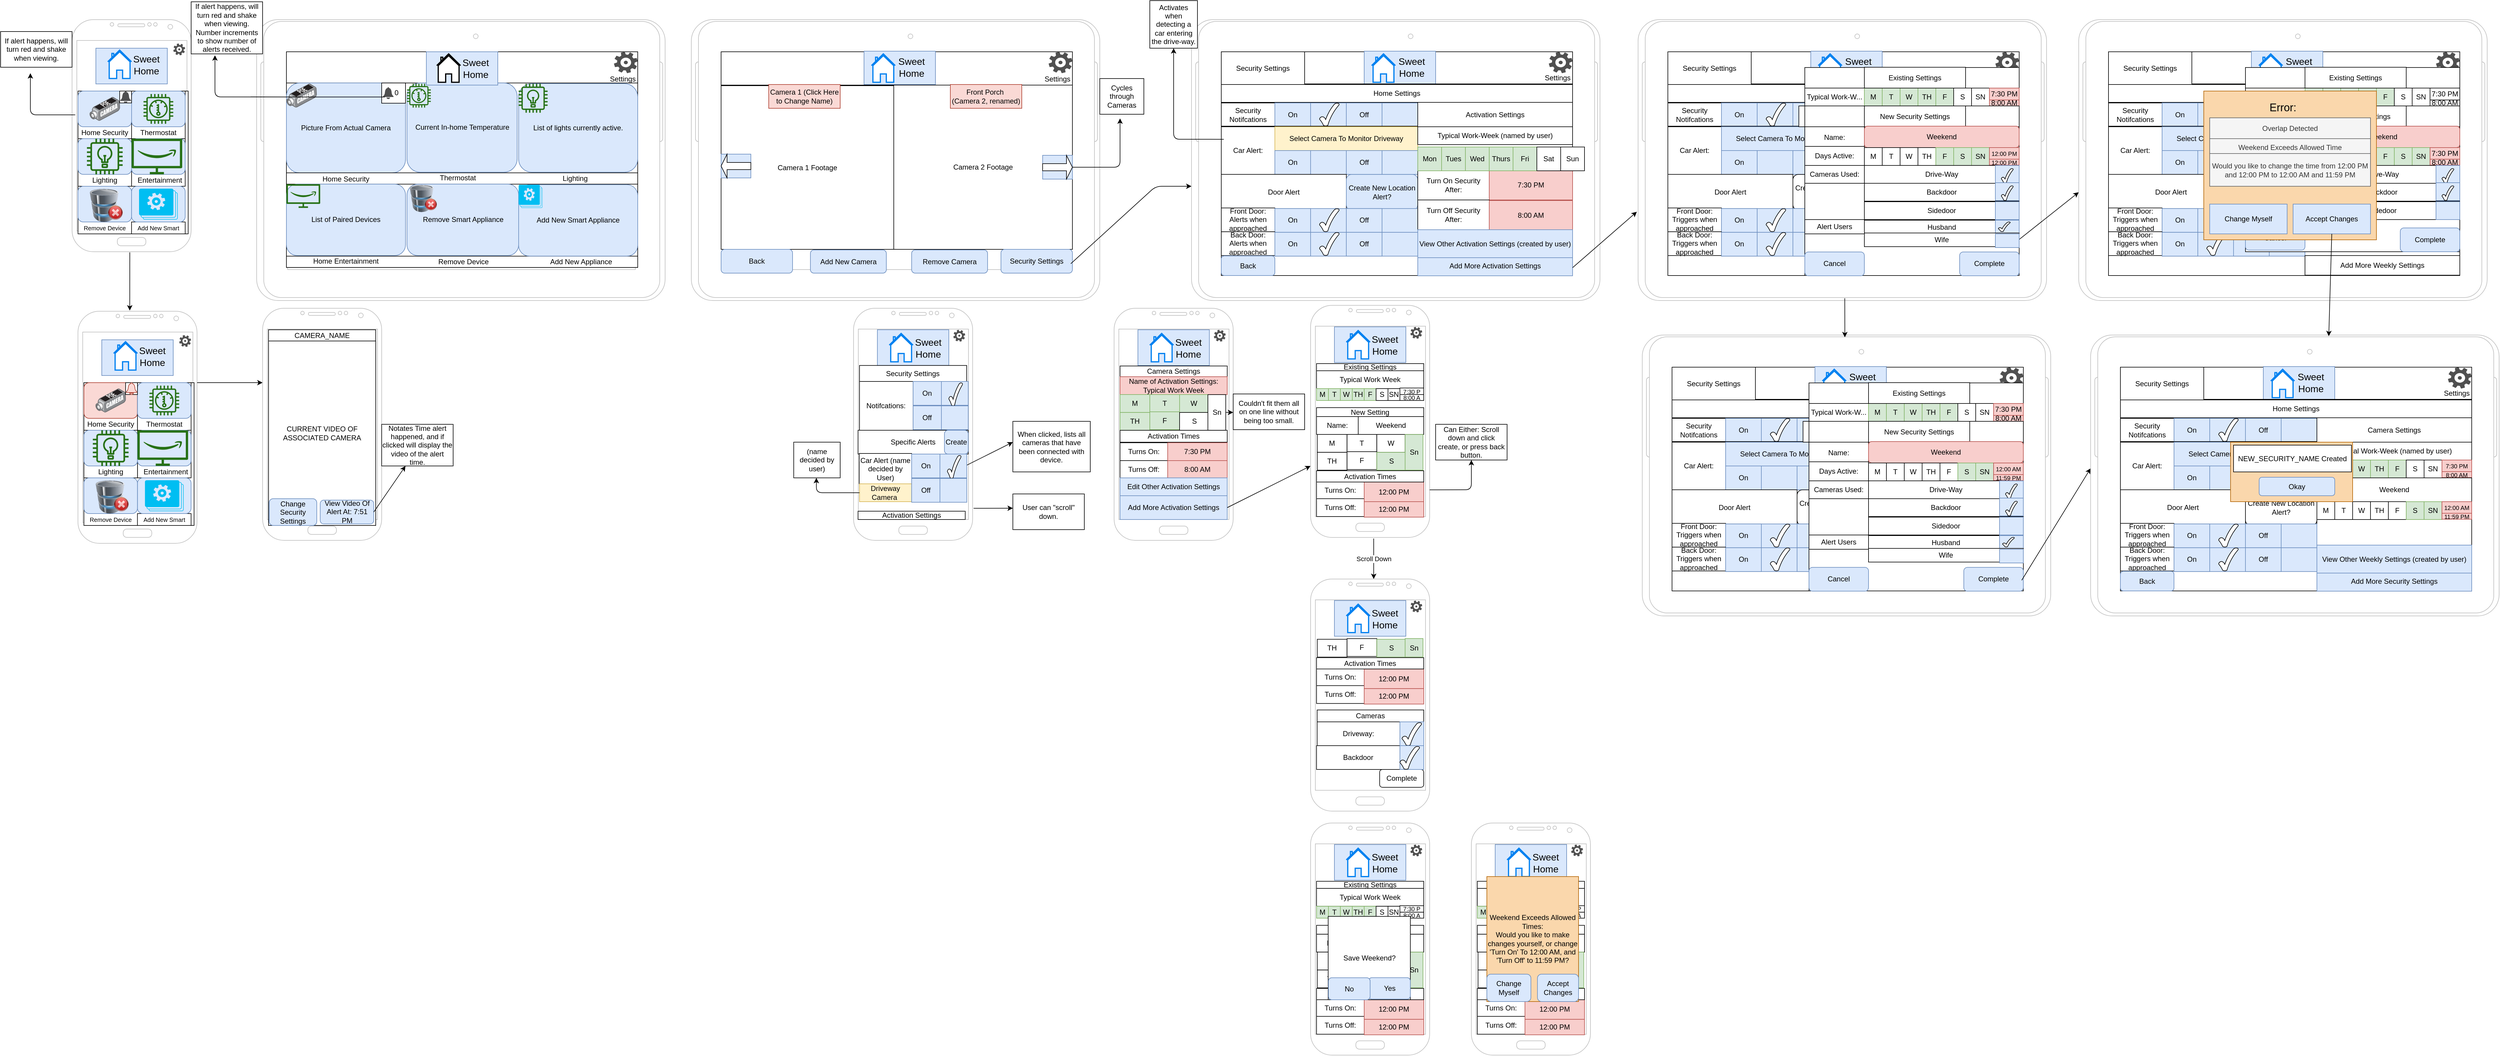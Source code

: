 <mxfile version="13.8.2" type="google"><diagram id="og--xNhxAzzYqRQ6ssiH" name="Page-1"><mxGraphModel dx="1422" dy="705" grid="1" gridSize="10" guides="1" tooltips="1" connect="1" arrows="1" fold="1" page="1" pageScale="1" pageWidth="850" pageHeight="1100" math="0" shadow="0"><root><mxCell id="0"/><mxCell id="1" parent="0"/><mxCell id="ofNa6Jb5OXBB_Mo96U5Z-1" value="" style="verticalLabelPosition=bottom;verticalAlign=top;html=1;shadow=0;dashed=0;strokeWidth=1;shape=mxgraph.android.phone2;strokeColor=#c0c0c0;" parent="1" vertex="1"><mxGeometry x="120" y="40" width="200" height="390" as="geometry"/></mxCell><mxCell id="ofNa6Jb5OXBB_Mo96U5Z-3" value="" style="verticalLabelPosition=bottom;verticalAlign=top;html=1;shadow=0;dashed=0;strokeWidth=1;shape=mxgraph.android.tab2;strokeColor=#c0c0c0;direction=north;" parent="1" vertex="1"><mxGeometry x="430" y="40" width="686" height="472" as="geometry"/></mxCell><mxCell id="ofNa6Jb5OXBB_Mo96U5Z-6" value="" style="rounded=0;whiteSpace=wrap;html=1;" parent="1" vertex="1"><mxGeometry x="130" y="160" width="185" height="240" as="geometry"/></mxCell><mxCell id="ofNa6Jb5OXBB_Mo96U5Z-14" value="" style="rounded=0;whiteSpace=wrap;html=1;" parent="1" vertex="1"><mxGeometry x="130" y="160" width="90" height="80" as="geometry"/></mxCell><mxCell id="ofNa6Jb5OXBB_Mo96U5Z-15" value="" style="rounded=1;whiteSpace=wrap;html=1;fillColor=#dae8fc;strokeColor=#6c8ebf;" parent="1" vertex="1"><mxGeometry x="130" y="160" width="90" height="60" as="geometry"/></mxCell><mxCell id="ofNa6Jb5OXBB_Mo96U5Z-16" value="" style="points=[];aspect=fixed;html=1;align=center;shadow=0;dashed=0;image;image=img/lib/allied_telesis/security/POE_DVS_Camera.svg;" parent="1" vertex="1"><mxGeometry x="149.5" y="169.9" width="51" height="40.2" as="geometry"/></mxCell><mxCell id="ofNa6Jb5OXBB_Mo96U5Z-17" value="Home Security" style="text;html=1;strokeColor=none;fillColor=none;align=center;verticalAlign=middle;whiteSpace=wrap;rounded=0;" parent="1" vertex="1"><mxGeometry x="130" y="220" width="90" height="20" as="geometry"/></mxCell><mxCell id="ofNa6Jb5OXBB_Mo96U5Z-18" value="" style="rounded=0;whiteSpace=wrap;html=1;" parent="1" vertex="1"><mxGeometry x="220" y="160" width="90" height="80" as="geometry"/></mxCell><mxCell id="ofNa6Jb5OXBB_Mo96U5Z-19" value="" style="rounded=1;whiteSpace=wrap;html=1;fillColor=#dae8fc;strokeColor=#6c8ebf;" parent="1" vertex="1"><mxGeometry x="220" y="160" width="90" height="60" as="geometry"/></mxCell><mxCell id="ofNa6Jb5OXBB_Mo96U5Z-20" value="" style="outlineConnect=0;fontColor=#232F3E;gradientColor=none;fillColor=#277116;strokeColor=none;dashed=0;verticalLabelPosition=bottom;verticalAlign=top;align=center;html=1;fontSize=12;fontStyle=0;aspect=fixed;pointerEvents=1;shape=mxgraph.aws4.thermostat;" parent="1" vertex="1"><mxGeometry x="240" y="165" width="50" height="50" as="geometry"/></mxCell><mxCell id="ofNa6Jb5OXBB_Mo96U5Z-21" value="Thermostat" style="text;html=1;strokeColor=none;fillColor=none;align=center;verticalAlign=middle;whiteSpace=wrap;rounded=0;" parent="1" vertex="1"><mxGeometry x="225" y="220" width="80" height="20" as="geometry"/></mxCell><mxCell id="ofNa6Jb5OXBB_Mo96U5Z-24" value="" style="rounded=0;whiteSpace=wrap;html=1;" parent="1" vertex="1"><mxGeometry x="220" y="240" width="90" height="80" as="geometry"/></mxCell><mxCell id="ofNa6Jb5OXBB_Mo96U5Z-25" value="" style="rounded=0;whiteSpace=wrap;html=1;" parent="1" vertex="1"><mxGeometry x="130" y="240" width="90" height="80" as="geometry"/></mxCell><mxCell id="ofNa6Jb5OXBB_Mo96U5Z-26" value="" style="rounded=1;whiteSpace=wrap;html=1;fillColor=#dae8fc;strokeColor=#6c8ebf;" parent="1" vertex="1"><mxGeometry x="130" y="240" width="90" height="60" as="geometry"/></mxCell><mxCell id="ofNa6Jb5OXBB_Mo96U5Z-27" value="" style="rounded=1;whiteSpace=wrap;html=1;fillColor=#dae8fc;strokeColor=#6c8ebf;" parent="1" vertex="1"><mxGeometry x="220" y="240" width="90" height="60" as="geometry"/></mxCell><mxCell id="ofNa6Jb5OXBB_Mo96U5Z-28" value="Lighting" style="text;html=1;strokeColor=none;fillColor=none;align=center;verticalAlign=middle;whiteSpace=wrap;rounded=0;" parent="1" vertex="1"><mxGeometry x="140" y="300" width="70" height="20" as="geometry"/></mxCell><mxCell id="ofNa6Jb5OXBB_Mo96U5Z-29" value="" style="outlineConnect=0;fontColor=#232F3E;gradientColor=none;fillColor=#277116;strokeColor=none;dashed=0;verticalLabelPosition=bottom;verticalAlign=top;align=center;html=1;fontSize=12;fontStyle=0;aspect=fixed;pointerEvents=1;shape=mxgraph.aws4.lightbulb;" parent="1" vertex="1"><mxGeometry x="145" y="240" width="60" height="60" as="geometry"/></mxCell><mxCell id="ofNa6Jb5OXBB_Mo96U5Z-30" value="" style="outlineConnect=0;fontColor=#232F3E;gradientColor=none;fillColor=#277116;strokeColor=none;dashed=0;verticalLabelPosition=bottom;verticalAlign=top;align=center;html=1;fontSize=12;fontStyle=0;aspect=fixed;pointerEvents=1;shape=mxgraph.aws4.firetv;" parent="1" vertex="1"><mxGeometry x="219.91" y="240" width="85.09" height="60" as="geometry"/></mxCell><mxCell id="ofNa6Jb5OXBB_Mo96U5Z-31" value="Entertainment" style="text;html=1;strokeColor=none;fillColor=none;align=center;verticalAlign=middle;whiteSpace=wrap;rounded=0;" parent="1" vertex="1"><mxGeometry x="225" y="300" width="85" height="20" as="geometry"/></mxCell><mxCell id="ofNa6Jb5OXBB_Mo96U5Z-36" value="&lt;font style=&quot;font-size: 10px&quot;&gt;Add New Smart&lt;/font&gt;" style="rounded=0;whiteSpace=wrap;html=1;" parent="1" vertex="1"><mxGeometry x="219.91" y="380" width="90.09" height="20" as="geometry"/></mxCell><mxCell id="ofNa6Jb5OXBB_Mo96U5Z-38" value="" style="rounded=1;whiteSpace=wrap;html=1;fillColor=#dae8fc;strokeColor=#6c8ebf;" parent="1" vertex="1"><mxGeometry x="220" y="320" width="90" height="60" as="geometry"/></mxCell><mxCell id="ofNa6Jb5OXBB_Mo96U5Z-40" value="" style="verticalLabelPosition=bottom;html=1;verticalAlign=top;align=center;strokeColor=none;fillColor=#00BEF2;shape=mxgraph.azure.worker_roles;" parent="1" vertex="1"><mxGeometry x="232.5" y="324" width="65" height="52" as="geometry"/></mxCell><mxCell id="ofNa6Jb5OXBB_Mo96U5Z-41" value="" style="rounded=1;whiteSpace=wrap;html=1;fillColor=#dae8fc;strokeColor=#6c8ebf;" parent="1" vertex="1"><mxGeometry x="129.91" y="320" width="90" height="60" as="geometry"/></mxCell><mxCell id="ofNa6Jb5OXBB_Mo96U5Z-42" value="&lt;font style=&quot;font-size: 10px&quot;&gt;Remove Device&lt;/font&gt;" style="text;html=1;strokeColor=none;fillColor=none;align=center;verticalAlign=middle;whiteSpace=wrap;rounded=0;" parent="1" vertex="1"><mxGeometry x="134.91" y="380" width="80" height="20" as="geometry"/></mxCell><mxCell id="ofNa6Jb5OXBB_Mo96U5Z-43" value="" style="image;html=1;image=img/lib/clip_art/computers/Database_Remove_128x128.png" parent="1" vertex="1"><mxGeometry x="145" y="324" width="65" height="56" as="geometry"/></mxCell><mxCell id="ofNa6Jb5OXBB_Mo96U5Z-44" value="" style="html=1;verticalLabelPosition=bottom;align=center;labelBackgroundColor=#ffffff;verticalAlign=top;strokeWidth=2;strokeColor=#0080F0;shadow=0;dashed=0;shape=mxgraph.ios7.icons.home;" parent="1" vertex="1"><mxGeometry x="720" y="100" width="40" height="47.75" as="geometry"/></mxCell><mxCell id="ofNa6Jb5OXBB_Mo96U5Z-45" value="&lt;font style=&quot;font-size: 16px&quot;&gt;Sweet&lt;br&gt;Home&lt;/font&gt;" style="text;html=1;strokeColor=none;fillColor=none;align=center;verticalAlign=middle;whiteSpace=wrap;rounded=0;" parent="1" vertex="1"><mxGeometry x="765.09" y="100" width="40" height="48.87" as="geometry"/></mxCell><mxCell id="ofNa6Jb5OXBB_Mo96U5Z-46" value="" style="rounded=0;whiteSpace=wrap;html=1;" parent="1" vertex="1"><mxGeometry x="480" y="94" width="590" height="56" as="geometry"/></mxCell><mxCell id="ofNa6Jb5OXBB_Mo96U5Z-50" value="" style="pointerEvents=1;shadow=0;dashed=0;html=1;strokeColor=none;fillColor=#505050;labelPosition=center;verticalLabelPosition=bottom;verticalAlign=top;outlineConnect=0;align=center;shape=mxgraph.office.concepts.settings_office_365;" parent="1" vertex="1"><mxGeometry x="290" y="80" width="20" height="20" as="geometry"/></mxCell><mxCell id="ofNa6Jb5OXBB_Mo96U5Z-55" value="" style="rounded=0;whiteSpace=wrap;html=1;" parent="1" vertex="1"><mxGeometry x="480" y="146.43" width="590" height="310" as="geometry"/></mxCell><mxCell id="ofNa6Jb5OXBB_Mo96U5Z-56" value="Picture From Actual Camera" style="rounded=1;whiteSpace=wrap;html=1;fillColor=#dae8fc;strokeColor=#6c8ebf;" parent="1" vertex="1"><mxGeometry x="480" y="146.43" width="200" height="151.13" as="geometry"/></mxCell><mxCell id="ofNa6Jb5OXBB_Mo96U5Z-57" value="" style="points=[];aspect=fixed;html=1;align=center;shadow=0;dashed=0;image;image=img/lib/allied_telesis/security/POE_DVS_Camera.svg;" parent="1" vertex="1"><mxGeometry x="480" y="147.56" width="51" height="40.2" as="geometry"/></mxCell><mxCell id="ofNa6Jb5OXBB_Mo96U5Z-58" value="List of lights currently active." style="rounded=1;whiteSpace=wrap;html=1;fillColor=#dae8fc;strokeColor=#6c8ebf;" parent="1" vertex="1"><mxGeometry x="870" y="147.56" width="200" height="148.87" as="geometry"/></mxCell><mxCell id="ofNa6Jb5OXBB_Mo96U5Z-60" value="" style="pointerEvents=1;shadow=0;dashed=0;html=1;strokeColor=none;fillColor=#505050;labelPosition=center;verticalLabelPosition=bottom;verticalAlign=top;outlineConnect=0;align=center;shape=mxgraph.office.concepts.settings_office_365;" parent="1" vertex="1"><mxGeometry x="1030" y="94" width="40" height="36" as="geometry"/></mxCell><mxCell id="ofNa6Jb5OXBB_Mo96U5Z-61" value="Settings" style="text;html=1;strokeColor=none;fillColor=none;align=center;verticalAlign=middle;whiteSpace=wrap;rounded=0;" parent="1" vertex="1"><mxGeometry x="1020" y="135.31" width="50" height="10" as="geometry"/></mxCell><mxCell id="ofNa6Jb5OXBB_Mo96U5Z-63" value="" style="rounded=0;whiteSpace=wrap;html=1;" parent="1" vertex="1"><mxGeometry x="480" y="297.43" width="590" height="19" as="geometry"/></mxCell><mxCell id="ofNa6Jb5OXBB_Mo96U5Z-64" value="Home Security" style="text;html=1;strokeColor=none;fillColor=none;align=center;verticalAlign=middle;whiteSpace=wrap;rounded=0;" parent="1" vertex="1"><mxGeometry x="500" y="297.56" width="160" height="20" as="geometry"/></mxCell><mxCell id="ofNa6Jb5OXBB_Mo96U5Z-65" value="Thermostat" style="text;html=1;strokeColor=none;fillColor=none;align=center;verticalAlign=middle;whiteSpace=wrap;rounded=0;" parent="1" vertex="1"><mxGeometry x="717.55" y="296.43" width="100" height="20" as="geometry"/></mxCell><mxCell id="ofNa6Jb5OXBB_Mo96U5Z-66" value="Current In-home Temperature" style="rounded=1;whiteSpace=wrap;html=1;fillColor=#dae8fc;strokeColor=#6c8ebf;" parent="1" vertex="1"><mxGeometry x="682.5" y="146.43" width="185" height="150" as="geometry"/></mxCell><mxCell id="ofNa6Jb5OXBB_Mo96U5Z-67" value="" style="outlineConnect=0;fontColor=#232F3E;gradientColor=none;fillColor=#277116;strokeColor=none;dashed=0;verticalLabelPosition=bottom;verticalAlign=top;align=center;html=1;fontSize=12;fontStyle=0;aspect=fixed;pointerEvents=1;shape=mxgraph.aws4.thermostat;" parent="1" vertex="1"><mxGeometry x="682.5" y="147.76" width="40" height="40" as="geometry"/></mxCell><mxCell id="ofNa6Jb5OXBB_Mo96U5Z-68" value="" style="outlineConnect=0;fontColor=#232F3E;gradientColor=none;fillColor=#277116;strokeColor=none;dashed=0;verticalLabelPosition=bottom;verticalAlign=top;align=center;html=1;fontSize=12;fontStyle=0;aspect=fixed;pointerEvents=1;shape=mxgraph.aws4.lightbulb;" parent="1" vertex="1"><mxGeometry x="870" y="147.76" width="48.67" height="48.67" as="geometry"/></mxCell><mxCell id="ofNa6Jb5OXBB_Mo96U5Z-69" value="Lighting" style="text;html=1;strokeColor=none;fillColor=none;align=center;verticalAlign=middle;whiteSpace=wrap;rounded=0;" parent="1" vertex="1"><mxGeometry x="920" y="297.43" width="90" height="20" as="geometry"/></mxCell><mxCell id="ofNa6Jb5OXBB_Mo96U5Z-70" value="List of Paired Devices" style="rounded=1;whiteSpace=wrap;html=1;fillColor=#dae8fc;strokeColor=#6c8ebf;" parent="1" vertex="1"><mxGeometry x="480" y="316.43" width="200" height="120" as="geometry"/></mxCell><mxCell id="ofNa6Jb5OXBB_Mo96U5Z-71" value="" style="rounded=0;whiteSpace=wrap;html=1;" parent="1" vertex="1"><mxGeometry x="480" y="437.43" width="590" height="19" as="geometry"/></mxCell><mxCell id="ofNa6Jb5OXBB_Mo96U5Z-72" value="Home Entertainment" style="text;html=1;strokeColor=none;fillColor=none;align=center;verticalAlign=middle;whiteSpace=wrap;rounded=0;" parent="1" vertex="1"><mxGeometry x="500" y="436.43" width="160" height="20" as="geometry"/></mxCell><mxCell id="ofNa6Jb5OXBB_Mo96U5Z-73" value="" style="outlineConnect=0;fontColor=#232F3E;gradientColor=none;fillColor=#277116;strokeColor=none;dashed=0;verticalLabelPosition=bottom;verticalAlign=top;align=center;html=1;fontSize=12;fontStyle=0;aspect=fixed;pointerEvents=1;shape=mxgraph.aws4.firetv;" parent="1" vertex="1"><mxGeometry x="480" y="316.43" width="56.73" height="40" as="geometry"/></mxCell><mxCell id="ofNa6Jb5OXBB_Mo96U5Z-74" value="Remove Smart Appliance" style="rounded=1;whiteSpace=wrap;html=1;fillColor=#dae8fc;strokeColor=#6c8ebf;" parent="1" vertex="1"><mxGeometry x="682.5" y="316.43" width="187.5" height="120" as="geometry"/></mxCell><mxCell id="ofNa6Jb5OXBB_Mo96U5Z-75" value="" style="image;html=1;image=img/lib/clip_art/computers/Database_Remove_128x128.png" parent="1" vertex="1"><mxGeometry x="680" y="317.43" width="60" height="46" as="geometry"/></mxCell><mxCell id="ofNa6Jb5OXBB_Mo96U5Z-76" value="Add New Smart Appliance" style="rounded=1;whiteSpace=wrap;html=1;fillColor=#dae8fc;strokeColor=#6c8ebf;" parent="1" vertex="1"><mxGeometry x="870" y="317.43" width="200" height="120" as="geometry"/></mxCell><mxCell id="ofNa6Jb5OXBB_Mo96U5Z-77" value="" style="verticalLabelPosition=bottom;html=1;verticalAlign=top;align=center;strokeColor=none;fillColor=#00BEF2;shape=mxgraph.azure.worker_roles;" parent="1" vertex="1"><mxGeometry x="870" y="317.43" width="40" height="39" as="geometry"/></mxCell><mxCell id="ofNa6Jb5OXBB_Mo96U5Z-78" value="Remove Device" style="text;html=1;strokeColor=none;fillColor=none;align=center;verticalAlign=middle;whiteSpace=wrap;rounded=0;" parent="1" vertex="1"><mxGeometry x="725" y="437.43" width="105" height="20" as="geometry"/></mxCell><mxCell id="ofNa6Jb5OXBB_Mo96U5Z-80" value="Add New Appliance" style="text;html=1;strokeColor=none;fillColor=none;align=center;verticalAlign=middle;whiteSpace=wrap;rounded=0;" parent="1" vertex="1"><mxGeometry x="910" y="437.43" width="130" height="20" as="geometry"/></mxCell><mxCell id="ofNa6Jb5OXBB_Mo96U5Z-85" value="" style="rounded=0;whiteSpace=wrap;html=1;" parent="1" vertex="1"><mxGeometry x="640" y="146.43" width="40" height="34" as="geometry"/></mxCell><mxCell id="ofNa6Jb5OXBB_Mo96U5Z-86" value="" style="pointerEvents=1;shadow=0;dashed=0;html=1;strokeColor=none;labelPosition=center;verticalLabelPosition=bottom;verticalAlign=top;align=center;fillColor=#505050;shape=mxgraph.mscae.oms.alerts" parent="1" vertex="1"><mxGeometry x="642" y="153.43" width="18" height="20" as="geometry"/></mxCell><mxCell id="ofNa6Jb5OXBB_Mo96U5Z-87" value="0" style="text;html=1;strokeColor=none;fillColor=none;align=center;verticalAlign=middle;whiteSpace=wrap;rounded=0;" parent="1" vertex="1"><mxGeometry x="660" y="153" width="10" height="20" as="geometry"/></mxCell><mxCell id="ofNa6Jb5OXBB_Mo96U5Z-88" value="" style="rounded=0;whiteSpace=wrap;html=1;" parent="1" vertex="1"><mxGeometry x="200" y="160" width="19.91" height="20" as="geometry"/></mxCell><mxCell id="ofNa6Jb5OXBB_Mo96U5Z-89" value="" style="pointerEvents=1;shadow=0;dashed=0;html=1;strokeColor=none;labelPosition=center;verticalLabelPosition=bottom;verticalAlign=top;align=center;fillColor=#505050;shape=mxgraph.mscae.oms.alerts" parent="1" vertex="1"><mxGeometry x="200.95" y="160" width="18" height="20" as="geometry"/></mxCell><mxCell id="ofNa6Jb5OXBB_Mo96U5Z-95" value="" style="endArrow=classic;html=1;" parent="1" edge="1"><mxGeometry width="50" height="50" relative="1" as="geometry"><mxPoint x="110" y="200" as="sourcePoint"/><mxPoint x="50" y="130" as="targetPoint"/><Array as="points"><mxPoint x="130" y="200"/><mxPoint x="50" y="200"/></Array></mxGeometry></mxCell><mxCell id="ofNa6Jb5OXBB_Mo96U5Z-96" value="If alert happens, will turn red and shake when viewing." style="rounded=0;whiteSpace=wrap;html=1;" parent="1" vertex="1"><mxGeometry y="60" width="120" height="60" as="geometry"/></mxCell><mxCell id="ofNa6Jb5OXBB_Mo96U5Z-97" value="If alert happens, will turn red and shake when viewing. Number increments to show number of alerts received." style="rounded=0;whiteSpace=wrap;html=1;" parent="1" vertex="1"><mxGeometry x="320" y="10" width="120" height="87.56" as="geometry"/></mxCell><mxCell id="ofNa6Jb5OXBB_Mo96U5Z-98" value="" style="endArrow=classic;html=1;" parent="1" edge="1"><mxGeometry width="50" height="50" relative="1" as="geometry"><mxPoint x="420" y="169.9" as="sourcePoint"/><mxPoint x="360" y="99.9" as="targetPoint"/><Array as="points"><mxPoint x="650" y="170"/><mxPoint x="360" y="169.9"/></Array></mxGeometry></mxCell><mxCell id="Uw408KSWJlRIVVQAuhSp-1" value="" style="verticalLabelPosition=bottom;verticalAlign=top;html=1;shadow=0;dashed=0;strokeWidth=1;shape=mxgraph.android.tab2;strokeColor=#c0c0c0;direction=north;" vertex="1" parent="1"><mxGeometry x="1160" y="40" width="686" height="472" as="geometry"/></mxCell><mxCell id="Uw408KSWJlRIVVQAuhSp-2" value="" style="rounded=0;whiteSpace=wrap;html=1;" vertex="1" parent="1"><mxGeometry x="1210" y="94" width="590" height="56" as="geometry"/></mxCell><mxCell id="Uw408KSWJlRIVVQAuhSp-4" value="" style="pointerEvents=1;shadow=0;dashed=0;html=1;strokeColor=none;fillColor=#505050;labelPosition=center;verticalLabelPosition=bottom;verticalAlign=top;outlineConnect=0;align=center;shape=mxgraph.office.concepts.settings_office_365;" vertex="1" parent="1"><mxGeometry x="1760" y="94" width="40" height="36" as="geometry"/></mxCell><mxCell id="Uw408KSWJlRIVVQAuhSp-5" value="Settings" style="text;html=1;strokeColor=none;fillColor=none;align=center;verticalAlign=middle;whiteSpace=wrap;rounded=0;" vertex="1" parent="1"><mxGeometry x="1750" y="135.31" width="50" height="10" as="geometry"/></mxCell><mxCell id="Uw408KSWJlRIVVQAuhSp-8" value="Camera 1 Footage" style="rounded=0;whiteSpace=wrap;html=1;" vertex="1" parent="1"><mxGeometry x="1210" y="151" width="290" height="275" as="geometry"/></mxCell><mxCell id="Uw408KSWJlRIVVQAuhSp-9" value="Camera 2 Footage" style="rounded=0;whiteSpace=wrap;html=1;" vertex="1" parent="1"><mxGeometry x="1500" y="150" width="300" height="276" as="geometry"/></mxCell><mxCell id="Uw408KSWJlRIVVQAuhSp-11" value="Camera 1 (Click Here to Change Name)" style="rounded=0;whiteSpace=wrap;html=1;fillColor=#fad9d5;strokeColor=#ae4132;" vertex="1" parent="1"><mxGeometry x="1290" y="149" width="120" height="40" as="geometry"/></mxCell><mxCell id="Uw408KSWJlRIVVQAuhSp-12" value="Front Porch&amp;nbsp;&lt;br&gt;(Camera 2, renamed)" style="rounded=0;whiteSpace=wrap;html=1;fillColor=#fad9d5;strokeColor=#ae4132;" vertex="1" parent="1"><mxGeometry x="1595" y="149" width="120" height="40" as="geometry"/></mxCell><mxCell id="Uw408KSWJlRIVVQAuhSp-18" value="" style="rounded=0;whiteSpace=wrap;html=1;fillColor=#dae8fc;strokeColor=#6c8ebf;" vertex="1" parent="1"><mxGeometry x="160" y="88" width="120" height="60" as="geometry"/></mxCell><mxCell id="Uw408KSWJlRIVVQAuhSp-19" value="" style="html=1;verticalLabelPosition=bottom;align=center;labelBackgroundColor=#ffffff;verticalAlign=top;strokeWidth=2;strokeColor=#0080F0;shadow=0;dashed=0;shape=mxgraph.ios7.icons.home;" vertex="1" parent="1"><mxGeometry x="179.91" y="91.13" width="40" height="47.75" as="geometry"/></mxCell><mxCell id="Uw408KSWJlRIVVQAuhSp-20" value="&lt;font style=&quot;font-size: 16px&quot;&gt;Sweet&lt;br&gt;Home&lt;/font&gt;" style="text;html=1;strokeColor=none;fillColor=none;align=center;verticalAlign=middle;whiteSpace=wrap;rounded=0;" vertex="1" parent="1"><mxGeometry x="225" y="91.13" width="40" height="48.87" as="geometry"/></mxCell><mxCell id="Uw408KSWJlRIVVQAuhSp-21" value="" style="rounded=0;whiteSpace=wrap;html=1;fillColor=#dae8fc;strokeColor=#6c8ebf;" vertex="1" parent="1"><mxGeometry x="715" y="94" width="120" height="56" as="geometry"/></mxCell><mxCell id="Uw408KSWJlRIVVQAuhSp-22" value="" style="html=1;verticalLabelPosition=bottom;align=center;labelBackgroundColor=#ffffff;verticalAlign=top;strokeWidth=2;shadow=0;dashed=0;shape=mxgraph.ios7.icons.home;" vertex="1" parent="1"><mxGeometry x="732.46" y="97.56" width="40" height="47.75" as="geometry"/></mxCell><mxCell id="Uw408KSWJlRIVVQAuhSp-23" value="&lt;font style=&quot;font-size: 16px&quot;&gt;Sweet&lt;br&gt;Home&lt;/font&gt;" style="text;html=1;align=center;verticalAlign=middle;whiteSpace=wrap;rounded=0;" vertex="1" parent="1"><mxGeometry x="777.55" y="97.56" width="40" height="48.87" as="geometry"/></mxCell><mxCell id="Uw408KSWJlRIVVQAuhSp-30" value="" style="rounded=0;whiteSpace=wrap;html=1;fillColor=#dae8fc;strokeColor=#6c8ebf;" vertex="1" parent="1"><mxGeometry x="1450" y="93" width="120" height="56" as="geometry"/></mxCell><mxCell id="Uw408KSWJlRIVVQAuhSp-31" value="" style="html=1;verticalLabelPosition=bottom;align=center;labelBackgroundColor=#ffffff;verticalAlign=top;strokeWidth=2;strokeColor=#0080F0;shadow=0;dashed=0;shape=mxgraph.ios7.icons.home;" vertex="1" parent="1"><mxGeometry x="1462.46" y="97.56" width="40" height="47.75" as="geometry"/></mxCell><mxCell id="Uw408KSWJlRIVVQAuhSp-32" value="&lt;font style=&quot;font-size: 16px&quot;&gt;Sweet&lt;br&gt;Home&lt;/font&gt;" style="text;html=1;strokeColor=none;fillColor=none;align=center;verticalAlign=middle;whiteSpace=wrap;rounded=0;" vertex="1" parent="1"><mxGeometry x="1510" y="96.01" width="40" height="48.87" as="geometry"/></mxCell><mxCell id="Uw408KSWJlRIVVQAuhSp-33" value="" style="rounded=0;whiteSpace=wrap;html=1;fillColor=#dae8fc;strokeColor=#6c8ebf;" vertex="1" parent="1"><mxGeometry x="1210" y="266" width="50" height="40" as="geometry"/></mxCell><mxCell id="Uw408KSWJlRIVVQAuhSp-34" value="" style="shape=singleArrow;direction=west;whiteSpace=wrap;html=1;" vertex="1" parent="1"><mxGeometry x="1210" y="266" width="50" height="40" as="geometry"/></mxCell><mxCell id="Uw408KSWJlRIVVQAuhSp-35" value="" style="rounded=0;whiteSpace=wrap;html=1;fillColor=#dae8fc;strokeColor=#6c8ebf;" vertex="1" parent="1"><mxGeometry x="1750" y="268" width="50" height="40" as="geometry"/></mxCell><mxCell id="Uw408KSWJlRIVVQAuhSp-36" value="" style="shape=singleArrow;whiteSpace=wrap;html=1;" vertex="1" parent="1"><mxGeometry x="1750" y="268" width="50" height="40" as="geometry"/></mxCell><mxCell id="Uw408KSWJlRIVVQAuhSp-38" value="Security Settings" style="rounded=1;whiteSpace=wrap;html=1;fillColor=#dae8fc;strokeColor=#6c8ebf;" vertex="1" parent="1"><mxGeometry x="1680" y="426" width="120" height="40" as="geometry"/></mxCell><mxCell id="Uw408KSWJlRIVVQAuhSp-39" value="Add New Camera" style="rounded=1;whiteSpace=wrap;html=1;fillColor=#dae8fc;strokeColor=#6c8ebf;" vertex="1" parent="1"><mxGeometry x="1360" y="427" width="127.54" height="39" as="geometry"/></mxCell><mxCell id="Uw408KSWJlRIVVQAuhSp-40" value="" style="endArrow=classic;html=1;exitX=1;exitY=0.5;exitDx=0;exitDy=0;exitPerimeter=0;" edge="1" parent="1" source="Uw408KSWJlRIVVQAuhSp-36"><mxGeometry width="50" height="50" relative="1" as="geometry"><mxPoint x="1830" y="296" as="sourcePoint"/><mxPoint x="1880" y="206" as="targetPoint"/><Array as="points"><mxPoint x="1880" y="288"/></Array></mxGeometry></mxCell><mxCell id="Uw408KSWJlRIVVQAuhSp-42" value="Cycles through Cameras" style="rounded=0;whiteSpace=wrap;html=1;" vertex="1" parent="1"><mxGeometry x="1846" y="139" width="74" height="60" as="geometry"/></mxCell><mxCell id="Uw408KSWJlRIVVQAuhSp-43" value="Remove Camera" style="rounded=1;whiteSpace=wrap;html=1;fillColor=#dae8fc;strokeColor=#6c8ebf;" vertex="1" parent="1"><mxGeometry x="1530" y="427" width="127.54" height="39" as="geometry"/></mxCell><mxCell id="Uw408KSWJlRIVVQAuhSp-44" value="" style="endArrow=classic;html=1;exitX=0.131;exitY=0.929;exitDx=0;exitDy=0;exitPerimeter=0;" edge="1" parent="1" source="Uw408KSWJlRIVVQAuhSp-1"><mxGeometry width="50" height="50" relative="1" as="geometry"><mxPoint x="1920" y="450" as="sourcePoint"/><mxPoint x="2000" y="320" as="targetPoint"/><Array as="points"><mxPoint x="1940" y="320"/></Array></mxGeometry></mxCell><mxCell id="Uw408KSWJlRIVVQAuhSp-51" value="" style="verticalLabelPosition=bottom;verticalAlign=top;html=1;shadow=0;dashed=0;strokeWidth=1;shape=mxgraph.android.tab2;strokeColor=#c0c0c0;direction=north;" vertex="1" parent="1"><mxGeometry x="2000" y="40" width="686" height="472" as="geometry"/></mxCell><mxCell id="Uw408KSWJlRIVVQAuhSp-52" value="" style="rounded=0;whiteSpace=wrap;html=1;" vertex="1" parent="1"><mxGeometry x="2050" y="94" width="590" height="56" as="geometry"/></mxCell><mxCell id="Uw408KSWJlRIVVQAuhSp-53" value="" style="pointerEvents=1;shadow=0;dashed=0;html=1;strokeColor=none;fillColor=#505050;labelPosition=center;verticalLabelPosition=bottom;verticalAlign=top;outlineConnect=0;align=center;shape=mxgraph.office.concepts.settings_office_365;" vertex="1" parent="1"><mxGeometry x="2600" y="94" width="40" height="36" as="geometry"/></mxCell><mxCell id="Uw408KSWJlRIVVQAuhSp-54" value="" style="rounded=0;whiteSpace=wrap;html=1;fillColor=#dae8fc;strokeColor=#6c8ebf;" vertex="1" parent="1"><mxGeometry x="2290" y="93" width="120" height="56" as="geometry"/></mxCell><mxCell id="Uw408KSWJlRIVVQAuhSp-55" value="" style="html=1;verticalLabelPosition=bottom;align=center;labelBackgroundColor=#ffffff;verticalAlign=top;strokeWidth=2;strokeColor=#0080F0;shadow=0;dashed=0;shape=mxgraph.ios7.icons.home;" vertex="1" parent="1"><mxGeometry x="2302.46" y="97.56" width="40" height="47.75" as="geometry"/></mxCell><mxCell id="Uw408KSWJlRIVVQAuhSp-56" value="&lt;font style=&quot;font-size: 16px&quot;&gt;Sweet&lt;br&gt;Home&lt;/font&gt;" style="text;html=1;strokeColor=none;fillColor=none;align=center;verticalAlign=middle;whiteSpace=wrap;rounded=0;" vertex="1" parent="1"><mxGeometry x="2350" y="96.01" width="40" height="48.87" as="geometry"/></mxCell><mxCell id="Uw408KSWJlRIVVQAuhSp-57" value="Settings" style="text;html=1;strokeColor=none;fillColor=none;align=center;verticalAlign=middle;whiteSpace=wrap;rounded=0;" vertex="1" parent="1"><mxGeometry x="2590" y="133" width="50" height="10" as="geometry"/></mxCell><mxCell id="Uw408KSWJlRIVVQAuhSp-58" value="" style="rounded=0;whiteSpace=wrap;html=1;" vertex="1" parent="1"><mxGeometry x="2050" y="148" width="590" height="322" as="geometry"/></mxCell><mxCell id="Uw408KSWJlRIVVQAuhSp-60" value="Security Settings" style="rounded=0;whiteSpace=wrap;html=1;" vertex="1" parent="1"><mxGeometry x="2050" y="94" width="140" height="56" as="geometry"/></mxCell><mxCell id="Uw408KSWJlRIVVQAuhSp-61" value="" style="rounded=0;whiteSpace=wrap;html=1;" vertex="1" parent="1"><mxGeometry x="2050" y="150" width="330" height="320" as="geometry"/></mxCell><mxCell id="Uw408KSWJlRIVVQAuhSp-62" value="Home Settings" style="rounded=0;whiteSpace=wrap;html=1;" vertex="1" parent="1"><mxGeometry x="2050" y="149" width="590" height="30" as="geometry"/></mxCell><mxCell id="Uw408KSWJlRIVVQAuhSp-63" value="Security Notifcations" style="rounded=0;whiteSpace=wrap;html=1;" vertex="1" parent="1"><mxGeometry x="2050" y="180" width="90" height="40" as="geometry"/></mxCell><mxCell id="Uw408KSWJlRIVVQAuhSp-72" value="" style="rounded=0;whiteSpace=wrap;html=1;fillColor=#dae8fc;strokeColor=#6c8ebf;" vertex="1" parent="1"><mxGeometry x="2140" y="180" width="120" height="40" as="geometry"/></mxCell><mxCell id="Uw408KSWJlRIVVQAuhSp-73" value="On" style="rounded=0;whiteSpace=wrap;html=1;fillColor=#dae8fc;strokeColor=#6c8ebf;" vertex="1" parent="1"><mxGeometry x="2140" y="180" width="60" height="40" as="geometry"/></mxCell><mxCell id="Uw408KSWJlRIVVQAuhSp-74" value="" style="verticalLabelPosition=bottom;verticalAlign=top;html=1;shape=mxgraph.basic.tick" vertex="1" parent="1"><mxGeometry x="2215" y="180" width="33" height="39" as="geometry"/></mxCell><mxCell id="Uw408KSWJlRIVVQAuhSp-75" value="" style="rounded=0;whiteSpace=wrap;html=1;fillColor=#dae8fc;strokeColor=#6c8ebf;" vertex="1" parent="1"><mxGeometry x="2260" y="180" width="120" height="40" as="geometry"/></mxCell><mxCell id="Uw408KSWJlRIVVQAuhSp-76" value="Off" style="rounded=0;whiteSpace=wrap;html=1;fillColor=#dae8fc;strokeColor=#6c8ebf;" vertex="1" parent="1"><mxGeometry x="2260" y="180" width="60" height="40" as="geometry"/></mxCell><mxCell id="Uw408KSWJlRIVVQAuhSp-78" value="" style="rounded=0;whiteSpace=wrap;html=1;" vertex="1" parent="1"><mxGeometry x="2050" y="219" width="330" height="251" as="geometry"/></mxCell><mxCell id="Uw408KSWJlRIVVQAuhSp-81" value="Car Alert:" style="rounded=0;whiteSpace=wrap;html=1;" vertex="1" parent="1"><mxGeometry x="2050" y="220" width="90" height="80" as="geometry"/></mxCell><mxCell id="Uw408KSWJlRIVVQAuhSp-82" value="" style="shape=image;html=1;verticalAlign=top;verticalLabelPosition=bottom;labelBackgroundColor=#ffffff;imageAspect=0;aspect=fixed;image=https://cdn4.iconfinder.com/data/icons/6x16-free-application-icons/16/Help_symbol.png" vertex="1" parent="1"><mxGeometry x="2050" y="224" width="30" height="30" as="geometry"/></mxCell><mxCell id="Uw408KSWJlRIVVQAuhSp-94" value="Select Camera To Monitor Driveway" style="rounded=0;whiteSpace=wrap;html=1;fillColor=#fff2cc;strokeColor=#d6b656;" vertex="1" parent="1"><mxGeometry x="2140" y="220" width="240" height="40" as="geometry"/></mxCell><mxCell id="Uw408KSWJlRIVVQAuhSp-97" value="" style="rounded=0;whiteSpace=wrap;html=1;fillColor=#dae8fc;strokeColor=#6c8ebf;" vertex="1" parent="1"><mxGeometry x="2140" y="260" width="120" height="40" as="geometry"/></mxCell><mxCell id="Uw408KSWJlRIVVQAuhSp-98" value="On" style="rounded=0;whiteSpace=wrap;html=1;fillColor=#dae8fc;strokeColor=#6c8ebf;" vertex="1" parent="1"><mxGeometry x="2140" y="260" width="60" height="40" as="geometry"/></mxCell><mxCell id="Uw408KSWJlRIVVQAuhSp-99" value="" style="rounded=0;whiteSpace=wrap;html=1;fillColor=#dae8fc;strokeColor=#6c8ebf;" vertex="1" parent="1"><mxGeometry x="2260" y="260" width="120" height="40" as="geometry"/></mxCell><mxCell id="Uw408KSWJlRIVVQAuhSp-100" value="Off" style="rounded=0;whiteSpace=wrap;html=1;fillColor=#dae8fc;strokeColor=#6c8ebf;" vertex="1" parent="1"><mxGeometry x="2260" y="260" width="60" height="40" as="geometry"/></mxCell><mxCell id="Uw408KSWJlRIVVQAuhSp-101" value="Door Alert" style="rounded=0;whiteSpace=wrap;html=1;" vertex="1" parent="1"><mxGeometry x="2050" y="300" width="210" height="60" as="geometry"/></mxCell><mxCell id="Uw408KSWJlRIVVQAuhSp-104" value="Create New Location Alert?" style="rounded=1;whiteSpace=wrap;html=1;fillColor=#dae8fc;strokeColor=#6c8ebf;" vertex="1" parent="1"><mxGeometry x="2260" y="300.14" width="120" height="59.86" as="geometry"/></mxCell><mxCell id="Uw408KSWJlRIVVQAuhSp-105" value="Front Door: Alerts when approached" style="rounded=0;whiteSpace=wrap;html=1;" vertex="1" parent="1"><mxGeometry x="2050" y="356.43" width="90" height="40" as="geometry"/></mxCell><mxCell id="Uw408KSWJlRIVVQAuhSp-106" value="" style="rounded=0;whiteSpace=wrap;html=1;fillColor=#dae8fc;strokeColor=#6c8ebf;" vertex="1" parent="1"><mxGeometry x="2140" y="357.43" width="120" height="40" as="geometry"/></mxCell><mxCell id="Uw408KSWJlRIVVQAuhSp-107" value="On" style="rounded=0;whiteSpace=wrap;html=1;fillColor=#dae8fc;strokeColor=#6c8ebf;" vertex="1" parent="1"><mxGeometry x="2140" y="357.43" width="60" height="40" as="geometry"/></mxCell><mxCell id="Uw408KSWJlRIVVQAuhSp-108" value="" style="verticalLabelPosition=bottom;verticalAlign=top;html=1;shape=mxgraph.basic.tick" vertex="1" parent="1"><mxGeometry x="2215" y="357.43" width="33" height="39" as="geometry"/></mxCell><mxCell id="Uw408KSWJlRIVVQAuhSp-109" value="" style="rounded=0;whiteSpace=wrap;html=1;fillColor=#dae8fc;strokeColor=#6c8ebf;" vertex="1" parent="1"><mxGeometry x="2260" y="357.43" width="120" height="40" as="geometry"/></mxCell><mxCell id="Uw408KSWJlRIVVQAuhSp-110" value="Off" style="rounded=0;whiteSpace=wrap;html=1;fillColor=#dae8fc;strokeColor=#6c8ebf;" vertex="1" parent="1"><mxGeometry x="2260" y="357.43" width="60" height="40" as="geometry"/></mxCell><mxCell id="Uw408KSWJlRIVVQAuhSp-111" value="Back Door: Alerts when approached" style="rounded=0;whiteSpace=wrap;html=1;" vertex="1" parent="1"><mxGeometry x="2050" y="396.43" width="90" height="40" as="geometry"/></mxCell><mxCell id="Uw408KSWJlRIVVQAuhSp-112" value="" style="rounded=0;whiteSpace=wrap;html=1;fillColor=#dae8fc;strokeColor=#6c8ebf;" vertex="1" parent="1"><mxGeometry x="2140" y="397.43" width="120" height="40" as="geometry"/></mxCell><mxCell id="Uw408KSWJlRIVVQAuhSp-113" value="On" style="rounded=0;whiteSpace=wrap;html=1;fillColor=#dae8fc;strokeColor=#6c8ebf;" vertex="1" parent="1"><mxGeometry x="2140" y="397.43" width="60" height="40" as="geometry"/></mxCell><mxCell id="Uw408KSWJlRIVVQAuhSp-114" value="" style="verticalLabelPosition=bottom;verticalAlign=top;html=1;shape=mxgraph.basic.tick" vertex="1" parent="1"><mxGeometry x="2215" y="397.43" width="33" height="39" as="geometry"/></mxCell><mxCell id="Uw408KSWJlRIVVQAuhSp-115" value="" style="rounded=0;whiteSpace=wrap;html=1;fillColor=#dae8fc;strokeColor=#6c8ebf;" vertex="1" parent="1"><mxGeometry x="2260" y="397.43" width="120" height="40" as="geometry"/></mxCell><mxCell id="Uw408KSWJlRIVVQAuhSp-116" value="Off" style="rounded=0;whiteSpace=wrap;html=1;fillColor=#dae8fc;strokeColor=#6c8ebf;" vertex="1" parent="1"><mxGeometry x="2260" y="397.43" width="60" height="40" as="geometry"/></mxCell><mxCell id="Uw408KSWJlRIVVQAuhSp-119" value="Activation Settings" style="rounded=0;whiteSpace=wrap;html=1;" vertex="1" parent="1"><mxGeometry x="2380" y="179" width="260" height="41" as="geometry"/></mxCell><mxCell id="Uw408KSWJlRIVVQAuhSp-139" value="Add More Activation Settings" style="rounded=0;whiteSpace=wrap;html=1;fillColor=#dae8fc;strokeColor=#6c8ebf;" vertex="1" parent="1"><mxGeometry x="2380" y="437.43" width="260" height="33" as="geometry"/></mxCell><mxCell id="Uw408KSWJlRIVVQAuhSp-140" value="Turn On Security After:" style="rounded=0;whiteSpace=wrap;html=1;" vertex="1" parent="1"><mxGeometry x="2380" y="293" width="120" height="50" as="geometry"/></mxCell><mxCell id="Uw408KSWJlRIVVQAuhSp-141" value="7:30 PM" style="rounded=0;whiteSpace=wrap;html=1;fillColor=#f8cecc;strokeColor=#b85450;" vertex="1" parent="1"><mxGeometry x="2500" y="293" width="140" height="50" as="geometry"/></mxCell><mxCell id="Uw408KSWJlRIVVQAuhSp-142" value="Turn Off Security After:" style="rounded=0;whiteSpace=wrap;html=1;" vertex="1" parent="1"><mxGeometry x="2380" y="343" width="120" height="50" as="geometry"/></mxCell><mxCell id="Uw408KSWJlRIVVQAuhSp-143" value="8:00 AM" style="rounded=0;whiteSpace=wrap;html=1;fillColor=#f8cecc;strokeColor=#b85450;" vertex="1" parent="1"><mxGeometry x="2500" y="344" width="140" height="49" as="geometry"/></mxCell><mxCell id="Uw408KSWJlRIVVQAuhSp-144" value="Mon" style="rounded=0;whiteSpace=wrap;html=1;fillColor=#d5e8d4;strokeColor=#82b366;" vertex="1" parent="1"><mxGeometry x="2380" y="254" width="40" height="40" as="geometry"/></mxCell><mxCell id="Uw408KSWJlRIVVQAuhSp-145" value="Tues" style="rounded=0;whiteSpace=wrap;html=1;fillColor=#d5e8d4;strokeColor=#82b366;" vertex="1" parent="1"><mxGeometry x="2420" y="254" width="40" height="40" as="geometry"/></mxCell><mxCell id="Uw408KSWJlRIVVQAuhSp-146" value="Wed&lt;span style=&quot;color: rgba(0 , 0 , 0 , 0) ; font-family: monospace ; font-size: 0px&quot;&gt;%3CmxGraphModel%3E%3Croot%3E%3CmxCell%20id%3D%220%22%2F%3E%3CmxCell%20id%3D%221%22%20parent%3D%220%22%2F%3E%3CmxCell%20id%3D%222%22%20value%3D%22Mon%22%20style%3D%22text%3Bhtml%3D1%3BstrokeColor%3Dnone%3BfillColor%3Dnone%3Balign%3Dcenter%3BverticalAlign%3Dmiddle%3BwhiteSpace%3Dwrap%3Brounded%3D0%3B%22%20vertex%3D%221%22%20parent%3D%221%22%3E%3CmxGeometry%20x%3D%222380%22%20y%3D%22229%22%20width%3D%2240%22%20height%3D%2220%22%20as%3D%22geometry%22%2F%3E%3C%2FmxCell%3E%3CmxCell%20id%3D%223%22%20value%3D%22Tues%22%20style%3D%22rounded%3D0%3BwhiteSpace%3Dwrap%3Bhtml%3D1%3B%22%20vertex%3D%221%22%20parent%3D%221%22%3E%3CmxGeometry%20x%3D%222420%22%20y%3D%22220%22%20width%3D%2240%22%20height%3D%2240%22%20as%3D%22geometry%22%2F%3E%3C%2FmxCell%3E%3C%2Froot%3E%3C%2FmxGraphModel%3E&lt;/span&gt;" style="rounded=0;whiteSpace=wrap;html=1;fillColor=#d5e8d4;strokeColor=#82b366;" vertex="1" parent="1"><mxGeometry x="2460" y="254" width="40" height="40" as="geometry"/></mxCell><mxCell id="Uw408KSWJlRIVVQAuhSp-147" value="Thurs" style="rounded=0;whiteSpace=wrap;html=1;fillColor=#d5e8d4;strokeColor=#82b366;" vertex="1" parent="1"><mxGeometry x="2500" y="254" width="40" height="40" as="geometry"/></mxCell><mxCell id="Uw408KSWJlRIVVQAuhSp-148" value="Fri" style="rounded=0;whiteSpace=wrap;html=1;fillColor=#d5e8d4;strokeColor=#82b366;" vertex="1" parent="1"><mxGeometry x="2540" y="254" width="40" height="40" as="geometry"/></mxCell><mxCell id="Uw408KSWJlRIVVQAuhSp-149" value="Sat" style="rounded=0;whiteSpace=wrap;html=1;" vertex="1" parent="1"><mxGeometry x="2580" y="254" width="40" height="40" as="geometry"/></mxCell><mxCell id="Uw408KSWJlRIVVQAuhSp-150" value="Sun" style="rounded=0;whiteSpace=wrap;html=1;" vertex="1" parent="1"><mxGeometry x="2620" y="254" width="40" height="40" as="geometry"/></mxCell><mxCell id="Uw408KSWJlRIVVQAuhSp-151" value="Typical Work-Week (named by user)" style="rounded=0;whiteSpace=wrap;html=1;" vertex="1" parent="1"><mxGeometry x="2380" y="220" width="260" height="30" as="geometry"/></mxCell><mxCell id="Uw408KSWJlRIVVQAuhSp-152" value="" style="endArrow=classic;html=1;exitX=0.117;exitY=0.933;exitDx=0;exitDy=0;exitPerimeter=0;entryX=0.316;entryY=-0.003;entryDx=0;entryDy=0;entryPerimeter=0;" edge="1" parent="1" source="Uw408KSWJlRIVVQAuhSp-51" target="Uw408KSWJlRIVVQAuhSp-153"><mxGeometry width="50" height="50" relative="1" as="geometry"><mxPoint x="2720" y="410" as="sourcePoint"/><mxPoint x="2770" y="360" as="targetPoint"/></mxGeometry></mxCell><mxCell id="Uw408KSWJlRIVVQAuhSp-153" value="" style="verticalLabelPosition=bottom;verticalAlign=top;html=1;shadow=0;dashed=0;strokeWidth=1;shape=mxgraph.android.tab2;strokeColor=#c0c0c0;direction=north;" vertex="1" parent="1"><mxGeometry x="2750" y="40" width="686" height="472" as="geometry"/></mxCell><mxCell id="Uw408KSWJlRIVVQAuhSp-154" value="" style="rounded=0;whiteSpace=wrap;html=1;" vertex="1" parent="1"><mxGeometry x="2800" y="94" width="590" height="56" as="geometry"/></mxCell><mxCell id="Uw408KSWJlRIVVQAuhSp-155" value="" style="pointerEvents=1;shadow=0;dashed=0;html=1;strokeColor=none;fillColor=#505050;labelPosition=center;verticalLabelPosition=bottom;verticalAlign=top;outlineConnect=0;align=center;shape=mxgraph.office.concepts.settings_office_365;" vertex="1" parent="1"><mxGeometry x="3350" y="94" width="40" height="36" as="geometry"/></mxCell><mxCell id="Uw408KSWJlRIVVQAuhSp-156" value="" style="rounded=0;whiteSpace=wrap;html=1;fillColor=#dae8fc;strokeColor=#6c8ebf;" vertex="1" parent="1"><mxGeometry x="3040" y="93" width="120" height="56" as="geometry"/></mxCell><mxCell id="Uw408KSWJlRIVVQAuhSp-157" value="" style="html=1;verticalLabelPosition=bottom;align=center;labelBackgroundColor=#ffffff;verticalAlign=top;strokeWidth=2;strokeColor=#0080F0;shadow=0;dashed=0;shape=mxgraph.ios7.icons.home;" vertex="1" parent="1"><mxGeometry x="3052.46" y="97.56" width="40" height="47.75" as="geometry"/></mxCell><mxCell id="Uw408KSWJlRIVVQAuhSp-158" value="&lt;font style=&quot;font-size: 16px&quot;&gt;Sweet&lt;br&gt;Home&lt;/font&gt;" style="text;html=1;strokeColor=none;fillColor=none;align=center;verticalAlign=middle;whiteSpace=wrap;rounded=0;" vertex="1" parent="1"><mxGeometry x="3100" y="96.01" width="40" height="48.87" as="geometry"/></mxCell><mxCell id="Uw408KSWJlRIVVQAuhSp-159" value="Settings" style="text;html=1;strokeColor=none;fillColor=none;align=center;verticalAlign=middle;whiteSpace=wrap;rounded=0;" vertex="1" parent="1"><mxGeometry x="3340" y="133" width="50" height="10" as="geometry"/></mxCell><mxCell id="Uw408KSWJlRIVVQAuhSp-160" value="" style="rounded=0;whiteSpace=wrap;html=1;" vertex="1" parent="1"><mxGeometry x="2800" y="148" width="590" height="322" as="geometry"/></mxCell><mxCell id="Uw408KSWJlRIVVQAuhSp-161" value="Security Settings" style="rounded=0;whiteSpace=wrap;html=1;" vertex="1" parent="1"><mxGeometry x="2800" y="94" width="140" height="56" as="geometry"/></mxCell><mxCell id="Uw408KSWJlRIVVQAuhSp-162" value="" style="rounded=0;whiteSpace=wrap;html=1;" vertex="1" parent="1"><mxGeometry x="2800" y="150" width="330" height="320" as="geometry"/></mxCell><mxCell id="Uw408KSWJlRIVVQAuhSp-163" value="Home Settings" style="rounded=0;whiteSpace=wrap;html=1;" vertex="1" parent="1"><mxGeometry x="2800" y="149" width="590" height="30" as="geometry"/></mxCell><mxCell id="Uw408KSWJlRIVVQAuhSp-164" value="Security Notifcations" style="rounded=0;whiteSpace=wrap;html=1;" vertex="1" parent="1"><mxGeometry x="2800" y="180" width="90" height="40" as="geometry"/></mxCell><mxCell id="Uw408KSWJlRIVVQAuhSp-165" value="" style="rounded=0;whiteSpace=wrap;html=1;fillColor=#dae8fc;strokeColor=#6c8ebf;" vertex="1" parent="1"><mxGeometry x="2890" y="180" width="120" height="40" as="geometry"/></mxCell><mxCell id="Uw408KSWJlRIVVQAuhSp-166" value="On" style="rounded=0;whiteSpace=wrap;html=1;fillColor=#dae8fc;strokeColor=#6c8ebf;" vertex="1" parent="1"><mxGeometry x="2890" y="180" width="60" height="40" as="geometry"/></mxCell><mxCell id="Uw408KSWJlRIVVQAuhSp-167" value="" style="verticalLabelPosition=bottom;verticalAlign=top;html=1;shape=mxgraph.basic.tick" vertex="1" parent="1"><mxGeometry x="2965" y="180" width="33" height="39" as="geometry"/></mxCell><mxCell id="Uw408KSWJlRIVVQAuhSp-168" value="" style="rounded=0;whiteSpace=wrap;html=1;fillColor=#dae8fc;strokeColor=#6c8ebf;" vertex="1" parent="1"><mxGeometry x="3010" y="180" width="120" height="40" as="geometry"/></mxCell><mxCell id="Uw408KSWJlRIVVQAuhSp-169" value="Off" style="rounded=0;whiteSpace=wrap;html=1;fillColor=#dae8fc;strokeColor=#6c8ebf;" vertex="1" parent="1"><mxGeometry x="3010" y="180" width="60" height="40" as="geometry"/></mxCell><mxCell id="Uw408KSWJlRIVVQAuhSp-170" value="" style="rounded=0;whiteSpace=wrap;html=1;" vertex="1" parent="1"><mxGeometry x="2800" y="219" width="330" height="251" as="geometry"/></mxCell><mxCell id="Uw408KSWJlRIVVQAuhSp-171" value="Car Alert:" style="rounded=0;whiteSpace=wrap;html=1;" vertex="1" parent="1"><mxGeometry x="2800" y="220" width="90" height="80" as="geometry"/></mxCell><mxCell id="Uw408KSWJlRIVVQAuhSp-172" value="" style="shape=image;html=1;verticalAlign=top;verticalLabelPosition=bottom;labelBackgroundColor=#ffffff;imageAspect=0;aspect=fixed;image=https://cdn4.iconfinder.com/data/icons/6x16-free-application-icons/16/Help_symbol.png" vertex="1" parent="1"><mxGeometry x="2800" y="224" width="30" height="30" as="geometry"/></mxCell><mxCell id="Uw408KSWJlRIVVQAuhSp-173" value="Select Camera To Monitor Driveway" style="rounded=0;whiteSpace=wrap;html=1;fillColor=#dae8fc;strokeColor=#6c8ebf;" vertex="1" parent="1"><mxGeometry x="2890" y="220" width="240" height="40" as="geometry"/></mxCell><mxCell id="Uw408KSWJlRIVVQAuhSp-174" value="" style="rounded=0;whiteSpace=wrap;html=1;fillColor=#dae8fc;strokeColor=#6c8ebf;" vertex="1" parent="1"><mxGeometry x="2890" y="260" width="120" height="40" as="geometry"/></mxCell><mxCell id="Uw408KSWJlRIVVQAuhSp-175" value="On" style="rounded=0;whiteSpace=wrap;html=1;fillColor=#dae8fc;strokeColor=#6c8ebf;" vertex="1" parent="1"><mxGeometry x="2890" y="260" width="60" height="40" as="geometry"/></mxCell><mxCell id="Uw408KSWJlRIVVQAuhSp-176" value="" style="rounded=0;whiteSpace=wrap;html=1;fillColor=#dae8fc;strokeColor=#6c8ebf;" vertex="1" parent="1"><mxGeometry x="3010" y="260" width="120" height="40" as="geometry"/></mxCell><mxCell id="Uw408KSWJlRIVVQAuhSp-177" value="Off" style="rounded=0;whiteSpace=wrap;html=1;fillColor=#dae8fc;strokeColor=#6c8ebf;" vertex="1" parent="1"><mxGeometry x="3010" y="260" width="60" height="40" as="geometry"/></mxCell><mxCell id="Uw408KSWJlRIVVQAuhSp-178" value="Door Alert" style="rounded=0;whiteSpace=wrap;html=1;" vertex="1" parent="1"><mxGeometry x="2800" y="300" width="210" height="60" as="geometry"/></mxCell><mxCell id="Uw408KSWJlRIVVQAuhSp-179" value="Create New Location Alert?" style="rounded=1;whiteSpace=wrap;html=1;" vertex="1" parent="1"><mxGeometry x="3010" y="300.14" width="120" height="59.86" as="geometry"/></mxCell><mxCell id="Uw408KSWJlRIVVQAuhSp-180" value="Front Door: Triggers when approached" style="rounded=0;whiteSpace=wrap;html=1;" vertex="1" parent="1"><mxGeometry x="2800" y="356.43" width="90" height="40" as="geometry"/></mxCell><mxCell id="Uw408KSWJlRIVVQAuhSp-181" value="" style="rounded=0;whiteSpace=wrap;html=1;fillColor=#dae8fc;strokeColor=#6c8ebf;" vertex="1" parent="1"><mxGeometry x="2890" y="357.43" width="120" height="40" as="geometry"/></mxCell><mxCell id="Uw408KSWJlRIVVQAuhSp-182" value="On" style="rounded=0;whiteSpace=wrap;html=1;fillColor=#dae8fc;strokeColor=#6c8ebf;" vertex="1" parent="1"><mxGeometry x="2890" y="357.43" width="60" height="40" as="geometry"/></mxCell><mxCell id="Uw408KSWJlRIVVQAuhSp-183" value="" style="verticalLabelPosition=bottom;verticalAlign=top;html=1;shape=mxgraph.basic.tick" vertex="1" parent="1"><mxGeometry x="2965" y="357.43" width="33" height="39" as="geometry"/></mxCell><mxCell id="Uw408KSWJlRIVVQAuhSp-184" value="" style="rounded=0;whiteSpace=wrap;html=1;fillColor=#dae8fc;strokeColor=#6c8ebf;" vertex="1" parent="1"><mxGeometry x="3010" y="357.43" width="120" height="40" as="geometry"/></mxCell><mxCell id="Uw408KSWJlRIVVQAuhSp-185" value="Off" style="rounded=0;whiteSpace=wrap;html=1;fillColor=#dae8fc;strokeColor=#6c8ebf;" vertex="1" parent="1"><mxGeometry x="3010" y="357.43" width="60" height="40" as="geometry"/></mxCell><mxCell id="Uw408KSWJlRIVVQAuhSp-186" value="Back Door: Triggers when approached" style="rounded=0;whiteSpace=wrap;html=1;" vertex="1" parent="1"><mxGeometry x="2800" y="396.43" width="90" height="40" as="geometry"/></mxCell><mxCell id="Uw408KSWJlRIVVQAuhSp-187" value="" style="rounded=0;whiteSpace=wrap;html=1;fillColor=#dae8fc;strokeColor=#6c8ebf;" vertex="1" parent="1"><mxGeometry x="2890" y="397.43" width="120" height="40" as="geometry"/></mxCell><mxCell id="Uw408KSWJlRIVVQAuhSp-188" value="On" style="rounded=0;whiteSpace=wrap;html=1;fillColor=#dae8fc;strokeColor=#6c8ebf;" vertex="1" parent="1"><mxGeometry x="2890" y="397.43" width="60" height="40" as="geometry"/></mxCell><mxCell id="Uw408KSWJlRIVVQAuhSp-189" value="" style="verticalLabelPosition=bottom;verticalAlign=top;html=1;shape=mxgraph.basic.tick" vertex="1" parent="1"><mxGeometry x="2965" y="397.43" width="33" height="39" as="geometry"/></mxCell><mxCell id="Uw408KSWJlRIVVQAuhSp-190" value="" style="rounded=0;whiteSpace=wrap;html=1;fillColor=#dae8fc;strokeColor=#6c8ebf;" vertex="1" parent="1"><mxGeometry x="3010" y="397.43" width="120" height="40" as="geometry"/></mxCell><mxCell id="Uw408KSWJlRIVVQAuhSp-191" value="Off" style="rounded=0;whiteSpace=wrap;html=1;fillColor=#dae8fc;strokeColor=#6c8ebf;" vertex="1" parent="1"><mxGeometry x="3010" y="397.43" width="60" height="40" as="geometry"/></mxCell><mxCell id="Uw408KSWJlRIVVQAuhSp-192" value="Weekly Settings" style="rounded=0;whiteSpace=wrap;html=1;" vertex="1" parent="1"><mxGeometry x="3130" y="179" width="260" height="41" as="geometry"/></mxCell><mxCell id="Uw408KSWJlRIVVQAuhSp-193" value="Add More Weekly Settings" style="rounded=0;whiteSpace=wrap;html=1;" vertex="1" parent="1"><mxGeometry x="3130" y="436.43" width="260" height="33" as="geometry"/></mxCell><mxCell id="Uw408KSWJlRIVVQAuhSp-194" value="Turn On Security After:" style="rounded=0;whiteSpace=wrap;html=1;" vertex="1" parent="1"><mxGeometry x="3130" y="293" width="120" height="50" as="geometry"/></mxCell><mxCell id="Uw408KSWJlRIVVQAuhSp-195" value="7:30 PM" style="rounded=0;whiteSpace=wrap;html=1;fillColor=#f8cecc;strokeColor=#b85450;" vertex="1" parent="1"><mxGeometry x="3250" y="293" width="140" height="50" as="geometry"/></mxCell><mxCell id="Uw408KSWJlRIVVQAuhSp-196" value="Turn Off Security After:" style="rounded=0;whiteSpace=wrap;html=1;" vertex="1" parent="1"><mxGeometry x="3130" y="343" width="120" height="50" as="geometry"/></mxCell><mxCell id="Uw408KSWJlRIVVQAuhSp-197" value="8:00 AM" style="rounded=0;whiteSpace=wrap;html=1;fillColor=#f8cecc;strokeColor=#b85450;" vertex="1" parent="1"><mxGeometry x="3250" y="344" width="140" height="49" as="geometry"/></mxCell><mxCell id="Uw408KSWJlRIVVQAuhSp-198" value="Mon" style="rounded=0;whiteSpace=wrap;html=1;fillColor=#f5f5f5;strokeColor=#666666;fontColor=#333333;" vertex="1" parent="1"><mxGeometry x="3130" y="254" width="40" height="40" as="geometry"/></mxCell><mxCell id="Uw408KSWJlRIVVQAuhSp-199" value="Tues" style="rounded=0;whiteSpace=wrap;html=1;fillColor=#f5f5f5;strokeColor=#666666;fontColor=#333333;" vertex="1" parent="1"><mxGeometry x="3170" y="254" width="40" height="40" as="geometry"/></mxCell><mxCell id="Uw408KSWJlRIVVQAuhSp-200" value="Wed&lt;span style=&quot;color: rgba(0 , 0 , 0 , 0) ; font-family: monospace ; font-size: 0px&quot;&gt;%3CmxGraphModel%3E%3Croot%3E%3CmxCell%20id%3D%220%22%2F%3E%3CmxCell%20id%3D%221%22%20parent%3D%220%22%2F%3E%3CmxCell%20id%3D%222%22%20value%3D%22Mon%22%20style%3D%22text%3Bhtml%3D1%3BstrokeColor%3Dnone%3BfillColor%3Dnone%3Balign%3Dcenter%3BverticalAlign%3Dmiddle%3BwhiteSpace%3Dwrap%3Brounded%3D0%3B%22%20vertex%3D%221%22%20parent%3D%221%22%3E%3CmxGeometry%20x%3D%222380%22%20y%3D%22229%22%20width%3D%2240%22%20height%3D%2220%22%20as%3D%22geometry%22%2F%3E%3C%2FmxCell%3E%3CmxCell%20id%3D%223%22%20value%3D%22Tues%22%20style%3D%22rounded%3D0%3BwhiteSpace%3Dwrap%3Bhtml%3D1%3B%22%20vertex%3D%221%22%20parent%3D%221%22%3E%3CmxGeometry%20x%3D%222420%22%20y%3D%22220%22%20width%3D%2240%22%20height%3D%2240%22%20as%3D%22geometry%22%2F%3E%3C%2FmxCell%3E%3C%2Froot%3E%3C%2FmxGraphModel%3E&lt;/span&gt;" style="rounded=0;whiteSpace=wrap;html=1;fillColor=#f5f5f5;strokeColor=#666666;fontColor=#333333;" vertex="1" parent="1"><mxGeometry x="3210" y="254" width="40" height="40" as="geometry"/></mxCell><mxCell id="Uw408KSWJlRIVVQAuhSp-201" value="Thurs" style="rounded=0;whiteSpace=wrap;html=1;fillColor=#f5f5f5;strokeColor=#666666;fontColor=#333333;" vertex="1" parent="1"><mxGeometry x="3250" y="254" width="40" height="40" as="geometry"/></mxCell><mxCell id="Uw408KSWJlRIVVQAuhSp-202" value="Fri" style="rounded=0;whiteSpace=wrap;html=1;fillColor=#f5f5f5;strokeColor=#666666;fontColor=#333333;" vertex="1" parent="1"><mxGeometry x="3290" y="254" width="40" height="40" as="geometry"/></mxCell><mxCell id="Uw408KSWJlRIVVQAuhSp-203" value="Sat" style="rounded=0;whiteSpace=wrap;html=1;" vertex="1" parent="1"><mxGeometry x="3330" y="254" width="40" height="40" as="geometry"/></mxCell><mxCell id="Uw408KSWJlRIVVQAuhSp-205" value="Typical Work-Week (named by user)" style="rounded=0;whiteSpace=wrap;html=1;" vertex="1" parent="1"><mxGeometry x="3130" y="220" width="260" height="30" as="geometry"/></mxCell><mxCell id="Uw408KSWJlRIVVQAuhSp-206" value="View Other Activation Settings (created by user)" style="rounded=0;whiteSpace=wrap;html=1;fillColor=#dae8fc;strokeColor=#6c8ebf;" vertex="1" parent="1"><mxGeometry x="2380" y="393" width="260" height="47" as="geometry"/></mxCell><mxCell id="Uw408KSWJlRIVVQAuhSp-207" value="Back" style="rounded=1;whiteSpace=wrap;html=1;fillColor=#dae8fc;strokeColor=#6c8ebf;" vertex="1" parent="1"><mxGeometry x="2050" y="437" width="90" height="33" as="geometry"/></mxCell><mxCell id="Uw408KSWJlRIVVQAuhSp-208" value="Back" style="rounded=1;whiteSpace=wrap;html=1;fillColor=#dae8fc;strokeColor=#6c8ebf;" vertex="1" parent="1"><mxGeometry x="1210" y="426" width="120" height="40" as="geometry"/></mxCell><mxCell id="Uw408KSWJlRIVVQAuhSp-211" value="" style="rounded=0;whiteSpace=wrap;html=1;" vertex="1" parent="1"><mxGeometry x="3030" y="120.43" width="360" height="349.57" as="geometry"/></mxCell><mxCell id="Uw408KSWJlRIVVQAuhSp-213" value="" style="rounded=0;whiteSpace=wrap;html=1;" vertex="1" parent="1"><mxGeometry x="3020" y="185" width="360" height="35" as="geometry"/></mxCell><mxCell id="Uw408KSWJlRIVVQAuhSp-215" value="Typical Work-W..." style="rounded=0;whiteSpace=wrap;html=1;" vertex="1" parent="1"><mxGeometry x="3030" y="155" width="100" height="30" as="geometry"/></mxCell><mxCell id="Uw408KSWJlRIVVQAuhSp-216" value="M" style="rounded=0;whiteSpace=wrap;html=1;fillColor=#d5e8d4;strokeColor=#82b366;" vertex="1" parent="1"><mxGeometry x="3130" y="155" width="30" height="30" as="geometry"/></mxCell><mxCell id="Uw408KSWJlRIVVQAuhSp-217" value="T" style="rounded=0;whiteSpace=wrap;html=1;fillColor=#d5e8d4;strokeColor=#82b366;" vertex="1" parent="1"><mxGeometry x="3160" y="155" width="30" height="30" as="geometry"/></mxCell><mxCell id="Uw408KSWJlRIVVQAuhSp-218" value="W" style="rounded=0;whiteSpace=wrap;html=1;fillColor=#d5e8d4;strokeColor=#82b366;" vertex="1" parent="1"><mxGeometry x="3190" y="155" width="30" height="30" as="geometry"/></mxCell><mxCell id="Uw408KSWJlRIVVQAuhSp-219" value="TH" style="rounded=0;whiteSpace=wrap;html=1;fillColor=#d5e8d4;strokeColor=#82b366;" vertex="1" parent="1"><mxGeometry x="3220" y="155" width="30" height="30" as="geometry"/></mxCell><mxCell id="Uw408KSWJlRIVVQAuhSp-220" value="F" style="rounded=0;whiteSpace=wrap;html=1;fillColor=#d5e8d4;strokeColor=#82b366;" vertex="1" parent="1"><mxGeometry x="3250" y="155" width="30" height="30" as="geometry"/></mxCell><mxCell id="Uw408KSWJlRIVVQAuhSp-221" value="S" style="rounded=0;whiteSpace=wrap;html=1;" vertex="1" parent="1"><mxGeometry x="3280" y="155" width="30" height="30" as="geometry"/></mxCell><mxCell id="Uw408KSWJlRIVVQAuhSp-222" value="SN" style="rounded=0;whiteSpace=wrap;html=1;" vertex="1" parent="1"><mxGeometry x="3310" y="155" width="30" height="30" as="geometry"/></mxCell><mxCell id="Uw408KSWJlRIVVQAuhSp-223" value="7:30 PM" style="rounded=0;whiteSpace=wrap;html=1;fillColor=#f8cecc;strokeColor=#b85450;" vertex="1" parent="1"><mxGeometry x="3340" y="155" width="50" height="20" as="geometry"/></mxCell><mxCell id="Uw408KSWJlRIVVQAuhSp-224" value="8:00 AM" style="rounded=0;whiteSpace=wrap;html=1;fillColor=#f8cecc;strokeColor=#b85450;" vertex="1" parent="1"><mxGeometry x="3340" y="175" width="50" height="10" as="geometry"/></mxCell><mxCell id="Uw408KSWJlRIVVQAuhSp-226" value="" style="rounded=0;whiteSpace=wrap;html=1;" vertex="1" parent="1"><mxGeometry x="3030" y="185" width="360" height="35" as="geometry"/></mxCell><mxCell id="Uw408KSWJlRIVVQAuhSp-227" value="New Security Settings" style="rounded=0;whiteSpace=wrap;html=1;" vertex="1" parent="1"><mxGeometry x="3130" y="185" width="170" height="35" as="geometry"/></mxCell><mxCell id="Uw408KSWJlRIVVQAuhSp-228" value="Existing Settings" style="rounded=0;whiteSpace=wrap;html=1;" vertex="1" parent="1"><mxGeometry x="3130" y="120" width="170" height="35" as="geometry"/></mxCell><mxCell id="Uw408KSWJlRIVVQAuhSp-229" value="Name:" style="rounded=0;whiteSpace=wrap;html=1;" vertex="1" parent="1"><mxGeometry x="3030" y="220" width="100" height="35" as="geometry"/></mxCell><mxCell id="Uw408KSWJlRIVVQAuhSp-230" value="Weekend" style="rounded=1;whiteSpace=wrap;html=1;fillColor=#f8cecc;strokeColor=#b85450;" vertex="1" parent="1"><mxGeometry x="3130" y="219" width="260" height="36" as="geometry"/></mxCell><mxCell id="Uw408KSWJlRIVVQAuhSp-231" value="Complete" style="rounded=1;whiteSpace=wrap;html=1;fillColor=#dae8fc;strokeColor=#6c8ebf;" vertex="1" parent="1"><mxGeometry x="3290" y="430.43" width="100" height="40" as="geometry"/></mxCell><mxCell id="Uw408KSWJlRIVVQAuhSp-233" value="Cancel" style="rounded=1;whiteSpace=wrap;html=1;fillColor=#dae8fc;strokeColor=#6c8ebf;" vertex="1" parent="1"><mxGeometry x="3030" y="430.43" width="100" height="40" as="geometry"/></mxCell><mxCell id="Uw408KSWJlRIVVQAuhSp-234" value="Days Active:" style="rounded=0;whiteSpace=wrap;html=1;" vertex="1" parent="1"><mxGeometry x="3030" y="253" width="100" height="32" as="geometry"/></mxCell><mxCell id="Uw408KSWJlRIVVQAuhSp-236" value="M" style="rounded=0;whiteSpace=wrap;html=1;" vertex="1" parent="1"><mxGeometry x="3130" y="255" width="30" height="30" as="geometry"/></mxCell><mxCell id="Uw408KSWJlRIVVQAuhSp-237" value="T" style="rounded=0;whiteSpace=wrap;html=1;" vertex="1" parent="1"><mxGeometry x="3160" y="255" width="30" height="30" as="geometry"/></mxCell><mxCell id="Uw408KSWJlRIVVQAuhSp-238" value="W" style="rounded=0;whiteSpace=wrap;html=1;" vertex="1" parent="1"><mxGeometry x="3190" y="255" width="30" height="30" as="geometry"/></mxCell><mxCell id="Uw408KSWJlRIVVQAuhSp-239" value="TH" style="rounded=0;whiteSpace=wrap;html=1;" vertex="1" parent="1"><mxGeometry x="3220" y="255" width="30" height="30" as="geometry"/></mxCell><mxCell id="Uw408KSWJlRIVVQAuhSp-240" value="F" style="rounded=0;whiteSpace=wrap;html=1;fillColor=#d5e8d4;strokeColor=#82b366;" vertex="1" parent="1"><mxGeometry x="3250" y="255" width="30" height="30" as="geometry"/></mxCell><mxCell id="Uw408KSWJlRIVVQAuhSp-241" value="S" style="rounded=0;whiteSpace=wrap;html=1;fillColor=#d5e8d4;strokeColor=#82b366;" vertex="1" parent="1"><mxGeometry x="3280" y="255" width="30" height="30" as="geometry"/></mxCell><mxCell id="Uw408KSWJlRIVVQAuhSp-242" value="SN" style="rounded=0;whiteSpace=wrap;html=1;fillColor=#d5e8d4;strokeColor=#82b366;" vertex="1" parent="1"><mxGeometry x="3310" y="255" width="30" height="30" as="geometry"/></mxCell><mxCell id="Uw408KSWJlRIVVQAuhSp-243" value="&lt;font style=&quot;font-size: 10px&quot;&gt;12:00 PM&lt;/font&gt;" style="rounded=0;whiteSpace=wrap;html=1;fillColor=#f8cecc;strokeColor=#b85450;" vertex="1" parent="1"><mxGeometry x="3340" y="255" width="50" height="20" as="geometry"/></mxCell><mxCell id="Uw408KSWJlRIVVQAuhSp-244" value="&lt;font style=&quot;font-size: 10px&quot;&gt;12:00 PM&lt;/font&gt;" style="rounded=0;whiteSpace=wrap;html=1;fillColor=#f8cecc;strokeColor=#b85450;" vertex="1" parent="1"><mxGeometry x="3340" y="274.5" width="50" height="10" as="geometry"/></mxCell><mxCell id="Uw408KSWJlRIVVQAuhSp-245" value="Cameras Used:" style="rounded=0;whiteSpace=wrap;html=1;" vertex="1" parent="1"><mxGeometry x="3030" y="285" width="100" height="30" as="geometry"/></mxCell><mxCell id="Uw408KSWJlRIVVQAuhSp-247" value="Drive-Way" style="rounded=0;whiteSpace=wrap;html=1;" vertex="1" parent="1"><mxGeometry x="3130" y="285" width="260" height="30" as="geometry"/></mxCell><mxCell id="Uw408KSWJlRIVVQAuhSp-248" value="Backdoor" style="rounded=0;whiteSpace=wrap;html=1;" vertex="1" parent="1"><mxGeometry x="3130" y="315" width="260" height="30" as="geometry"/></mxCell><mxCell id="Uw408KSWJlRIVVQAuhSp-250" value="" style="rounded=0;whiteSpace=wrap;html=1;fillColor=#dae8fc;strokeColor=#6c8ebf;" vertex="1" parent="1"><mxGeometry x="3350" y="285" width="40" height="30" as="geometry"/></mxCell><mxCell id="Uw408KSWJlRIVVQAuhSp-251" value="" style="verticalLabelPosition=bottom;verticalAlign=top;html=1;shape=mxgraph.basic.tick" vertex="1" parent="1"><mxGeometry x="3360" y="290" width="20" height="25" as="geometry"/></mxCell><mxCell id="Uw408KSWJlRIVVQAuhSp-253" value="" style="rounded=0;whiteSpace=wrap;html=1;fillColor=#dae8fc;strokeColor=#6c8ebf;" vertex="1" parent="1"><mxGeometry x="3350" y="314" width="40" height="30" as="geometry"/></mxCell><mxCell id="Uw408KSWJlRIVVQAuhSp-254" value="" style="verticalLabelPosition=bottom;verticalAlign=top;html=1;shape=mxgraph.basic.tick" vertex="1" parent="1"><mxGeometry x="3360" y="319" width="20" height="25" as="geometry"/></mxCell><mxCell id="Uw408KSWJlRIVVQAuhSp-255" value="Sidedoor" style="rounded=0;whiteSpace=wrap;html=1;" vertex="1" parent="1"><mxGeometry x="3130" y="346" width="260" height="30" as="geometry"/></mxCell><mxCell id="Uw408KSWJlRIVVQAuhSp-258" value="" style="rounded=0;whiteSpace=wrap;html=1;fillColor=#dae8fc;strokeColor=#6c8ebf;" vertex="1" parent="1"><mxGeometry x="3350" y="346" width="40" height="30" as="geometry"/></mxCell><mxCell id="Uw408KSWJlRIVVQAuhSp-260" value="" style="endArrow=classic;html=1;exitX=0.214;exitY=0.93;exitDx=0;exitDy=0;exitPerimeter=0;" edge="1" parent="1" source="Uw408KSWJlRIVVQAuhSp-153"><mxGeometry width="50" height="50" relative="1" as="geometry"><mxPoint x="3530" y="420" as="sourcePoint"/><mxPoint x="3490" y="330" as="targetPoint"/></mxGeometry></mxCell><mxCell id="Uw408KSWJlRIVVQAuhSp-261" value="" style="verticalLabelPosition=bottom;verticalAlign=top;html=1;shadow=0;dashed=0;strokeWidth=1;shape=mxgraph.android.tab2;strokeColor=#c0c0c0;direction=north;" vertex="1" parent="1"><mxGeometry x="3490" y="40" width="686" height="472" as="geometry"/></mxCell><mxCell id="Uw408KSWJlRIVVQAuhSp-262" value="" style="rounded=0;whiteSpace=wrap;html=1;" vertex="1" parent="1"><mxGeometry x="3540" y="94" width="590" height="56" as="geometry"/></mxCell><mxCell id="Uw408KSWJlRIVVQAuhSp-263" value="" style="pointerEvents=1;shadow=0;dashed=0;html=1;strokeColor=none;fillColor=#505050;labelPosition=center;verticalLabelPosition=bottom;verticalAlign=top;outlineConnect=0;align=center;shape=mxgraph.office.concepts.settings_office_365;" vertex="1" parent="1"><mxGeometry x="4090" y="94" width="40" height="36" as="geometry"/></mxCell><mxCell id="Uw408KSWJlRIVVQAuhSp-264" value="" style="rounded=0;whiteSpace=wrap;html=1;fillColor=#dae8fc;strokeColor=#6c8ebf;" vertex="1" parent="1"><mxGeometry x="3780" y="93" width="120" height="56" as="geometry"/></mxCell><mxCell id="Uw408KSWJlRIVVQAuhSp-265" value="" style="html=1;verticalLabelPosition=bottom;align=center;labelBackgroundColor=#ffffff;verticalAlign=top;strokeWidth=2;strokeColor=#0080F0;shadow=0;dashed=0;shape=mxgraph.ios7.icons.home;" vertex="1" parent="1"><mxGeometry x="3792.46" y="97.56" width="40" height="47.75" as="geometry"/></mxCell><mxCell id="Uw408KSWJlRIVVQAuhSp-266" value="&lt;font style=&quot;font-size: 16px&quot;&gt;Sweet&lt;br&gt;Home&lt;/font&gt;" style="text;html=1;strokeColor=none;fillColor=none;align=center;verticalAlign=middle;whiteSpace=wrap;rounded=0;" vertex="1" parent="1"><mxGeometry x="3840" y="96.01" width="40" height="48.87" as="geometry"/></mxCell><mxCell id="Uw408KSWJlRIVVQAuhSp-267" value="Settings" style="text;html=1;strokeColor=none;fillColor=none;align=center;verticalAlign=middle;whiteSpace=wrap;rounded=0;" vertex="1" parent="1"><mxGeometry x="4080" y="133" width="50" height="10" as="geometry"/></mxCell><mxCell id="Uw408KSWJlRIVVQAuhSp-268" value="" style="rounded=0;whiteSpace=wrap;html=1;" vertex="1" parent="1"><mxGeometry x="3540" y="148" width="590" height="322" as="geometry"/></mxCell><mxCell id="Uw408KSWJlRIVVQAuhSp-269" value="Security Settings" style="rounded=0;whiteSpace=wrap;html=1;" vertex="1" parent="1"><mxGeometry x="3540" y="94" width="140" height="56" as="geometry"/></mxCell><mxCell id="Uw408KSWJlRIVVQAuhSp-270" value="" style="rounded=0;whiteSpace=wrap;html=1;" vertex="1" parent="1"><mxGeometry x="3540" y="150" width="330" height="320" as="geometry"/></mxCell><mxCell id="Uw408KSWJlRIVVQAuhSp-271" value="Home Settings" style="rounded=0;whiteSpace=wrap;html=1;" vertex="1" parent="1"><mxGeometry x="3540" y="149" width="590" height="30" as="geometry"/></mxCell><mxCell id="Uw408KSWJlRIVVQAuhSp-272" value="Security Notifcations" style="rounded=0;whiteSpace=wrap;html=1;" vertex="1" parent="1"><mxGeometry x="3540" y="180" width="90" height="40" as="geometry"/></mxCell><mxCell id="Uw408KSWJlRIVVQAuhSp-273" value="" style="rounded=0;whiteSpace=wrap;html=1;fillColor=#dae8fc;strokeColor=#6c8ebf;" vertex="1" parent="1"><mxGeometry x="3630" y="180" width="120" height="40" as="geometry"/></mxCell><mxCell id="Uw408KSWJlRIVVQAuhSp-274" value="On" style="rounded=0;whiteSpace=wrap;html=1;fillColor=#dae8fc;strokeColor=#6c8ebf;" vertex="1" parent="1"><mxGeometry x="3630" y="180" width="60" height="40" as="geometry"/></mxCell><mxCell id="Uw408KSWJlRIVVQAuhSp-275" value="" style="verticalLabelPosition=bottom;verticalAlign=top;html=1;shape=mxgraph.basic.tick" vertex="1" parent="1"><mxGeometry x="3705" y="180" width="33" height="39" as="geometry"/></mxCell><mxCell id="Uw408KSWJlRIVVQAuhSp-276" value="" style="rounded=0;whiteSpace=wrap;html=1;fillColor=#dae8fc;strokeColor=#6c8ebf;" vertex="1" parent="1"><mxGeometry x="3750" y="180" width="120" height="40" as="geometry"/></mxCell><mxCell id="Uw408KSWJlRIVVQAuhSp-277" value="Off" style="rounded=0;whiteSpace=wrap;html=1;fillColor=#dae8fc;strokeColor=#6c8ebf;" vertex="1" parent="1"><mxGeometry x="3750" y="180" width="60" height="40" as="geometry"/></mxCell><mxCell id="Uw408KSWJlRIVVQAuhSp-278" value="" style="rounded=0;whiteSpace=wrap;html=1;" vertex="1" parent="1"><mxGeometry x="3540" y="219" width="330" height="251" as="geometry"/></mxCell><mxCell id="Uw408KSWJlRIVVQAuhSp-279" value="Car Alert:" style="rounded=0;whiteSpace=wrap;html=1;" vertex="1" parent="1"><mxGeometry x="3540" y="220" width="90" height="80" as="geometry"/></mxCell><mxCell id="Uw408KSWJlRIVVQAuhSp-280" value="" style="shape=image;html=1;verticalAlign=top;verticalLabelPosition=bottom;labelBackgroundColor=#ffffff;imageAspect=0;aspect=fixed;image=https://cdn4.iconfinder.com/data/icons/6x16-free-application-icons/16/Help_symbol.png" vertex="1" parent="1"><mxGeometry x="3540" y="224" width="30" height="30" as="geometry"/></mxCell><mxCell id="Uw408KSWJlRIVVQAuhSp-281" value="Select Camera To Monitor Driveway" style="rounded=0;whiteSpace=wrap;html=1;fillColor=#dae8fc;strokeColor=#6c8ebf;" vertex="1" parent="1"><mxGeometry x="3630" y="220" width="240" height="40" as="geometry"/></mxCell><mxCell id="Uw408KSWJlRIVVQAuhSp-282" value="" style="rounded=0;whiteSpace=wrap;html=1;fillColor=#dae8fc;strokeColor=#6c8ebf;" vertex="1" parent="1"><mxGeometry x="3630" y="260" width="120" height="40" as="geometry"/></mxCell><mxCell id="Uw408KSWJlRIVVQAuhSp-283" value="On" style="rounded=0;whiteSpace=wrap;html=1;fillColor=#dae8fc;strokeColor=#6c8ebf;" vertex="1" parent="1"><mxGeometry x="3630" y="260" width="60" height="40" as="geometry"/></mxCell><mxCell id="Uw408KSWJlRIVVQAuhSp-284" value="" style="rounded=0;whiteSpace=wrap;html=1;fillColor=#dae8fc;strokeColor=#6c8ebf;" vertex="1" parent="1"><mxGeometry x="3750" y="260" width="120" height="40" as="geometry"/></mxCell><mxCell id="Uw408KSWJlRIVVQAuhSp-285" value="Off" style="rounded=0;whiteSpace=wrap;html=1;fillColor=#dae8fc;strokeColor=#6c8ebf;" vertex="1" parent="1"><mxGeometry x="3750" y="260" width="60" height="40" as="geometry"/></mxCell><mxCell id="Uw408KSWJlRIVVQAuhSp-286" value="Door Alert" style="rounded=0;whiteSpace=wrap;html=1;" vertex="1" parent="1"><mxGeometry x="3540" y="300" width="210" height="60" as="geometry"/></mxCell><mxCell id="Uw408KSWJlRIVVQAuhSp-287" value="Create New Location Alert?" style="rounded=1;whiteSpace=wrap;html=1;" vertex="1" parent="1"><mxGeometry x="3750" y="300.14" width="120" height="59.86" as="geometry"/></mxCell><mxCell id="Uw408KSWJlRIVVQAuhSp-288" value="Front Door: Triggers when approached" style="rounded=0;whiteSpace=wrap;html=1;" vertex="1" parent="1"><mxGeometry x="3540" y="356.43" width="90" height="40" as="geometry"/></mxCell><mxCell id="Uw408KSWJlRIVVQAuhSp-289" value="" style="rounded=0;whiteSpace=wrap;html=1;fillColor=#dae8fc;strokeColor=#6c8ebf;" vertex="1" parent="1"><mxGeometry x="3630" y="357.43" width="120" height="40" as="geometry"/></mxCell><mxCell id="Uw408KSWJlRIVVQAuhSp-290" value="On" style="rounded=0;whiteSpace=wrap;html=1;fillColor=#dae8fc;strokeColor=#6c8ebf;" vertex="1" parent="1"><mxGeometry x="3630" y="357.43" width="60" height="40" as="geometry"/></mxCell><mxCell id="Uw408KSWJlRIVVQAuhSp-291" value="" style="verticalLabelPosition=bottom;verticalAlign=top;html=1;shape=mxgraph.basic.tick" vertex="1" parent="1"><mxGeometry x="3705" y="357.43" width="33" height="39" as="geometry"/></mxCell><mxCell id="Uw408KSWJlRIVVQAuhSp-292" value="" style="rounded=0;whiteSpace=wrap;html=1;fillColor=#dae8fc;strokeColor=#6c8ebf;" vertex="1" parent="1"><mxGeometry x="3750" y="357.43" width="120" height="40" as="geometry"/></mxCell><mxCell id="Uw408KSWJlRIVVQAuhSp-293" value="Off" style="rounded=0;whiteSpace=wrap;html=1;fillColor=#dae8fc;strokeColor=#6c8ebf;" vertex="1" parent="1"><mxGeometry x="3750" y="357.43" width="60" height="40" as="geometry"/></mxCell><mxCell id="Uw408KSWJlRIVVQAuhSp-294" value="Back Door: Triggers when approached" style="rounded=0;whiteSpace=wrap;html=1;" vertex="1" parent="1"><mxGeometry x="3540" y="396.43" width="90" height="40" as="geometry"/></mxCell><mxCell id="Uw408KSWJlRIVVQAuhSp-295" value="" style="rounded=0;whiteSpace=wrap;html=1;fillColor=#dae8fc;strokeColor=#6c8ebf;" vertex="1" parent="1"><mxGeometry x="3630" y="397.43" width="120" height="40" as="geometry"/></mxCell><mxCell id="Uw408KSWJlRIVVQAuhSp-296" value="On" style="rounded=0;whiteSpace=wrap;html=1;fillColor=#dae8fc;strokeColor=#6c8ebf;" vertex="1" parent="1"><mxGeometry x="3630" y="397.43" width="60" height="40" as="geometry"/></mxCell><mxCell id="Uw408KSWJlRIVVQAuhSp-297" value="" style="verticalLabelPosition=bottom;verticalAlign=top;html=1;shape=mxgraph.basic.tick" vertex="1" parent="1"><mxGeometry x="3705" y="397.43" width="33" height="39" as="geometry"/></mxCell><mxCell id="Uw408KSWJlRIVVQAuhSp-298" value="" style="rounded=0;whiteSpace=wrap;html=1;fillColor=#dae8fc;strokeColor=#6c8ebf;" vertex="1" parent="1"><mxGeometry x="3750" y="397.43" width="120" height="40" as="geometry"/></mxCell><mxCell id="Uw408KSWJlRIVVQAuhSp-299" value="Off" style="rounded=0;whiteSpace=wrap;html=1;fillColor=#dae8fc;strokeColor=#6c8ebf;" vertex="1" parent="1"><mxGeometry x="3750" y="397.43" width="60" height="40" as="geometry"/></mxCell><mxCell id="Uw408KSWJlRIVVQAuhSp-300" value="Weekly Settings" style="rounded=0;whiteSpace=wrap;html=1;" vertex="1" parent="1"><mxGeometry x="3870" y="179" width="260" height="41" as="geometry"/></mxCell><mxCell id="Uw408KSWJlRIVVQAuhSp-301" value="Add More Weekly Settings" style="rounded=0;whiteSpace=wrap;html=1;" vertex="1" parent="1"><mxGeometry x="3870" y="436.43" width="260" height="33" as="geometry"/></mxCell><mxCell id="Uw408KSWJlRIVVQAuhSp-302" value="Turn On Security After:" style="rounded=0;whiteSpace=wrap;html=1;" vertex="1" parent="1"><mxGeometry x="3870" y="293" width="120" height="50" as="geometry"/></mxCell><mxCell id="Uw408KSWJlRIVVQAuhSp-303" value="7:30 PM" style="rounded=0;whiteSpace=wrap;html=1;fillColor=#f8cecc;strokeColor=#b85450;" vertex="1" parent="1"><mxGeometry x="3990" y="293" width="140" height="50" as="geometry"/></mxCell><mxCell id="Uw408KSWJlRIVVQAuhSp-304" value="Turn Off Security After:" style="rounded=0;whiteSpace=wrap;html=1;" vertex="1" parent="1"><mxGeometry x="3870" y="343" width="120" height="50" as="geometry"/></mxCell><mxCell id="Uw408KSWJlRIVVQAuhSp-305" value="8:00 AM" style="rounded=0;whiteSpace=wrap;html=1;fillColor=#f8cecc;strokeColor=#b85450;" vertex="1" parent="1"><mxGeometry x="3990" y="344" width="140" height="49" as="geometry"/></mxCell><mxCell id="Uw408KSWJlRIVVQAuhSp-306" value="Mon" style="rounded=0;whiteSpace=wrap;html=1;fillColor=#f5f5f5;strokeColor=#666666;fontColor=#333333;" vertex="1" parent="1"><mxGeometry x="3870" y="254" width="40" height="40" as="geometry"/></mxCell><mxCell id="Uw408KSWJlRIVVQAuhSp-307" value="Tues" style="rounded=0;whiteSpace=wrap;html=1;fillColor=#f5f5f5;strokeColor=#666666;fontColor=#333333;" vertex="1" parent="1"><mxGeometry x="3910" y="254" width="40" height="40" as="geometry"/></mxCell><mxCell id="Uw408KSWJlRIVVQAuhSp-308" value="Wed&lt;span style=&quot;color: rgba(0 , 0 , 0 , 0) ; font-family: monospace ; font-size: 0px&quot;&gt;%3CmxGraphModel%3E%3Croot%3E%3CmxCell%20id%3D%220%22%2F%3E%3CmxCell%20id%3D%221%22%20parent%3D%220%22%2F%3E%3CmxCell%20id%3D%222%22%20value%3D%22Mon%22%20style%3D%22text%3Bhtml%3D1%3BstrokeColor%3Dnone%3BfillColor%3Dnone%3Balign%3Dcenter%3BverticalAlign%3Dmiddle%3BwhiteSpace%3Dwrap%3Brounded%3D0%3B%22%20vertex%3D%221%22%20parent%3D%221%22%3E%3CmxGeometry%20x%3D%222380%22%20y%3D%22229%22%20width%3D%2240%22%20height%3D%2220%22%20as%3D%22geometry%22%2F%3E%3C%2FmxCell%3E%3CmxCell%20id%3D%223%22%20value%3D%22Tues%22%20style%3D%22rounded%3D0%3BwhiteSpace%3Dwrap%3Bhtml%3D1%3B%22%20vertex%3D%221%22%20parent%3D%221%22%3E%3CmxGeometry%20x%3D%222420%22%20y%3D%22220%22%20width%3D%2240%22%20height%3D%2240%22%20as%3D%22geometry%22%2F%3E%3C%2FmxCell%3E%3C%2Froot%3E%3C%2FmxGraphModel%3E&lt;/span&gt;" style="rounded=0;whiteSpace=wrap;html=1;fillColor=#f5f5f5;strokeColor=#666666;fontColor=#333333;" vertex="1" parent="1"><mxGeometry x="3950" y="254" width="40" height="40" as="geometry"/></mxCell><mxCell id="Uw408KSWJlRIVVQAuhSp-309" value="Thurs" style="rounded=0;whiteSpace=wrap;html=1;fillColor=#f5f5f5;strokeColor=#666666;fontColor=#333333;" vertex="1" parent="1"><mxGeometry x="3990" y="254" width="40" height="40" as="geometry"/></mxCell><mxCell id="Uw408KSWJlRIVVQAuhSp-310" value="Fri" style="rounded=0;whiteSpace=wrap;html=1;fillColor=#f5f5f5;strokeColor=#666666;fontColor=#333333;" vertex="1" parent="1"><mxGeometry x="4030" y="254" width="40" height="40" as="geometry"/></mxCell><mxCell id="Uw408KSWJlRIVVQAuhSp-311" value="Sat" style="rounded=0;whiteSpace=wrap;html=1;" vertex="1" parent="1"><mxGeometry x="4070" y="254" width="40" height="40" as="geometry"/></mxCell><mxCell id="Uw408KSWJlRIVVQAuhSp-312" value="Sun" style="rounded=0;whiteSpace=wrap;html=1;" vertex="1" parent="1"><mxGeometry x="4110" y="254" width="20" height="40" as="geometry"/></mxCell><mxCell id="Uw408KSWJlRIVVQAuhSp-313" value="Typical Work-Week (named by user)" style="rounded=0;whiteSpace=wrap;html=1;" vertex="1" parent="1"><mxGeometry x="3870" y="220" width="260" height="30" as="geometry"/></mxCell><mxCell id="Uw408KSWJlRIVVQAuhSp-314" value="" style="rounded=0;whiteSpace=wrap;html=1;" vertex="1" parent="1"><mxGeometry x="3770" y="120.43" width="360" height="309.57" as="geometry"/></mxCell><mxCell id="Uw408KSWJlRIVVQAuhSp-315" value="" style="rounded=0;whiteSpace=wrap;html=1;" vertex="1" parent="1"><mxGeometry x="3760" y="185" width="360" height="35" as="geometry"/></mxCell><mxCell id="Uw408KSWJlRIVVQAuhSp-316" value="Typical Work-W..." style="rounded=0;whiteSpace=wrap;html=1;" vertex="1" parent="1"><mxGeometry x="3770" y="155" width="100" height="30" as="geometry"/></mxCell><mxCell id="Uw408KSWJlRIVVQAuhSp-317" value="M" style="rounded=0;whiteSpace=wrap;html=1;fillColor=#d5e8d4;strokeColor=#82b366;" vertex="1" parent="1"><mxGeometry x="3870" y="155" width="30" height="30" as="geometry"/></mxCell><mxCell id="Uw408KSWJlRIVVQAuhSp-318" value="T" style="rounded=0;whiteSpace=wrap;html=1;fillColor=#d5e8d4;strokeColor=#82b366;" vertex="1" parent="1"><mxGeometry x="3900" y="155" width="30" height="30" as="geometry"/></mxCell><mxCell id="Uw408KSWJlRIVVQAuhSp-319" value="W" style="rounded=0;whiteSpace=wrap;html=1;fillColor=#d5e8d4;strokeColor=#82b366;" vertex="1" parent="1"><mxGeometry x="3930" y="155" width="30" height="30" as="geometry"/></mxCell><mxCell id="Uw408KSWJlRIVVQAuhSp-320" value="TH" style="rounded=0;whiteSpace=wrap;html=1;fillColor=#d5e8d4;strokeColor=#82b366;" vertex="1" parent="1"><mxGeometry x="3960" y="155" width="30" height="30" as="geometry"/></mxCell><mxCell id="Uw408KSWJlRIVVQAuhSp-321" value="F" style="rounded=0;whiteSpace=wrap;html=1;fillColor=#d5e8d4;strokeColor=#82b366;" vertex="1" parent="1"><mxGeometry x="3990" y="155" width="30" height="30" as="geometry"/></mxCell><mxCell id="Uw408KSWJlRIVVQAuhSp-322" value="S" style="rounded=0;whiteSpace=wrap;html=1;" vertex="1" parent="1"><mxGeometry x="4020" y="155" width="30" height="30" as="geometry"/></mxCell><mxCell id="Uw408KSWJlRIVVQAuhSp-323" value="SN" style="rounded=0;whiteSpace=wrap;html=1;" vertex="1" parent="1"><mxGeometry x="4050" y="155" width="30" height="30" as="geometry"/></mxCell><mxCell id="Uw408KSWJlRIVVQAuhSp-324" value="7:30 PM" style="rounded=0;whiteSpace=wrap;html=1;" vertex="1" parent="1"><mxGeometry x="4080" y="155" width="50" height="20" as="geometry"/></mxCell><mxCell id="Uw408KSWJlRIVVQAuhSp-325" value="8:00 AM" style="rounded=0;whiteSpace=wrap;html=1;" vertex="1" parent="1"><mxGeometry x="4080" y="175" width="50" height="10" as="geometry"/></mxCell><mxCell id="Uw408KSWJlRIVVQAuhSp-326" value="" style="rounded=0;whiteSpace=wrap;html=1;" vertex="1" parent="1"><mxGeometry x="3770" y="185" width="360" height="35" as="geometry"/></mxCell><mxCell id="Uw408KSWJlRIVVQAuhSp-327" value="New Security Settings" style="rounded=0;whiteSpace=wrap;html=1;" vertex="1" parent="1"><mxGeometry x="3870" y="185" width="170" height="35" as="geometry"/></mxCell><mxCell id="Uw408KSWJlRIVVQAuhSp-328" value="Existing Settings" style="rounded=0;whiteSpace=wrap;html=1;" vertex="1" parent="1"><mxGeometry x="3870" y="120" width="170" height="35" as="geometry"/></mxCell><mxCell id="Uw408KSWJlRIVVQAuhSp-329" value="Name:" style="rounded=0;whiteSpace=wrap;html=1;" vertex="1" parent="1"><mxGeometry x="3770" y="220" width="100" height="35" as="geometry"/></mxCell><mxCell id="Uw408KSWJlRIVVQAuhSp-330" value="Weekend" style="rounded=1;whiteSpace=wrap;html=1;fillColor=#f8cecc;strokeColor=#b85450;" vertex="1" parent="1"><mxGeometry x="3870" y="219" width="260" height="36" as="geometry"/></mxCell><mxCell id="Uw408KSWJlRIVVQAuhSp-331" value="Complete" style="rounded=1;whiteSpace=wrap;html=1;fillColor=#dae8fc;strokeColor=#6c8ebf;" vertex="1" parent="1"><mxGeometry x="4030" y="390" width="100" height="40" as="geometry"/></mxCell><mxCell id="Uw408KSWJlRIVVQAuhSp-332" value="Cancel" style="rounded=1;whiteSpace=wrap;html=1;fillColor=#dae8fc;strokeColor=#6c8ebf;" vertex="1" parent="1"><mxGeometry x="3770" y="387.43" width="100" height="40" as="geometry"/></mxCell><mxCell id="Uw408KSWJlRIVVQAuhSp-333" value="Days Active:" style="rounded=0;whiteSpace=wrap;html=1;" vertex="1" parent="1"><mxGeometry x="3770" y="253" width="100" height="32" as="geometry"/></mxCell><mxCell id="Uw408KSWJlRIVVQAuhSp-334" value="M" style="rounded=0;whiteSpace=wrap;html=1;" vertex="1" parent="1"><mxGeometry x="3870" y="255" width="30" height="30" as="geometry"/></mxCell><mxCell id="Uw408KSWJlRIVVQAuhSp-335" value="T" style="rounded=0;whiteSpace=wrap;html=1;" vertex="1" parent="1"><mxGeometry x="3900" y="255" width="30" height="30" as="geometry"/></mxCell><mxCell id="Uw408KSWJlRIVVQAuhSp-336" value="W" style="rounded=0;whiteSpace=wrap;html=1;" vertex="1" parent="1"><mxGeometry x="3930" y="255" width="30" height="30" as="geometry"/></mxCell><mxCell id="Uw408KSWJlRIVVQAuhSp-337" value="TH" style="rounded=0;whiteSpace=wrap;html=1;" vertex="1" parent="1"><mxGeometry x="3960" y="255" width="30" height="30" as="geometry"/></mxCell><mxCell id="Uw408KSWJlRIVVQAuhSp-338" value="F" style="rounded=0;whiteSpace=wrap;html=1;fillColor=#d5e8d4;strokeColor=#82b366;" vertex="1" parent="1"><mxGeometry x="3990" y="255" width="30" height="30" as="geometry"/></mxCell><mxCell id="Uw408KSWJlRIVVQAuhSp-339" value="S" style="rounded=0;whiteSpace=wrap;html=1;fillColor=#d5e8d4;strokeColor=#82b366;" vertex="1" parent="1"><mxGeometry x="4020" y="255" width="30" height="30" as="geometry"/></mxCell><mxCell id="Uw408KSWJlRIVVQAuhSp-340" value="SN" style="rounded=0;whiteSpace=wrap;html=1;fillColor=#d5e8d4;strokeColor=#82b366;" vertex="1" parent="1"><mxGeometry x="4050" y="255" width="30" height="30" as="geometry"/></mxCell><mxCell id="Uw408KSWJlRIVVQAuhSp-341" value="7:30 PM" style="rounded=0;whiteSpace=wrap;html=1;fillColor=#f8cecc;strokeColor=#b85450;" vertex="1" parent="1"><mxGeometry x="4080" y="255" width="50" height="20" as="geometry"/></mxCell><mxCell id="Uw408KSWJlRIVVQAuhSp-342" value="8:00 AM" style="rounded=0;whiteSpace=wrap;html=1;fillColor=#f8cecc;strokeColor=#b85450;" vertex="1" parent="1"><mxGeometry x="4080" y="274.5" width="50" height="10" as="geometry"/></mxCell><mxCell id="Uw408KSWJlRIVVQAuhSp-343" value="Cameras Used:" style="rounded=0;whiteSpace=wrap;html=1;" vertex="1" parent="1"><mxGeometry x="3770" y="285" width="100" height="30" as="geometry"/></mxCell><mxCell id="Uw408KSWJlRIVVQAuhSp-344" value="Drive-Way" style="rounded=0;whiteSpace=wrap;html=1;" vertex="1" parent="1"><mxGeometry x="3870" y="285" width="260" height="30" as="geometry"/></mxCell><mxCell id="Uw408KSWJlRIVVQAuhSp-345" value="Backdoor" style="rounded=0;whiteSpace=wrap;html=1;" vertex="1" parent="1"><mxGeometry x="3870" y="315" width="260" height="30" as="geometry"/></mxCell><mxCell id="Uw408KSWJlRIVVQAuhSp-346" value="" style="rounded=0;whiteSpace=wrap;html=1;fillColor=#dae8fc;strokeColor=#6c8ebf;" vertex="1" parent="1"><mxGeometry x="4090" y="285" width="40" height="30" as="geometry"/></mxCell><mxCell id="Uw408KSWJlRIVVQAuhSp-347" value="" style="verticalLabelPosition=bottom;verticalAlign=top;html=1;shape=mxgraph.basic.tick" vertex="1" parent="1"><mxGeometry x="4100" y="290" width="20" height="25" as="geometry"/></mxCell><mxCell id="Uw408KSWJlRIVVQAuhSp-348" value="" style="rounded=0;whiteSpace=wrap;html=1;fillColor=#dae8fc;strokeColor=#6c8ebf;" vertex="1" parent="1"><mxGeometry x="4090" y="314" width="40" height="30" as="geometry"/></mxCell><mxCell id="Uw408KSWJlRIVVQAuhSp-349" value="" style="verticalLabelPosition=bottom;verticalAlign=top;html=1;shape=mxgraph.basic.tick" vertex="1" parent="1"><mxGeometry x="4100" y="319" width="20" height="25" as="geometry"/></mxCell><mxCell id="Uw408KSWJlRIVVQAuhSp-350" value="Sidedoor" style="rounded=0;whiteSpace=wrap;html=1;" vertex="1" parent="1"><mxGeometry x="3870" y="346" width="260" height="30" as="geometry"/></mxCell><mxCell id="Uw408KSWJlRIVVQAuhSp-351" value="" style="rounded=0;whiteSpace=wrap;html=1;fillColor=#dae8fc;strokeColor=#6c8ebf;" vertex="1" parent="1"><mxGeometry x="4090" y="346" width="40" height="30" as="geometry"/></mxCell><mxCell id="Uw408KSWJlRIVVQAuhSp-352" value="" style="rounded=0;whiteSpace=wrap;html=1;fillColor=#fad7ac;strokeColor=#b46504;" vertex="1" parent="1"><mxGeometry x="3700" y="160" width="290" height="250" as="geometry"/></mxCell><mxCell id="Uw408KSWJlRIVVQAuhSp-353" value="Alert Users" style="rounded=0;whiteSpace=wrap;html=1;" vertex="1" parent="1"><mxGeometry x="3030" y="376" width="100" height="24" as="geometry"/></mxCell><mxCell id="Uw408KSWJlRIVVQAuhSp-354" value="Husband" style="rounded=0;whiteSpace=wrap;html=1;" vertex="1" parent="1"><mxGeometry x="3130" y="377" width="260" height="23" as="geometry"/></mxCell><mxCell id="Uw408KSWJlRIVVQAuhSp-355" value="" style="rounded=0;whiteSpace=wrap;html=1;fillColor=#dae8fc;strokeColor=#6c8ebf;" vertex="1" parent="1"><mxGeometry x="3350" y="377" width="40" height="23" as="geometry"/></mxCell><mxCell id="Uw408KSWJlRIVVQAuhSp-356" value="Wife" style="rounded=0;whiteSpace=wrap;html=1;" vertex="1" parent="1"><mxGeometry x="3130" y="398.5" width="260" height="23" as="geometry"/></mxCell><mxCell id="Uw408KSWJlRIVVQAuhSp-357" value="" style="rounded=0;whiteSpace=wrap;html=1;fillColor=#dae8fc;strokeColor=#6c8ebf;" vertex="1" parent="1"><mxGeometry x="3350" y="400" width="40" height="23" as="geometry"/></mxCell><mxCell id="Uw408KSWJlRIVVQAuhSp-358" value="" style="verticalLabelPosition=bottom;verticalAlign=top;html=1;shape=mxgraph.basic.tick" vertex="1" parent="1"><mxGeometry x="3355" y="379.79" width="20" height="16.43" as="geometry"/></mxCell><mxCell id="Uw408KSWJlRIVVQAuhSp-360" value="&lt;font style=&quot;font-size: 18px&quot;&gt;Error:&lt;br&gt;&lt;/font&gt;&lt;font style=&quot;font-size: 18px&quot;&gt;&lt;br&gt;&lt;/font&gt;" style="text;html=1;strokeColor=none;fillColor=none;align=center;verticalAlign=middle;whiteSpace=wrap;rounded=0;" vertex="1" parent="1"><mxGeometry x="3801" y="187.76" width="64" height="22.24" as="geometry"/></mxCell><mxCell id="Uw408KSWJlRIVVQAuhSp-362" value="Overlap Detected" style="rounded=0;whiteSpace=wrap;html=1;fillColor=#f5f5f5;strokeColor=#666666;fontColor=#333333;" vertex="1" parent="1"><mxGeometry x="3710" y="205" width="270" height="35" as="geometry"/></mxCell><mxCell id="Uw408KSWJlRIVVQAuhSp-363" value="" style="rounded=0;whiteSpace=wrap;html=1;fillColor=#fad7ac;strokeColor=#b46504;" vertex="1" parent="1"><mxGeometry x="3712" y="240" width="248" height="80" as="geometry"/></mxCell><mxCell id="Uw408KSWJlRIVVQAuhSp-377" value="Weekend Exceeds Allowed Time" style="text;html=1;strokeColor=#666666;fillColor=#f5f5f5;align=center;verticalAlign=middle;whiteSpace=wrap;rounded=0;fontColor=#333333;" vertex="1" parent="1"><mxGeometry x="3710" y="240" width="270" height="30" as="geometry"/></mxCell><mxCell id="Uw408KSWJlRIVVQAuhSp-378" value="Would you like to change the time from 12:00 PM and 12:00 PM to 12:00 AM and 11:59 PM" style="rounded=0;whiteSpace=wrap;html=1;fillColor=#f5f5f5;strokeColor=#666666;fontColor=#333333;" vertex="1" parent="1"><mxGeometry x="3710" y="265" width="270" height="55" as="geometry"/></mxCell><mxCell id="Uw408KSWJlRIVVQAuhSp-379" value="Change Myself" style="rounded=0;whiteSpace=wrap;html=1;fillColor=#dae8fc;strokeColor=#6c8ebf;" vertex="1" parent="1"><mxGeometry x="3710" y="350" width="130" height="50" as="geometry"/></mxCell><mxCell id="Uw408KSWJlRIVVQAuhSp-380" value="Accept Changes" style="rounded=0;whiteSpace=wrap;html=1;fillColor=#dae8fc;strokeColor=#6c8ebf;" vertex="1" parent="1"><mxGeometry x="3850" y="350" width="130" height="50" as="geometry"/></mxCell><mxCell id="Uw408KSWJlRIVVQAuhSp-382" value="" style="verticalLabelPosition=bottom;verticalAlign=top;html=1;shadow=0;dashed=0;strokeWidth=1;shape=mxgraph.android.phone2;strokeColor=#c0c0c0;" vertex="1" parent="1"><mxGeometry x="129.91" y="530" width="200" height="390" as="geometry"/></mxCell><mxCell id="Uw408KSWJlRIVVQAuhSp-383" value="" style="rounded=0;whiteSpace=wrap;html=1;" vertex="1" parent="1"><mxGeometry x="139.91" y="650" width="185" height="240" as="geometry"/></mxCell><mxCell id="Uw408KSWJlRIVVQAuhSp-384" value="" style="rounded=0;whiteSpace=wrap;html=1;" vertex="1" parent="1"><mxGeometry x="139.91" y="650" width="90" height="80" as="geometry"/></mxCell><mxCell id="Uw408KSWJlRIVVQAuhSp-385" value="" style="rounded=1;whiteSpace=wrap;html=1;fillColor=#fad9d5;strokeColor=#ae4132;" vertex="1" parent="1"><mxGeometry x="139.91" y="650" width="90" height="60" as="geometry"/></mxCell><mxCell id="Uw408KSWJlRIVVQAuhSp-386" value="" style="points=[];aspect=fixed;html=1;align=center;shadow=0;dashed=0;image;image=img/lib/allied_telesis/security/POE_DVS_Camera.svg;" vertex="1" parent="1"><mxGeometry x="159.41" y="659.9" width="51" height="40.2" as="geometry"/></mxCell><mxCell id="Uw408KSWJlRIVVQAuhSp-387" value="Home Security" style="text;html=1;strokeColor=none;fillColor=none;align=center;verticalAlign=middle;whiteSpace=wrap;rounded=0;" vertex="1" parent="1"><mxGeometry x="139.91" y="710" width="90" height="20" as="geometry"/></mxCell><mxCell id="Uw408KSWJlRIVVQAuhSp-388" value="" style="rounded=0;whiteSpace=wrap;html=1;" vertex="1" parent="1"><mxGeometry x="229.91" y="650" width="90" height="80" as="geometry"/></mxCell><mxCell id="Uw408KSWJlRIVVQAuhSp-389" value="" style="rounded=1;whiteSpace=wrap;html=1;fillColor=#dae8fc;strokeColor=#6c8ebf;" vertex="1" parent="1"><mxGeometry x="229.91" y="650" width="90" height="60" as="geometry"/></mxCell><mxCell id="Uw408KSWJlRIVVQAuhSp-390" value="" style="outlineConnect=0;fontColor=#232F3E;gradientColor=none;fillColor=#277116;strokeColor=none;dashed=0;verticalLabelPosition=bottom;verticalAlign=top;align=center;html=1;fontSize=12;fontStyle=0;aspect=fixed;pointerEvents=1;shape=mxgraph.aws4.thermostat;" vertex="1" parent="1"><mxGeometry x="249.91" y="655" width="50" height="50" as="geometry"/></mxCell><mxCell id="Uw408KSWJlRIVVQAuhSp-391" value="Thermostat" style="text;html=1;strokeColor=none;fillColor=none;align=center;verticalAlign=middle;whiteSpace=wrap;rounded=0;" vertex="1" parent="1"><mxGeometry x="234.91" y="710" width="80" height="20" as="geometry"/></mxCell><mxCell id="Uw408KSWJlRIVVQAuhSp-392" value="" style="rounded=0;whiteSpace=wrap;html=1;" vertex="1" parent="1"><mxGeometry x="229.91" y="730" width="90" height="80" as="geometry"/></mxCell><mxCell id="Uw408KSWJlRIVVQAuhSp-393" value="" style="rounded=0;whiteSpace=wrap;html=1;" vertex="1" parent="1"><mxGeometry x="139.91" y="730" width="90" height="80" as="geometry"/></mxCell><mxCell id="Uw408KSWJlRIVVQAuhSp-394" value="" style="rounded=1;whiteSpace=wrap;html=1;fillColor=#dae8fc;strokeColor=#6c8ebf;" vertex="1" parent="1"><mxGeometry x="139.91" y="730" width="90" height="60" as="geometry"/></mxCell><mxCell id="Uw408KSWJlRIVVQAuhSp-395" value="" style="rounded=1;whiteSpace=wrap;html=1;fillColor=#dae8fc;strokeColor=#6c8ebf;" vertex="1" parent="1"><mxGeometry x="229.91" y="730" width="90" height="60" as="geometry"/></mxCell><mxCell id="Uw408KSWJlRIVVQAuhSp-396" value="Lighting" style="text;html=1;strokeColor=none;fillColor=none;align=center;verticalAlign=middle;whiteSpace=wrap;rounded=0;" vertex="1" parent="1"><mxGeometry x="149.91" y="790" width="70" height="20" as="geometry"/></mxCell><mxCell id="Uw408KSWJlRIVVQAuhSp-397" value="" style="outlineConnect=0;fontColor=#232F3E;gradientColor=none;fillColor=#277116;strokeColor=none;dashed=0;verticalLabelPosition=bottom;verticalAlign=top;align=center;html=1;fontSize=12;fontStyle=0;aspect=fixed;pointerEvents=1;shape=mxgraph.aws4.lightbulb;" vertex="1" parent="1"><mxGeometry x="154.91" y="730" width="60" height="60" as="geometry"/></mxCell><mxCell id="Uw408KSWJlRIVVQAuhSp-398" value="" style="outlineConnect=0;fontColor=#232F3E;gradientColor=none;fillColor=#277116;strokeColor=none;dashed=0;verticalLabelPosition=bottom;verticalAlign=top;align=center;html=1;fontSize=12;fontStyle=0;aspect=fixed;pointerEvents=1;shape=mxgraph.aws4.firetv;" vertex="1" parent="1"><mxGeometry x="229.82" y="730" width="85.09" height="60" as="geometry"/></mxCell><mxCell id="Uw408KSWJlRIVVQAuhSp-399" value="Entertainment" style="text;html=1;strokeColor=none;fillColor=none;align=center;verticalAlign=middle;whiteSpace=wrap;rounded=0;" vertex="1" parent="1"><mxGeometry x="234.91" y="790" width="85" height="20" as="geometry"/></mxCell><mxCell id="Uw408KSWJlRIVVQAuhSp-400" value="&lt;font style=&quot;font-size: 10px&quot;&gt;Add New Smart&lt;/font&gt;" style="rounded=0;whiteSpace=wrap;html=1;" vertex="1" parent="1"><mxGeometry x="229.82" y="870" width="90.09" height="20" as="geometry"/></mxCell><mxCell id="Uw408KSWJlRIVVQAuhSp-401" value="" style="rounded=1;whiteSpace=wrap;html=1;fillColor=#dae8fc;strokeColor=#6c8ebf;" vertex="1" parent="1"><mxGeometry x="229.91" y="810" width="90" height="60" as="geometry"/></mxCell><mxCell id="Uw408KSWJlRIVVQAuhSp-402" value="" style="verticalLabelPosition=bottom;html=1;verticalAlign=top;align=center;strokeColor=none;fillColor=#00BEF2;shape=mxgraph.azure.worker_roles;" vertex="1" parent="1"><mxGeometry x="242.41" y="814" width="65" height="52" as="geometry"/></mxCell><mxCell id="Uw408KSWJlRIVVQAuhSp-403" value="" style="rounded=1;whiteSpace=wrap;html=1;fillColor=#dae8fc;strokeColor=#6c8ebf;" vertex="1" parent="1"><mxGeometry x="139.82" y="810" width="90" height="60" as="geometry"/></mxCell><mxCell id="Uw408KSWJlRIVVQAuhSp-404" value="&lt;font style=&quot;font-size: 10px&quot;&gt;Remove Device&lt;/font&gt;" style="text;html=1;strokeColor=none;fillColor=none;align=center;verticalAlign=middle;whiteSpace=wrap;rounded=0;" vertex="1" parent="1"><mxGeometry x="144.82" y="870" width="80" height="20" as="geometry"/></mxCell><mxCell id="Uw408KSWJlRIVVQAuhSp-405" value="" style="image;html=1;image=img/lib/clip_art/computers/Database_Remove_128x128.png" vertex="1" parent="1"><mxGeometry x="154.91" y="814" width="65" height="56" as="geometry"/></mxCell><mxCell id="Uw408KSWJlRIVVQAuhSp-406" value="" style="pointerEvents=1;shadow=0;dashed=0;html=1;strokeColor=none;fillColor=#505050;labelPosition=center;verticalLabelPosition=bottom;verticalAlign=top;outlineConnect=0;align=center;shape=mxgraph.office.concepts.settings_office_365;" vertex="1" parent="1"><mxGeometry x="299.91" y="570" width="20" height="20" as="geometry"/></mxCell><mxCell id="Uw408KSWJlRIVVQAuhSp-407" value="" style="rounded=0;whiteSpace=wrap;html=1;" vertex="1" parent="1"><mxGeometry x="209.91" y="650" width="19.91" height="20" as="geometry"/></mxCell><mxCell id="Uw408KSWJlRIVVQAuhSp-408" value="" style="pointerEvents=1;shadow=0;dashed=0;html=1;strokeColor=#ae4132;labelPosition=center;verticalLabelPosition=bottom;verticalAlign=top;align=center;fillColor=#fad9d5;shape=mxgraph.mscae.oms.alerts" vertex="1" parent="1"><mxGeometry x="210.86" y="650" width="18" height="20" as="geometry"/></mxCell><mxCell id="Uw408KSWJlRIVVQAuhSp-409" value="" style="rounded=0;whiteSpace=wrap;html=1;fillColor=#dae8fc;strokeColor=#6c8ebf;" vertex="1" parent="1"><mxGeometry x="169.91" y="578" width="120" height="60" as="geometry"/></mxCell><mxCell id="Uw408KSWJlRIVVQAuhSp-410" value="" style="html=1;verticalLabelPosition=bottom;align=center;labelBackgroundColor=#ffffff;verticalAlign=top;strokeWidth=2;strokeColor=#0080F0;shadow=0;dashed=0;shape=mxgraph.ios7.icons.home;" vertex="1" parent="1"><mxGeometry x="189.82" y="581.13" width="40" height="47.75" as="geometry"/></mxCell><mxCell id="Uw408KSWJlRIVVQAuhSp-411" value="&lt;font style=&quot;font-size: 16px&quot;&gt;Sweet&lt;br&gt;Home&lt;/font&gt;" style="text;html=1;strokeColor=none;fillColor=none;align=center;verticalAlign=middle;whiteSpace=wrap;rounded=0;" vertex="1" parent="1"><mxGeometry x="234.91" y="581.13" width="40" height="48.87" as="geometry"/></mxCell><mxCell id="Uw408KSWJlRIVVQAuhSp-412" value="" style="endArrow=classic;html=1;exitX=0.485;exitY=1.003;exitDx=0;exitDy=0;exitPerimeter=0;entryX=0.435;entryY=-0.003;entryDx=0;entryDy=0;entryPerimeter=0;" edge="1" parent="1" source="ofNa6Jb5OXBB_Mo96U5Z-1" target="Uw408KSWJlRIVVQAuhSp-382"><mxGeometry width="50" height="50" relative="1" as="geometry"><mxPoint x="210" y="510" as="sourcePoint"/><mxPoint x="260" y="460" as="targetPoint"/></mxGeometry></mxCell><mxCell id="Uw408KSWJlRIVVQAuhSp-413" value="" style="endArrow=classic;html=1;" edge="1" parent="1"><mxGeometry width="50" height="50" relative="1" as="geometry"><mxPoint x="330" y="650" as="sourcePoint"/><mxPoint x="440" y="650" as="targetPoint"/></mxGeometry></mxCell><mxCell id="Uw408KSWJlRIVVQAuhSp-414" value="" style="verticalLabelPosition=bottom;verticalAlign=top;html=1;shadow=0;dashed=0;strokeWidth=1;shape=mxgraph.android.phone2;strokeColor=#c0c0c0;" vertex="1" parent="1"><mxGeometry x="440" y="525" width="200" height="390" as="geometry"/></mxCell><mxCell id="Uw408KSWJlRIVVQAuhSp-416" value="" style="rounded=0;whiteSpace=wrap;html=1;" vertex="1" parent="1"><mxGeometry x="450" y="580" width="180" height="310" as="geometry"/></mxCell><mxCell id="Uw408KSWJlRIVVQAuhSp-439" value="CAMERA_NAME" style="rounded=0;whiteSpace=wrap;html=1;" vertex="1" parent="1"><mxGeometry x="450" y="561.13" width="179.91" height="20" as="geometry"/></mxCell><mxCell id="Uw408KSWJlRIVVQAuhSp-444" value="CURRENT VIDEO OF ASSOCIATED CAMERA" style="rounded=0;whiteSpace=wrap;html=1;" vertex="1" parent="1"><mxGeometry x="450" y="580" width="180" height="310" as="geometry"/></mxCell><mxCell id="Uw408KSWJlRIVVQAuhSp-445" value="View Video Of Alert At: 7:51 PM" style="rounded=1;whiteSpace=wrap;html=1;fillColor=#dae8fc;strokeColor=#6c8ebf;" vertex="1" parent="1"><mxGeometry x="536.73" y="847.43" width="90" height="40" as="geometry"/></mxCell><mxCell id="Uw408KSWJlRIVVQAuhSp-446" value="" style="endArrow=classic;html=1;exitX=1;exitY=0.5;exitDx=0;exitDy=0;" edge="1" parent="1" source="Uw408KSWJlRIVVQAuhSp-445"><mxGeometry width="50" height="50" relative="1" as="geometry"><mxPoint x="670" y="880" as="sourcePoint"/><mxPoint x="680" y="790" as="targetPoint"/></mxGeometry></mxCell><mxCell id="Uw408KSWJlRIVVQAuhSp-447" value="Notates Time alert happened, and if clicked will display the video of the alert time." style="rounded=0;whiteSpace=wrap;html=1;" vertex="1" parent="1"><mxGeometry x="640" y="720" width="120" height="70" as="geometry"/></mxCell><mxCell id="Uw408KSWJlRIVVQAuhSp-478" value="" style="verticalLabelPosition=bottom;verticalAlign=top;html=1;shadow=0;dashed=0;strokeWidth=1;shape=mxgraph.android.tab2;strokeColor=#c0c0c0;direction=north;" vertex="1" parent="1"><mxGeometry x="2757" y="570" width="686" height="472" as="geometry"/></mxCell><mxCell id="Uw408KSWJlRIVVQAuhSp-479" value="" style="rounded=0;whiteSpace=wrap;html=1;" vertex="1" parent="1"><mxGeometry x="2807" y="624" width="590" height="56" as="geometry"/></mxCell><mxCell id="Uw408KSWJlRIVVQAuhSp-480" value="" style="pointerEvents=1;shadow=0;dashed=0;html=1;strokeColor=none;fillColor=#505050;labelPosition=center;verticalLabelPosition=bottom;verticalAlign=top;outlineConnect=0;align=center;shape=mxgraph.office.concepts.settings_office_365;" vertex="1" parent="1"><mxGeometry x="3357" y="624" width="40" height="36" as="geometry"/></mxCell><mxCell id="Uw408KSWJlRIVVQAuhSp-481" value="" style="rounded=0;whiteSpace=wrap;html=1;fillColor=#dae8fc;strokeColor=#6c8ebf;" vertex="1" parent="1"><mxGeometry x="3047" y="623" width="120" height="56" as="geometry"/></mxCell><mxCell id="Uw408KSWJlRIVVQAuhSp-482" value="" style="html=1;verticalLabelPosition=bottom;align=center;labelBackgroundColor=#ffffff;verticalAlign=top;strokeWidth=2;strokeColor=#0080F0;shadow=0;dashed=0;shape=mxgraph.ios7.icons.home;" vertex="1" parent="1"><mxGeometry x="3059.46" y="627.56" width="40" height="47.75" as="geometry"/></mxCell><mxCell id="Uw408KSWJlRIVVQAuhSp-483" value="&lt;font style=&quot;font-size: 16px&quot;&gt;Sweet&lt;br&gt;Home&lt;/font&gt;" style="text;html=1;strokeColor=none;fillColor=none;align=center;verticalAlign=middle;whiteSpace=wrap;rounded=0;" vertex="1" parent="1"><mxGeometry x="3107" y="626.01" width="40" height="48.87" as="geometry"/></mxCell><mxCell id="Uw408KSWJlRIVVQAuhSp-484" value="Settings" style="text;html=1;strokeColor=none;fillColor=none;align=center;verticalAlign=middle;whiteSpace=wrap;rounded=0;" vertex="1" parent="1"><mxGeometry x="3347" y="663" width="50" height="10" as="geometry"/></mxCell><mxCell id="Uw408KSWJlRIVVQAuhSp-485" value="" style="rounded=0;whiteSpace=wrap;html=1;" vertex="1" parent="1"><mxGeometry x="2807" y="678" width="590" height="322" as="geometry"/></mxCell><mxCell id="Uw408KSWJlRIVVQAuhSp-486" value="Security Settings" style="rounded=0;whiteSpace=wrap;html=1;" vertex="1" parent="1"><mxGeometry x="2807" y="624" width="140" height="56" as="geometry"/></mxCell><mxCell id="Uw408KSWJlRIVVQAuhSp-487" value="" style="rounded=0;whiteSpace=wrap;html=1;" vertex="1" parent="1"><mxGeometry x="2807" y="680" width="330" height="320" as="geometry"/></mxCell><mxCell id="Uw408KSWJlRIVVQAuhSp-488" value="Home Settings" style="rounded=0;whiteSpace=wrap;html=1;" vertex="1" parent="1"><mxGeometry x="2807" y="679" width="590" height="30" as="geometry"/></mxCell><mxCell id="Uw408KSWJlRIVVQAuhSp-489" value="Security Notifcations" style="rounded=0;whiteSpace=wrap;html=1;" vertex="1" parent="1"><mxGeometry x="2807" y="710" width="90" height="40" as="geometry"/></mxCell><mxCell id="Uw408KSWJlRIVVQAuhSp-490" value="" style="rounded=0;whiteSpace=wrap;html=1;fillColor=#dae8fc;strokeColor=#6c8ebf;" vertex="1" parent="1"><mxGeometry x="2897" y="710" width="120" height="40" as="geometry"/></mxCell><mxCell id="Uw408KSWJlRIVVQAuhSp-491" value="On" style="rounded=0;whiteSpace=wrap;html=1;fillColor=#dae8fc;strokeColor=#6c8ebf;" vertex="1" parent="1"><mxGeometry x="2897" y="710" width="60" height="40" as="geometry"/></mxCell><mxCell id="Uw408KSWJlRIVVQAuhSp-492" value="" style="verticalLabelPosition=bottom;verticalAlign=top;html=1;shape=mxgraph.basic.tick" vertex="1" parent="1"><mxGeometry x="2972" y="710" width="33" height="39" as="geometry"/></mxCell><mxCell id="Uw408KSWJlRIVVQAuhSp-493" value="" style="rounded=0;whiteSpace=wrap;html=1;fillColor=#dae8fc;strokeColor=#6c8ebf;" vertex="1" parent="1"><mxGeometry x="3017" y="710" width="120" height="40" as="geometry"/></mxCell><mxCell id="Uw408KSWJlRIVVQAuhSp-494" value="Off" style="rounded=0;whiteSpace=wrap;html=1;fillColor=#dae8fc;strokeColor=#6c8ebf;" vertex="1" parent="1"><mxGeometry x="3017" y="710" width="60" height="40" as="geometry"/></mxCell><mxCell id="Uw408KSWJlRIVVQAuhSp-495" value="" style="rounded=0;whiteSpace=wrap;html=1;" vertex="1" parent="1"><mxGeometry x="2807" y="749" width="330" height="251" as="geometry"/></mxCell><mxCell id="Uw408KSWJlRIVVQAuhSp-496" value="Car Alert:" style="rounded=0;whiteSpace=wrap;html=1;" vertex="1" parent="1"><mxGeometry x="2807" y="750" width="90" height="80" as="geometry"/></mxCell><mxCell id="Uw408KSWJlRIVVQAuhSp-497" value="" style="shape=image;html=1;verticalAlign=top;verticalLabelPosition=bottom;labelBackgroundColor=#ffffff;imageAspect=0;aspect=fixed;image=https://cdn4.iconfinder.com/data/icons/6x16-free-application-icons/16/Help_symbol.png" vertex="1" parent="1"><mxGeometry x="2807" y="754" width="30" height="30" as="geometry"/></mxCell><mxCell id="Uw408KSWJlRIVVQAuhSp-498" value="Select Camera To Monitor Driveway" style="rounded=0;whiteSpace=wrap;html=1;fillColor=#dae8fc;strokeColor=#6c8ebf;" vertex="1" parent="1"><mxGeometry x="2897" y="750" width="240" height="40" as="geometry"/></mxCell><mxCell id="Uw408KSWJlRIVVQAuhSp-499" value="" style="rounded=0;whiteSpace=wrap;html=1;fillColor=#dae8fc;strokeColor=#6c8ebf;" vertex="1" parent="1"><mxGeometry x="2897" y="790" width="120" height="40" as="geometry"/></mxCell><mxCell id="Uw408KSWJlRIVVQAuhSp-500" value="On" style="rounded=0;whiteSpace=wrap;html=1;fillColor=#dae8fc;strokeColor=#6c8ebf;" vertex="1" parent="1"><mxGeometry x="2897" y="790" width="60" height="40" as="geometry"/></mxCell><mxCell id="Uw408KSWJlRIVVQAuhSp-501" value="" style="rounded=0;whiteSpace=wrap;html=1;fillColor=#dae8fc;strokeColor=#6c8ebf;" vertex="1" parent="1"><mxGeometry x="3017" y="790" width="120" height="40" as="geometry"/></mxCell><mxCell id="Uw408KSWJlRIVVQAuhSp-502" value="Off" style="rounded=0;whiteSpace=wrap;html=1;fillColor=#dae8fc;strokeColor=#6c8ebf;" vertex="1" parent="1"><mxGeometry x="3017" y="790" width="60" height="40" as="geometry"/></mxCell><mxCell id="Uw408KSWJlRIVVQAuhSp-503" value="Door Alert" style="rounded=0;whiteSpace=wrap;html=1;" vertex="1" parent="1"><mxGeometry x="2807" y="830" width="210" height="60" as="geometry"/></mxCell><mxCell id="Uw408KSWJlRIVVQAuhSp-504" value="Create New Location Alert?" style="rounded=1;whiteSpace=wrap;html=1;" vertex="1" parent="1"><mxGeometry x="3017" y="830.14" width="120" height="59.86" as="geometry"/></mxCell><mxCell id="Uw408KSWJlRIVVQAuhSp-505" value="Front Door: Triggers when approached" style="rounded=0;whiteSpace=wrap;html=1;" vertex="1" parent="1"><mxGeometry x="2807" y="886.43" width="90" height="40" as="geometry"/></mxCell><mxCell id="Uw408KSWJlRIVVQAuhSp-506" value="" style="rounded=0;whiteSpace=wrap;html=1;fillColor=#dae8fc;strokeColor=#6c8ebf;" vertex="1" parent="1"><mxGeometry x="2897" y="887.43" width="120" height="40" as="geometry"/></mxCell><mxCell id="Uw408KSWJlRIVVQAuhSp-507" value="On" style="rounded=0;whiteSpace=wrap;html=1;fillColor=#dae8fc;strokeColor=#6c8ebf;" vertex="1" parent="1"><mxGeometry x="2897" y="887.43" width="60" height="40" as="geometry"/></mxCell><mxCell id="Uw408KSWJlRIVVQAuhSp-508" value="" style="verticalLabelPosition=bottom;verticalAlign=top;html=1;shape=mxgraph.basic.tick" vertex="1" parent="1"><mxGeometry x="2972" y="887.43" width="33" height="39" as="geometry"/></mxCell><mxCell id="Uw408KSWJlRIVVQAuhSp-509" value="" style="rounded=0;whiteSpace=wrap;html=1;fillColor=#dae8fc;strokeColor=#6c8ebf;" vertex="1" parent="1"><mxGeometry x="3017" y="887.43" width="120" height="40" as="geometry"/></mxCell><mxCell id="Uw408KSWJlRIVVQAuhSp-510" value="Off" style="rounded=0;whiteSpace=wrap;html=1;fillColor=#dae8fc;strokeColor=#6c8ebf;" vertex="1" parent="1"><mxGeometry x="3017" y="887.43" width="60" height="40" as="geometry"/></mxCell><mxCell id="Uw408KSWJlRIVVQAuhSp-511" value="Back Door: Triggers when approached" style="rounded=0;whiteSpace=wrap;html=1;" vertex="1" parent="1"><mxGeometry x="2807" y="926.43" width="90" height="40" as="geometry"/></mxCell><mxCell id="Uw408KSWJlRIVVQAuhSp-512" value="" style="rounded=0;whiteSpace=wrap;html=1;fillColor=#dae8fc;strokeColor=#6c8ebf;" vertex="1" parent="1"><mxGeometry x="2897" y="927.43" width="120" height="40" as="geometry"/></mxCell><mxCell id="Uw408KSWJlRIVVQAuhSp-513" value="On" style="rounded=0;whiteSpace=wrap;html=1;fillColor=#dae8fc;strokeColor=#6c8ebf;" vertex="1" parent="1"><mxGeometry x="2897" y="927.43" width="60" height="40" as="geometry"/></mxCell><mxCell id="Uw408KSWJlRIVVQAuhSp-514" value="" style="verticalLabelPosition=bottom;verticalAlign=top;html=1;shape=mxgraph.basic.tick" vertex="1" parent="1"><mxGeometry x="2972" y="927.43" width="33" height="39" as="geometry"/></mxCell><mxCell id="Uw408KSWJlRIVVQAuhSp-515" value="" style="rounded=0;whiteSpace=wrap;html=1;fillColor=#dae8fc;strokeColor=#6c8ebf;" vertex="1" parent="1"><mxGeometry x="3017" y="927.43" width="120" height="40" as="geometry"/></mxCell><mxCell id="Uw408KSWJlRIVVQAuhSp-516" value="Off" style="rounded=0;whiteSpace=wrap;html=1;fillColor=#dae8fc;strokeColor=#6c8ebf;" vertex="1" parent="1"><mxGeometry x="3017" y="927.43" width="60" height="40" as="geometry"/></mxCell><mxCell id="Uw408KSWJlRIVVQAuhSp-517" value="Weekly Settings" style="rounded=0;whiteSpace=wrap;html=1;" vertex="1" parent="1"><mxGeometry x="3137" y="709" width="260" height="41" as="geometry"/></mxCell><mxCell id="Uw408KSWJlRIVVQAuhSp-518" value="Add More Weekly Settings" style="rounded=0;whiteSpace=wrap;html=1;" vertex="1" parent="1"><mxGeometry x="3137" y="966.43" width="260" height="33" as="geometry"/></mxCell><mxCell id="Uw408KSWJlRIVVQAuhSp-519" value="Turn On Security After:" style="rounded=0;whiteSpace=wrap;html=1;" vertex="1" parent="1"><mxGeometry x="3137" y="823" width="120" height="50" as="geometry"/></mxCell><mxCell id="Uw408KSWJlRIVVQAuhSp-520" value="7:30 PM" style="rounded=0;whiteSpace=wrap;html=1;fillColor=#f8cecc;strokeColor=#b85450;" vertex="1" parent="1"><mxGeometry x="3257" y="823" width="140" height="50" as="geometry"/></mxCell><mxCell id="Uw408KSWJlRIVVQAuhSp-521" value="Turn Off Security After:" style="rounded=0;whiteSpace=wrap;html=1;" vertex="1" parent="1"><mxGeometry x="3137" y="873" width="120" height="50" as="geometry"/></mxCell><mxCell id="Uw408KSWJlRIVVQAuhSp-522" value="8:00 AM" style="rounded=0;whiteSpace=wrap;html=1;fillColor=#f8cecc;strokeColor=#b85450;" vertex="1" parent="1"><mxGeometry x="3257" y="874" width="140" height="49" as="geometry"/></mxCell><mxCell id="Uw408KSWJlRIVVQAuhSp-523" value="Mon" style="rounded=0;whiteSpace=wrap;html=1;fillColor=#f5f5f5;strokeColor=#666666;fontColor=#333333;" vertex="1" parent="1"><mxGeometry x="3137" y="784" width="40" height="40" as="geometry"/></mxCell><mxCell id="Uw408KSWJlRIVVQAuhSp-524" value="Tues" style="rounded=0;whiteSpace=wrap;html=1;fillColor=#f5f5f5;strokeColor=#666666;fontColor=#333333;" vertex="1" parent="1"><mxGeometry x="3177" y="784" width="40" height="40" as="geometry"/></mxCell><mxCell id="Uw408KSWJlRIVVQAuhSp-525" value="Wed&lt;span style=&quot;color: rgba(0 , 0 , 0 , 0) ; font-family: monospace ; font-size: 0px&quot;&gt;%3CmxGraphModel%3E%3Croot%3E%3CmxCell%20id%3D%220%22%2F%3E%3CmxCell%20id%3D%221%22%20parent%3D%220%22%2F%3E%3CmxCell%20id%3D%222%22%20value%3D%22Mon%22%20style%3D%22text%3Bhtml%3D1%3BstrokeColor%3Dnone%3BfillColor%3Dnone%3Balign%3Dcenter%3BverticalAlign%3Dmiddle%3BwhiteSpace%3Dwrap%3Brounded%3D0%3B%22%20vertex%3D%221%22%20parent%3D%221%22%3E%3CmxGeometry%20x%3D%222380%22%20y%3D%22229%22%20width%3D%2240%22%20height%3D%2220%22%20as%3D%22geometry%22%2F%3E%3C%2FmxCell%3E%3CmxCell%20id%3D%223%22%20value%3D%22Tues%22%20style%3D%22rounded%3D0%3BwhiteSpace%3Dwrap%3Bhtml%3D1%3B%22%20vertex%3D%221%22%20parent%3D%221%22%3E%3CmxGeometry%20x%3D%222420%22%20y%3D%22220%22%20width%3D%2240%22%20height%3D%2240%22%20as%3D%22geometry%22%2F%3E%3C%2FmxCell%3E%3C%2Froot%3E%3C%2FmxGraphModel%3E&lt;/span&gt;" style="rounded=0;whiteSpace=wrap;html=1;fillColor=#f5f5f5;strokeColor=#666666;fontColor=#333333;" vertex="1" parent="1"><mxGeometry x="3217" y="784" width="40" height="40" as="geometry"/></mxCell><mxCell id="Uw408KSWJlRIVVQAuhSp-526" value="Thurs" style="rounded=0;whiteSpace=wrap;html=1;fillColor=#f5f5f5;strokeColor=#666666;fontColor=#333333;" vertex="1" parent="1"><mxGeometry x="3257" y="784" width="40" height="40" as="geometry"/></mxCell><mxCell id="Uw408KSWJlRIVVQAuhSp-527" value="Fri" style="rounded=0;whiteSpace=wrap;html=1;fillColor=#f5f5f5;strokeColor=#666666;fontColor=#333333;" vertex="1" parent="1"><mxGeometry x="3297" y="784" width="40" height="40" as="geometry"/></mxCell><mxCell id="Uw408KSWJlRIVVQAuhSp-528" value="Sat" style="rounded=0;whiteSpace=wrap;html=1;" vertex="1" parent="1"><mxGeometry x="3337" y="784" width="40" height="40" as="geometry"/></mxCell><mxCell id="Uw408KSWJlRIVVQAuhSp-529" value="Typical Work-Week (named by user)" style="rounded=0;whiteSpace=wrap;html=1;" vertex="1" parent="1"><mxGeometry x="3137" y="750" width="260" height="30" as="geometry"/></mxCell><mxCell id="Uw408KSWJlRIVVQAuhSp-530" value="" style="rounded=0;whiteSpace=wrap;html=1;" vertex="1" parent="1"><mxGeometry x="3037" y="650.43" width="360" height="349.57" as="geometry"/></mxCell><mxCell id="Uw408KSWJlRIVVQAuhSp-531" value="" style="rounded=0;whiteSpace=wrap;html=1;" vertex="1" parent="1"><mxGeometry x="3027" y="715" width="360" height="35" as="geometry"/></mxCell><mxCell id="Uw408KSWJlRIVVQAuhSp-532" value="Typical Work-W..." style="rounded=0;whiteSpace=wrap;html=1;" vertex="1" parent="1"><mxGeometry x="3037" y="685" width="100" height="30" as="geometry"/></mxCell><mxCell id="Uw408KSWJlRIVVQAuhSp-533" value="M" style="rounded=0;whiteSpace=wrap;html=1;fillColor=#d5e8d4;strokeColor=#82b366;" vertex="1" parent="1"><mxGeometry x="3137" y="685" width="30" height="30" as="geometry"/></mxCell><mxCell id="Uw408KSWJlRIVVQAuhSp-534" value="T" style="rounded=0;whiteSpace=wrap;html=1;fillColor=#d5e8d4;strokeColor=#82b366;" vertex="1" parent="1"><mxGeometry x="3167" y="685" width="30" height="30" as="geometry"/></mxCell><mxCell id="Uw408KSWJlRIVVQAuhSp-535" value="W" style="rounded=0;whiteSpace=wrap;html=1;fillColor=#d5e8d4;strokeColor=#82b366;" vertex="1" parent="1"><mxGeometry x="3197" y="685" width="30" height="30" as="geometry"/></mxCell><mxCell id="Uw408KSWJlRIVVQAuhSp-536" value="TH" style="rounded=0;whiteSpace=wrap;html=1;fillColor=#d5e8d4;strokeColor=#82b366;" vertex="1" parent="1"><mxGeometry x="3227" y="685" width="30" height="30" as="geometry"/></mxCell><mxCell id="Uw408KSWJlRIVVQAuhSp-537" value="F" style="rounded=0;whiteSpace=wrap;html=1;fillColor=#d5e8d4;strokeColor=#82b366;" vertex="1" parent="1"><mxGeometry x="3257" y="685" width="30" height="30" as="geometry"/></mxCell><mxCell id="Uw408KSWJlRIVVQAuhSp-538" value="S" style="rounded=0;whiteSpace=wrap;html=1;" vertex="1" parent="1"><mxGeometry x="3287" y="685" width="30" height="30" as="geometry"/></mxCell><mxCell id="Uw408KSWJlRIVVQAuhSp-539" value="SN" style="rounded=0;whiteSpace=wrap;html=1;" vertex="1" parent="1"><mxGeometry x="3317" y="685" width="30" height="30" as="geometry"/></mxCell><mxCell id="Uw408KSWJlRIVVQAuhSp-540" value="7:30 PM" style="rounded=0;whiteSpace=wrap;html=1;fillColor=#f8cecc;strokeColor=#b85450;" vertex="1" parent="1"><mxGeometry x="3347" y="685" width="50" height="20" as="geometry"/></mxCell><mxCell id="Uw408KSWJlRIVVQAuhSp-541" value="8:00 AM" style="rounded=0;whiteSpace=wrap;html=1;fillColor=#f8cecc;strokeColor=#b85450;" vertex="1" parent="1"><mxGeometry x="3347" y="705" width="50" height="10" as="geometry"/></mxCell><mxCell id="Uw408KSWJlRIVVQAuhSp-542" value="" style="rounded=0;whiteSpace=wrap;html=1;" vertex="1" parent="1"><mxGeometry x="3037" y="715" width="360" height="35" as="geometry"/></mxCell><mxCell id="Uw408KSWJlRIVVQAuhSp-543" value="New Security Settings" style="rounded=0;whiteSpace=wrap;html=1;" vertex="1" parent="1"><mxGeometry x="3137" y="715" width="170" height="35" as="geometry"/></mxCell><mxCell id="Uw408KSWJlRIVVQAuhSp-544" value="Existing Settings" style="rounded=0;whiteSpace=wrap;html=1;" vertex="1" parent="1"><mxGeometry x="3137" y="650" width="170" height="35" as="geometry"/></mxCell><mxCell id="Uw408KSWJlRIVVQAuhSp-545" value="Name:" style="rounded=0;whiteSpace=wrap;html=1;" vertex="1" parent="1"><mxGeometry x="3037" y="750" width="100" height="35" as="geometry"/></mxCell><mxCell id="Uw408KSWJlRIVVQAuhSp-546" value="Weekend" style="rounded=1;whiteSpace=wrap;html=1;fillColor=#f8cecc;strokeColor=#b85450;" vertex="1" parent="1"><mxGeometry x="3137" y="749" width="260" height="36" as="geometry"/></mxCell><mxCell id="Uw408KSWJlRIVVQAuhSp-547" value="Complete" style="rounded=1;whiteSpace=wrap;html=1;fillColor=#dae8fc;strokeColor=#6c8ebf;" vertex="1" parent="1"><mxGeometry x="3297" y="960.43" width="100" height="40" as="geometry"/></mxCell><mxCell id="Uw408KSWJlRIVVQAuhSp-548" value="Cancel" style="rounded=1;whiteSpace=wrap;html=1;fillColor=#dae8fc;strokeColor=#6c8ebf;" vertex="1" parent="1"><mxGeometry x="3037" y="960.43" width="100" height="40" as="geometry"/></mxCell><mxCell id="Uw408KSWJlRIVVQAuhSp-549" value="Days Active:" style="rounded=0;whiteSpace=wrap;html=1;" vertex="1" parent="1"><mxGeometry x="3037" y="783" width="100" height="32" as="geometry"/></mxCell><mxCell id="Uw408KSWJlRIVVQAuhSp-550" value="M" style="rounded=0;whiteSpace=wrap;html=1;" vertex="1" parent="1"><mxGeometry x="3137" y="785" width="30" height="30" as="geometry"/></mxCell><mxCell id="Uw408KSWJlRIVVQAuhSp-551" value="T" style="rounded=0;whiteSpace=wrap;html=1;" vertex="1" parent="1"><mxGeometry x="3167" y="785" width="30" height="30" as="geometry"/></mxCell><mxCell id="Uw408KSWJlRIVVQAuhSp-552" value="W" style="rounded=0;whiteSpace=wrap;html=1;" vertex="1" parent="1"><mxGeometry x="3197" y="785" width="30" height="30" as="geometry"/></mxCell><mxCell id="Uw408KSWJlRIVVQAuhSp-553" value="TH" style="rounded=0;whiteSpace=wrap;html=1;" vertex="1" parent="1"><mxGeometry x="3227" y="785" width="30" height="30" as="geometry"/></mxCell><mxCell id="Uw408KSWJlRIVVQAuhSp-554" value="F" style="rounded=0;whiteSpace=wrap;html=1;" vertex="1" parent="1"><mxGeometry x="3257" y="785" width="30" height="30" as="geometry"/></mxCell><mxCell id="Uw408KSWJlRIVVQAuhSp-555" value="S" style="rounded=0;whiteSpace=wrap;html=1;fillColor=#d5e8d4;strokeColor=#82b366;" vertex="1" parent="1"><mxGeometry x="3287" y="785" width="30" height="30" as="geometry"/></mxCell><mxCell id="Uw408KSWJlRIVVQAuhSp-556" value="SN" style="rounded=0;whiteSpace=wrap;html=1;fillColor=#d5e8d4;strokeColor=#82b366;" vertex="1" parent="1"><mxGeometry x="3317" y="785" width="30" height="30" as="geometry"/></mxCell><mxCell id="Uw408KSWJlRIVVQAuhSp-557" value="&lt;font style=&quot;font-size: 10px&quot;&gt;12:00 AM&lt;/font&gt;" style="rounded=0;whiteSpace=wrap;html=1;fillColor=#f8cecc;strokeColor=#b85450;" vertex="1" parent="1"><mxGeometry x="3347" y="785" width="50" height="20" as="geometry"/></mxCell><mxCell id="Uw408KSWJlRIVVQAuhSp-558" value="&lt;font style=&quot;font-size: 10px&quot;&gt;11:59 PM&lt;/font&gt;" style="rounded=0;whiteSpace=wrap;html=1;fillColor=#f8cecc;strokeColor=#b85450;" vertex="1" parent="1"><mxGeometry x="3347" y="804.5" width="50" height="10" as="geometry"/></mxCell><mxCell id="Uw408KSWJlRIVVQAuhSp-559" value="Cameras Used:" style="rounded=0;whiteSpace=wrap;html=1;" vertex="1" parent="1"><mxGeometry x="3037" y="815" width="100" height="30" as="geometry"/></mxCell><mxCell id="Uw408KSWJlRIVVQAuhSp-560" value="Drive-Way" style="rounded=0;whiteSpace=wrap;html=1;" vertex="1" parent="1"><mxGeometry x="3137" y="815" width="260" height="30" as="geometry"/></mxCell><mxCell id="Uw408KSWJlRIVVQAuhSp-561" value="Backdoor" style="rounded=0;whiteSpace=wrap;html=1;" vertex="1" parent="1"><mxGeometry x="3137" y="845" width="260" height="30" as="geometry"/></mxCell><mxCell id="Uw408KSWJlRIVVQAuhSp-562" value="" style="rounded=0;whiteSpace=wrap;html=1;fillColor=#dae8fc;strokeColor=#6c8ebf;" vertex="1" parent="1"><mxGeometry x="3357" y="815" width="40" height="30" as="geometry"/></mxCell><mxCell id="Uw408KSWJlRIVVQAuhSp-563" value="" style="verticalLabelPosition=bottom;verticalAlign=top;html=1;shape=mxgraph.basic.tick" vertex="1" parent="1"><mxGeometry x="3367" y="820" width="20" height="25" as="geometry"/></mxCell><mxCell id="Uw408KSWJlRIVVQAuhSp-564" value="" style="rounded=0;whiteSpace=wrap;html=1;fillColor=#dae8fc;strokeColor=#6c8ebf;" vertex="1" parent="1"><mxGeometry x="3357" y="844" width="40" height="30" as="geometry"/></mxCell><mxCell id="Uw408KSWJlRIVVQAuhSp-565" value="" style="verticalLabelPosition=bottom;verticalAlign=top;html=1;shape=mxgraph.basic.tick" vertex="1" parent="1"><mxGeometry x="3367" y="849" width="20" height="25" as="geometry"/></mxCell><mxCell id="Uw408KSWJlRIVVQAuhSp-566" value="Sidedoor" style="rounded=0;whiteSpace=wrap;html=1;" vertex="1" parent="1"><mxGeometry x="3137" y="876" width="260" height="30" as="geometry"/></mxCell><mxCell id="Uw408KSWJlRIVVQAuhSp-567" value="" style="rounded=0;whiteSpace=wrap;html=1;fillColor=#dae8fc;strokeColor=#6c8ebf;" vertex="1" parent="1"><mxGeometry x="3357" y="876" width="40" height="30" as="geometry"/></mxCell><mxCell id="Uw408KSWJlRIVVQAuhSp-568" value="Alert Users" style="rounded=0;whiteSpace=wrap;html=1;" vertex="1" parent="1"><mxGeometry x="3037" y="906" width="100" height="24" as="geometry"/></mxCell><mxCell id="Uw408KSWJlRIVVQAuhSp-569" value="Husband" style="rounded=0;whiteSpace=wrap;html=1;" vertex="1" parent="1"><mxGeometry x="3137" y="907" width="260" height="23" as="geometry"/></mxCell><mxCell id="Uw408KSWJlRIVVQAuhSp-570" value="" style="rounded=0;whiteSpace=wrap;html=1;fillColor=#dae8fc;strokeColor=#6c8ebf;" vertex="1" parent="1"><mxGeometry x="3357" y="907" width="40" height="23" as="geometry"/></mxCell><mxCell id="Uw408KSWJlRIVVQAuhSp-571" value="Wife" style="rounded=0;whiteSpace=wrap;html=1;" vertex="1" parent="1"><mxGeometry x="3137" y="928.5" width="260" height="23" as="geometry"/></mxCell><mxCell id="Uw408KSWJlRIVVQAuhSp-572" value="" style="rounded=0;whiteSpace=wrap;html=1;fillColor=#dae8fc;strokeColor=#6c8ebf;" vertex="1" parent="1"><mxGeometry x="3357" y="930" width="40" height="23" as="geometry"/></mxCell><mxCell id="Uw408KSWJlRIVVQAuhSp-573" value="" style="verticalLabelPosition=bottom;verticalAlign=top;html=1;shape=mxgraph.basic.tick" vertex="1" parent="1"><mxGeometry x="3362" y="909.79" width="20" height="16.43" as="geometry"/></mxCell><mxCell id="Uw408KSWJlRIVVQAuhSp-574" value="" style="endArrow=classic;html=1;exitX=0.008;exitY=0.506;exitDx=0;exitDy=0;exitPerimeter=0;entryX=0.992;entryY=0.496;entryDx=0;entryDy=0;entryPerimeter=0;" edge="1" parent="1" source="Uw408KSWJlRIVVQAuhSp-153" target="Uw408KSWJlRIVVQAuhSp-478"><mxGeometry width="50" height="50" relative="1" as="geometry"><mxPoint x="3073.048" y="589.996" as="sourcePoint"/><mxPoint x="3180.952" y="496.068" as="targetPoint"/></mxGeometry></mxCell><mxCell id="Uw408KSWJlRIVVQAuhSp-575" value="" style="endArrow=classic;html=1;exitX=0.127;exitY=0.929;exitDx=0;exitDy=0;exitPerimeter=0;" edge="1" parent="1" source="Uw408KSWJlRIVVQAuhSp-478"><mxGeometry width="50" height="50" relative="1" as="geometry"><mxPoint x="3460" y="830" as="sourcePoint"/><mxPoint x="3510" y="794" as="targetPoint"/></mxGeometry></mxCell><mxCell id="Uw408KSWJlRIVVQAuhSp-673" value="" style="verticalLabelPosition=bottom;verticalAlign=top;html=1;shadow=0;dashed=0;strokeWidth=1;shape=mxgraph.android.tab2;strokeColor=#c0c0c0;direction=north;" vertex="1" parent="1"><mxGeometry x="3510" y="570" width="686" height="472" as="geometry"/></mxCell><mxCell id="Uw408KSWJlRIVVQAuhSp-674" value="" style="rounded=0;whiteSpace=wrap;html=1;" vertex="1" parent="1"><mxGeometry x="3560" y="624" width="590" height="56" as="geometry"/></mxCell><mxCell id="Uw408KSWJlRIVVQAuhSp-675" value="" style="pointerEvents=1;shadow=0;dashed=0;html=1;strokeColor=none;fillColor=#505050;labelPosition=center;verticalLabelPosition=bottom;verticalAlign=top;outlineConnect=0;align=center;shape=mxgraph.office.concepts.settings_office_365;" vertex="1" parent="1"><mxGeometry x="4110" y="624" width="40" height="36" as="geometry"/></mxCell><mxCell id="Uw408KSWJlRIVVQAuhSp-676" value="" style="rounded=0;whiteSpace=wrap;html=1;fillColor=#dae8fc;strokeColor=#6c8ebf;" vertex="1" parent="1"><mxGeometry x="3800" y="623" width="120" height="56" as="geometry"/></mxCell><mxCell id="Uw408KSWJlRIVVQAuhSp-677" value="" style="html=1;verticalLabelPosition=bottom;align=center;labelBackgroundColor=#ffffff;verticalAlign=top;strokeWidth=2;strokeColor=#0080F0;shadow=0;dashed=0;shape=mxgraph.ios7.icons.home;" vertex="1" parent="1"><mxGeometry x="3812.46" y="627.56" width="40" height="47.75" as="geometry"/></mxCell><mxCell id="Uw408KSWJlRIVVQAuhSp-678" value="&lt;font style=&quot;font-size: 16px&quot;&gt;Sweet&lt;br&gt;Home&lt;/font&gt;" style="text;html=1;strokeColor=none;fillColor=none;align=center;verticalAlign=middle;whiteSpace=wrap;rounded=0;" vertex="1" parent="1"><mxGeometry x="3860" y="626.01" width="40" height="48.87" as="geometry"/></mxCell><mxCell id="Uw408KSWJlRIVVQAuhSp-679" value="Settings" style="text;html=1;strokeColor=none;fillColor=none;align=center;verticalAlign=middle;whiteSpace=wrap;rounded=0;" vertex="1" parent="1"><mxGeometry x="4100" y="663" width="50" height="10" as="geometry"/></mxCell><mxCell id="Uw408KSWJlRIVVQAuhSp-680" value="" style="rounded=0;whiteSpace=wrap;html=1;" vertex="1" parent="1"><mxGeometry x="3560" y="678" width="590" height="322" as="geometry"/></mxCell><mxCell id="Uw408KSWJlRIVVQAuhSp-681" value="Security Settings" style="rounded=0;whiteSpace=wrap;html=1;" vertex="1" parent="1"><mxGeometry x="3560" y="624" width="140" height="56" as="geometry"/></mxCell><mxCell id="Uw408KSWJlRIVVQAuhSp-682" value="" style="rounded=0;whiteSpace=wrap;html=1;" vertex="1" parent="1"><mxGeometry x="3560" y="680" width="330" height="320" as="geometry"/></mxCell><mxCell id="Uw408KSWJlRIVVQAuhSp-683" value="Home Settings" style="rounded=0;whiteSpace=wrap;html=1;" vertex="1" parent="1"><mxGeometry x="3560" y="679" width="590" height="30" as="geometry"/></mxCell><mxCell id="Uw408KSWJlRIVVQAuhSp-684" value="Security Notifcations" style="rounded=0;whiteSpace=wrap;html=1;" vertex="1" parent="1"><mxGeometry x="3560" y="710" width="90" height="40" as="geometry"/></mxCell><mxCell id="Uw408KSWJlRIVVQAuhSp-685" value="" style="rounded=0;whiteSpace=wrap;html=1;fillColor=#dae8fc;strokeColor=#6c8ebf;" vertex="1" parent="1"><mxGeometry x="3650" y="710" width="120" height="40" as="geometry"/></mxCell><mxCell id="Uw408KSWJlRIVVQAuhSp-686" value="On" style="rounded=0;whiteSpace=wrap;html=1;fillColor=#dae8fc;strokeColor=#6c8ebf;" vertex="1" parent="1"><mxGeometry x="3650" y="710" width="60" height="40" as="geometry"/></mxCell><mxCell id="Uw408KSWJlRIVVQAuhSp-687" value="" style="verticalLabelPosition=bottom;verticalAlign=top;html=1;shape=mxgraph.basic.tick" vertex="1" parent="1"><mxGeometry x="3725" y="710" width="33" height="39" as="geometry"/></mxCell><mxCell id="Uw408KSWJlRIVVQAuhSp-688" value="" style="rounded=0;whiteSpace=wrap;html=1;fillColor=#dae8fc;strokeColor=#6c8ebf;" vertex="1" parent="1"><mxGeometry x="3770" y="710" width="120" height="40" as="geometry"/></mxCell><mxCell id="Uw408KSWJlRIVVQAuhSp-689" value="Off" style="rounded=0;whiteSpace=wrap;html=1;fillColor=#dae8fc;strokeColor=#6c8ebf;" vertex="1" parent="1"><mxGeometry x="3770" y="710" width="60" height="40" as="geometry"/></mxCell><mxCell id="Uw408KSWJlRIVVQAuhSp-690" value="" style="rounded=0;whiteSpace=wrap;html=1;" vertex="1" parent="1"><mxGeometry x="3560" y="749" width="330" height="251" as="geometry"/></mxCell><mxCell id="Uw408KSWJlRIVVQAuhSp-691" value="Car Alert:" style="rounded=0;whiteSpace=wrap;html=1;" vertex="1" parent="1"><mxGeometry x="3560" y="750" width="90" height="80" as="geometry"/></mxCell><mxCell id="Uw408KSWJlRIVVQAuhSp-692" value="" style="shape=image;html=1;verticalAlign=top;verticalLabelPosition=bottom;labelBackgroundColor=#ffffff;imageAspect=0;aspect=fixed;image=https://cdn4.iconfinder.com/data/icons/6x16-free-application-icons/16/Help_symbol.png" vertex="1" parent="1"><mxGeometry x="3560" y="754" width="30" height="30" as="geometry"/></mxCell><mxCell id="Uw408KSWJlRIVVQAuhSp-693" value="Select Camera To Monitor Driveway" style="rounded=0;whiteSpace=wrap;html=1;fillColor=#dae8fc;strokeColor=#6c8ebf;" vertex="1" parent="1"><mxGeometry x="3650" y="750" width="240" height="40" as="geometry"/></mxCell><mxCell id="Uw408KSWJlRIVVQAuhSp-694" value="" style="rounded=0;whiteSpace=wrap;html=1;fillColor=#dae8fc;strokeColor=#6c8ebf;" vertex="1" parent="1"><mxGeometry x="3650" y="790" width="120" height="40" as="geometry"/></mxCell><mxCell id="Uw408KSWJlRIVVQAuhSp-695" value="On" style="rounded=0;whiteSpace=wrap;html=1;fillColor=#dae8fc;strokeColor=#6c8ebf;" vertex="1" parent="1"><mxGeometry x="3650" y="790" width="60" height="40" as="geometry"/></mxCell><mxCell id="Uw408KSWJlRIVVQAuhSp-696" value="" style="rounded=0;whiteSpace=wrap;html=1;fillColor=#dae8fc;strokeColor=#6c8ebf;" vertex="1" parent="1"><mxGeometry x="3770" y="790" width="120" height="40" as="geometry"/></mxCell><mxCell id="Uw408KSWJlRIVVQAuhSp-697" value="Off" style="rounded=0;whiteSpace=wrap;html=1;fillColor=#dae8fc;strokeColor=#6c8ebf;" vertex="1" parent="1"><mxGeometry x="3770" y="790" width="60" height="40" as="geometry"/></mxCell><mxCell id="Uw408KSWJlRIVVQAuhSp-698" value="Door Alert" style="rounded=0;whiteSpace=wrap;html=1;" vertex="1" parent="1"><mxGeometry x="3560" y="830" width="210" height="60" as="geometry"/></mxCell><mxCell id="Uw408KSWJlRIVVQAuhSp-699" value="Create New Location Alert?" style="rounded=1;whiteSpace=wrap;html=1;" vertex="1" parent="1"><mxGeometry x="3770" y="830.14" width="120" height="59.86" as="geometry"/></mxCell><mxCell id="Uw408KSWJlRIVVQAuhSp-700" value="Front Door: Triggers when approached" style="rounded=0;whiteSpace=wrap;html=1;" vertex="1" parent="1"><mxGeometry x="3560" y="886.43" width="90" height="40" as="geometry"/></mxCell><mxCell id="Uw408KSWJlRIVVQAuhSp-701" value="" style="rounded=0;whiteSpace=wrap;html=1;fillColor=#dae8fc;strokeColor=#6c8ebf;" vertex="1" parent="1"><mxGeometry x="3650" y="887.43" width="120" height="40" as="geometry"/></mxCell><mxCell id="Uw408KSWJlRIVVQAuhSp-702" value="On" style="rounded=0;whiteSpace=wrap;html=1;fillColor=#dae8fc;strokeColor=#6c8ebf;" vertex="1" parent="1"><mxGeometry x="3650" y="887.43" width="60" height="40" as="geometry"/></mxCell><mxCell id="Uw408KSWJlRIVVQAuhSp-703" value="" style="verticalLabelPosition=bottom;verticalAlign=top;html=1;shape=mxgraph.basic.tick" vertex="1" parent="1"><mxGeometry x="3725" y="887.43" width="33" height="39" as="geometry"/></mxCell><mxCell id="Uw408KSWJlRIVVQAuhSp-704" value="" style="rounded=0;whiteSpace=wrap;html=1;fillColor=#dae8fc;strokeColor=#6c8ebf;" vertex="1" parent="1"><mxGeometry x="3770" y="887.43" width="120" height="40" as="geometry"/></mxCell><mxCell id="Uw408KSWJlRIVVQAuhSp-705" value="Off" style="rounded=0;whiteSpace=wrap;html=1;fillColor=#dae8fc;strokeColor=#6c8ebf;" vertex="1" parent="1"><mxGeometry x="3770" y="887.43" width="60" height="40" as="geometry"/></mxCell><mxCell id="Uw408KSWJlRIVVQAuhSp-706" value="Back Door: Triggers when approached" style="rounded=0;whiteSpace=wrap;html=1;" vertex="1" parent="1"><mxGeometry x="3560" y="926.43" width="90" height="40" as="geometry"/></mxCell><mxCell id="Uw408KSWJlRIVVQAuhSp-707" value="" style="rounded=0;whiteSpace=wrap;html=1;fillColor=#dae8fc;strokeColor=#6c8ebf;" vertex="1" parent="1"><mxGeometry x="3650" y="927.43" width="120" height="40" as="geometry"/></mxCell><mxCell id="Uw408KSWJlRIVVQAuhSp-708" value="On" style="rounded=0;whiteSpace=wrap;html=1;fillColor=#dae8fc;strokeColor=#6c8ebf;" vertex="1" parent="1"><mxGeometry x="3650" y="927.43" width="60" height="40" as="geometry"/></mxCell><mxCell id="Uw408KSWJlRIVVQAuhSp-709" value="" style="verticalLabelPosition=bottom;verticalAlign=top;html=1;shape=mxgraph.basic.tick" vertex="1" parent="1"><mxGeometry x="3725" y="927.43" width="33" height="39" as="geometry"/></mxCell><mxCell id="Uw408KSWJlRIVVQAuhSp-710" value="" style="rounded=0;whiteSpace=wrap;html=1;fillColor=#dae8fc;strokeColor=#6c8ebf;" vertex="1" parent="1"><mxGeometry x="3770" y="927.43" width="120" height="40" as="geometry"/></mxCell><mxCell id="Uw408KSWJlRIVVQAuhSp-711" value="Off" style="rounded=0;whiteSpace=wrap;html=1;fillColor=#dae8fc;strokeColor=#6c8ebf;" vertex="1" parent="1"><mxGeometry x="3770" y="927.43" width="60" height="40" as="geometry"/></mxCell><mxCell id="Uw408KSWJlRIVVQAuhSp-712" value="Camera Settings" style="rounded=0;whiteSpace=wrap;html=1;" vertex="1" parent="1"><mxGeometry x="3890" y="709" width="260" height="41" as="geometry"/></mxCell><mxCell id="Uw408KSWJlRIVVQAuhSp-713" value="Add More Security Settings" style="rounded=0;whiteSpace=wrap;html=1;fillColor=#dae8fc;strokeColor=#6c8ebf;" vertex="1" parent="1"><mxGeometry x="3890" y="967.43" width="260" height="33" as="geometry"/></mxCell><mxCell id="Uw408KSWJlRIVVQAuhSp-725" value="Typical Work-Week (named by user)" style="rounded=0;whiteSpace=wrap;html=1;" vertex="1" parent="1"><mxGeometry x="3890" y="750" width="260" height="30" as="geometry"/></mxCell><mxCell id="Uw408KSWJlRIVVQAuhSp-726" value="View Other Weekly Settings (created by user)" style="rounded=0;whiteSpace=wrap;html=1;fillColor=#dae8fc;strokeColor=#6c8ebf;" vertex="1" parent="1"><mxGeometry x="3890" y="923" width="260" height="47" as="geometry"/></mxCell><mxCell id="Uw408KSWJlRIVVQAuhSp-727" value="Back" style="rounded=1;whiteSpace=wrap;html=1;fillColor=#dae8fc;strokeColor=#6c8ebf;" vertex="1" parent="1"><mxGeometry x="3560" y="967" width="90" height="33" as="geometry"/></mxCell><mxCell id="Uw408KSWJlRIVVQAuhSp-728" value="M" style="rounded=0;whiteSpace=wrap;html=1;fillColor=#d5e8d4;strokeColor=#82b366;" vertex="1" parent="1"><mxGeometry x="3890" y="780" width="30" height="30" as="geometry"/></mxCell><mxCell id="Uw408KSWJlRIVVQAuhSp-729" value="T" style="rounded=0;whiteSpace=wrap;html=1;fillColor=#d5e8d4;strokeColor=#82b366;" vertex="1" parent="1"><mxGeometry x="3920" y="780" width="30" height="30" as="geometry"/></mxCell><mxCell id="Uw408KSWJlRIVVQAuhSp-730" value="W" style="rounded=0;whiteSpace=wrap;html=1;fillColor=#d5e8d4;strokeColor=#82b366;" vertex="1" parent="1"><mxGeometry x="3950" y="780" width="30" height="30" as="geometry"/></mxCell><mxCell id="Uw408KSWJlRIVVQAuhSp-731" value="TH" style="rounded=0;whiteSpace=wrap;html=1;fillColor=#d5e8d4;strokeColor=#82b366;" vertex="1" parent="1"><mxGeometry x="3980" y="780" width="30" height="30" as="geometry"/></mxCell><mxCell id="Uw408KSWJlRIVVQAuhSp-732" value="F" style="rounded=0;whiteSpace=wrap;html=1;fillColor=#d5e8d4;strokeColor=#82b366;" vertex="1" parent="1"><mxGeometry x="4010" y="780" width="30" height="30" as="geometry"/></mxCell><mxCell id="Uw408KSWJlRIVVQAuhSp-733" value="S" style="rounded=0;whiteSpace=wrap;html=1;" vertex="1" parent="1"><mxGeometry x="4040" y="780" width="30" height="30" as="geometry"/></mxCell><mxCell id="Uw408KSWJlRIVVQAuhSp-734" value="SN" style="rounded=0;whiteSpace=wrap;html=1;" vertex="1" parent="1"><mxGeometry x="4070" y="780" width="30" height="30" as="geometry"/></mxCell><mxCell id="Uw408KSWJlRIVVQAuhSp-735" value="&lt;font style=&quot;font-size: 10px&quot;&gt;7:30 PM&lt;/font&gt;" style="rounded=0;whiteSpace=wrap;html=1;fillColor=#f8cecc;strokeColor=#b85450;" vertex="1" parent="1"><mxGeometry x="4100" y="780" width="50" height="20" as="geometry"/></mxCell><mxCell id="Uw408KSWJlRIVVQAuhSp-736" value="&lt;font style=&quot;font-size: 10px&quot;&gt;8:00 AM&lt;/font&gt;" style="rounded=0;whiteSpace=wrap;html=1;fillColor=#f8cecc;strokeColor=#b85450;" vertex="1" parent="1"><mxGeometry x="4100" y="799.5" width="50" height="10" as="geometry"/></mxCell><mxCell id="Uw408KSWJlRIVVQAuhSp-737" value="Weekend" style="rounded=0;whiteSpace=wrap;html=1;" vertex="1" parent="1"><mxGeometry x="3890" y="810" width="260" height="40" as="geometry"/></mxCell><mxCell id="Uw408KSWJlRIVVQAuhSp-738" value="M" style="rounded=0;whiteSpace=wrap;html=1;" vertex="1" parent="1"><mxGeometry x="3890" y="850" width="30" height="30" as="geometry"/></mxCell><mxCell id="Uw408KSWJlRIVVQAuhSp-739" value="T" style="rounded=0;whiteSpace=wrap;html=1;" vertex="1" parent="1"><mxGeometry x="3920" y="850" width="30" height="30" as="geometry"/></mxCell><mxCell id="Uw408KSWJlRIVVQAuhSp-740" value="W" style="rounded=0;whiteSpace=wrap;html=1;" vertex="1" parent="1"><mxGeometry x="3950" y="850" width="30" height="30" as="geometry"/></mxCell><mxCell id="Uw408KSWJlRIVVQAuhSp-741" value="TH" style="rounded=0;whiteSpace=wrap;html=1;" vertex="1" parent="1"><mxGeometry x="3980" y="850" width="30" height="30" as="geometry"/></mxCell><mxCell id="Uw408KSWJlRIVVQAuhSp-742" value="F" style="rounded=0;whiteSpace=wrap;html=1;" vertex="1" parent="1"><mxGeometry x="4010" y="850" width="30" height="30" as="geometry"/></mxCell><mxCell id="Uw408KSWJlRIVVQAuhSp-743" value="S" style="rounded=0;whiteSpace=wrap;html=1;fillColor=#d5e8d4;strokeColor=#82b366;" vertex="1" parent="1"><mxGeometry x="4040" y="850" width="30" height="30" as="geometry"/></mxCell><mxCell id="Uw408KSWJlRIVVQAuhSp-744" value="SN" style="rounded=0;whiteSpace=wrap;html=1;fillColor=#d5e8d4;strokeColor=#82b366;" vertex="1" parent="1"><mxGeometry x="4070" y="850" width="30" height="30" as="geometry"/></mxCell><mxCell id="Uw408KSWJlRIVVQAuhSp-745" value="&lt;font style=&quot;font-size: 10px&quot;&gt;12:00 AM&lt;/font&gt;" style="rounded=0;whiteSpace=wrap;html=1;fillColor=#f8cecc;strokeColor=#b85450;" vertex="1" parent="1"><mxGeometry x="4100" y="850" width="50" height="20" as="geometry"/></mxCell><mxCell id="Uw408KSWJlRIVVQAuhSp-746" value="&lt;font style=&quot;font-size: 10px&quot;&gt;11:59 PM&lt;/font&gt;" style="rounded=0;whiteSpace=wrap;html=1;fillColor=#f8cecc;strokeColor=#b85450;" vertex="1" parent="1"><mxGeometry x="4100" y="869.5" width="50" height="10" as="geometry"/></mxCell><mxCell id="Uw408KSWJlRIVVQAuhSp-747" value="" style="rounded=0;whiteSpace=wrap;html=1;fillColor=#fad7ac;strokeColor=#b46504;" vertex="1" parent="1"><mxGeometry x="3745" y="750" width="205" height="100" as="geometry"/></mxCell><mxCell id="Uw408KSWJlRIVVQAuhSp-748" value="Okay" style="rounded=1;whiteSpace=wrap;html=1;fillColor=#dae8fc;strokeColor=#6c8ebf;" vertex="1" parent="1"><mxGeometry x="3793" y="809" width="127" height="31" as="geometry"/></mxCell><mxCell id="Uw408KSWJlRIVVQAuhSp-749" value="&lt;span&gt;NEW_SECURITY_NAME Created&lt;/span&gt;" style="rounded=0;whiteSpace=wrap;html=1;" vertex="1" parent="1"><mxGeometry x="3750" y="755" width="198" height="45" as="geometry"/></mxCell><mxCell id="Uw408KSWJlRIVVQAuhSp-750" value="" style="endArrow=classic;html=1;exitX=0.5;exitY=1;exitDx=0;exitDy=0;entryX=0.996;entryY=0.583;entryDx=0;entryDy=0;entryPerimeter=0;" edge="1" parent="1" source="Uw408KSWJlRIVVQAuhSp-380" target="Uw408KSWJlRIVVQAuhSp-673"><mxGeometry width="50" height="50" relative="1" as="geometry"><mxPoint x="3910" y="570" as="sourcePoint"/><mxPoint x="3960" y="520" as="targetPoint"/></mxGeometry></mxCell><mxCell id="Uw408KSWJlRIVVQAuhSp-753" value="" style="verticalLabelPosition=bottom;verticalAlign=top;html=1;shadow=0;dashed=0;strokeWidth=1;shape=mxgraph.android.phone2;strokeColor=#c0c0c0;" vertex="1" parent="1"><mxGeometry x="1432.46" y="525" width="200" height="390" as="geometry"/></mxCell><mxCell id="Uw408KSWJlRIVVQAuhSp-754" value="" style="rounded=0;whiteSpace=wrap;html=1;fillColor=#dae8fc;strokeColor=#6c8ebf;" vertex="1" parent="1"><mxGeometry x="1472.46" y="561.13" width="120" height="60" as="geometry"/></mxCell><mxCell id="Uw408KSWJlRIVVQAuhSp-755" value="" style="html=1;verticalLabelPosition=bottom;align=center;labelBackgroundColor=#ffffff;verticalAlign=top;strokeWidth=2;strokeColor=#0080F0;shadow=0;dashed=0;shape=mxgraph.ios7.icons.home;" vertex="1" parent="1"><mxGeometry x="1492.37" y="567.26" width="40" height="47.75" as="geometry"/></mxCell><mxCell id="Uw408KSWJlRIVVQAuhSp-756" value="&lt;font style=&quot;font-size: 16px&quot;&gt;Sweet&lt;br&gt;Home&lt;/font&gt;" style="text;html=1;strokeColor=none;fillColor=none;align=center;verticalAlign=middle;whiteSpace=wrap;rounded=0;" vertex="1" parent="1"><mxGeometry x="1537.54" y="567.26" width="40" height="48.87" as="geometry"/></mxCell><mxCell id="Uw408KSWJlRIVVQAuhSp-757" value="" style="pointerEvents=1;shadow=0;dashed=0;html=1;strokeColor=none;fillColor=#505050;labelPosition=center;verticalLabelPosition=bottom;verticalAlign=top;outlineConnect=0;align=center;shape=mxgraph.office.concepts.settings_office_365;" vertex="1" parent="1"><mxGeometry x="1600" y="561.13" width="20" height="20" as="geometry"/></mxCell><mxCell id="Uw408KSWJlRIVVQAuhSp-758" value="Security Settings" style="rounded=0;whiteSpace=wrap;html=1;" vertex="1" parent="1"><mxGeometry x="1442.46" y="621.13" width="180" height="27" as="geometry"/></mxCell><mxCell id="Uw408KSWJlRIVVQAuhSp-759" value="Notifcations:" style="rounded=0;whiteSpace=wrap;html=1;" vertex="1" parent="1"><mxGeometry x="1442.46" y="648" width="90" height="82" as="geometry"/></mxCell><mxCell id="Uw408KSWJlRIVVQAuhSp-766" value="" style="rounded=0;whiteSpace=wrap;html=1;fillColor=#dae8fc;strokeColor=#6c8ebf;" vertex="1" parent="1"><mxGeometry x="1537.54" y="648" width="87.54" height="40" as="geometry"/></mxCell><mxCell id="Uw408KSWJlRIVVQAuhSp-767" value="On" style="rounded=0;whiteSpace=wrap;html=1;fillColor=#dae8fc;strokeColor=#6c8ebf;" vertex="1" parent="1"><mxGeometry x="1532.46" y="648" width="47.54" height="40" as="geometry"/></mxCell><mxCell id="Uw408KSWJlRIVVQAuhSp-768" value="" style="verticalLabelPosition=bottom;verticalAlign=top;html=1;shape=mxgraph.basic.tick" vertex="1" parent="1"><mxGeometry x="1592.46" y="650" width="23" height="39" as="geometry"/></mxCell><mxCell id="Uw408KSWJlRIVVQAuhSp-769" value="" style="rounded=0;whiteSpace=wrap;html=1;fillColor=#dae8fc;strokeColor=#6c8ebf;" vertex="1" parent="1"><mxGeometry x="1537.54" y="689" width="87.54" height="40" as="geometry"/></mxCell><mxCell id="Uw408KSWJlRIVVQAuhSp-770" value="Off" style="rounded=0;whiteSpace=wrap;html=1;fillColor=#dae8fc;strokeColor=#6c8ebf;" vertex="1" parent="1"><mxGeometry x="1532.46" y="689" width="47.54" height="40" as="geometry"/></mxCell><mxCell id="Uw408KSWJlRIVVQAuhSp-773" value="Specific Alerts" style="rounded=0;whiteSpace=wrap;html=1;" vertex="1" parent="1"><mxGeometry x="1440" y="730" width="185.08" height="40" as="geometry"/></mxCell><mxCell id="Uw408KSWJlRIVVQAuhSp-775" value="Create" style="rounded=1;whiteSpace=wrap;html=1;fillColor=#dae8fc;strokeColor=#6c8ebf;" vertex="1" parent="1"><mxGeometry x="1585.08" y="730" width="40" height="40" as="geometry"/></mxCell><mxCell id="Uw408KSWJlRIVVQAuhSp-776" value="Car Alert (name decided by User)" style="rounded=0;whiteSpace=wrap;html=1;" vertex="1" parent="1"><mxGeometry x="1442" y="769" width="88" height="51" as="geometry"/></mxCell><mxCell id="Uw408KSWJlRIVVQAuhSp-777" value="Driveway Camera&amp;nbsp;" style="rounded=0;whiteSpace=wrap;html=1;fillColor=#fff2cc;strokeColor=#d6b656;" vertex="1" parent="1"><mxGeometry x="1442.46" y="820" width="87.54" height="30" as="geometry"/></mxCell><mxCell id="Uw408KSWJlRIVVQAuhSp-778" value="" style="endArrow=classic;html=1;exitX=1;exitY=0.5;exitDx=0;exitDy=0;" edge="1" parent="1" source="Uw408KSWJlRIVVQAuhSp-777"><mxGeometry width="50" height="50" relative="1" as="geometry"><mxPoint x="1650" y="800" as="sourcePoint"/><mxPoint x="1700" y="750" as="targetPoint"/></mxGeometry></mxCell><mxCell id="Uw408KSWJlRIVVQAuhSp-780" value="When clicked, lists all cameras that have been connected with device." style="rounded=0;whiteSpace=wrap;html=1;" vertex="1" parent="1"><mxGeometry x="1700" y="715" width="130" height="85" as="geometry"/></mxCell><mxCell id="Uw408KSWJlRIVVQAuhSp-781" value="Activates when detecting a car entering the drive-way." style="whiteSpace=wrap;html=1;aspect=fixed;" vertex="1" parent="1"><mxGeometry x="1930" y="8" width="80" height="80" as="geometry"/></mxCell><mxCell id="Uw408KSWJlRIVVQAuhSp-782" value="" style="endArrow=classic;html=1;exitX=0.574;exitY=0.079;exitDx=0;exitDy=0;exitPerimeter=0;entryX=0.5;entryY=1;entryDx=0;entryDy=0;" edge="1" parent="1" source="Uw408KSWJlRIVVQAuhSp-51" target="Uw408KSWJlRIVVQAuhSp-781"><mxGeometry width="50" height="50" relative="1" as="geometry"><mxPoint x="1960" y="250" as="sourcePoint"/><mxPoint x="2010" y="200" as="targetPoint"/><Array as="points"><mxPoint x="1970" y="241"/></Array></mxGeometry></mxCell><mxCell id="Uw408KSWJlRIVVQAuhSp-786" value="" style="rounded=0;whiteSpace=wrap;html=1;fillColor=#dae8fc;strokeColor=#6c8ebf;" vertex="1" parent="1"><mxGeometry x="1535.08" y="770.0" width="87.54" height="40" as="geometry"/></mxCell><mxCell id="Uw408KSWJlRIVVQAuhSp-787" value="On" style="rounded=0;whiteSpace=wrap;html=1;fillColor=#dae8fc;strokeColor=#6c8ebf;" vertex="1" parent="1"><mxGeometry x="1530" y="770.0" width="47.54" height="40" as="geometry"/></mxCell><mxCell id="Uw408KSWJlRIVVQAuhSp-788" value="" style="verticalLabelPosition=bottom;verticalAlign=top;html=1;shape=mxgraph.basic.tick" vertex="1" parent="1"><mxGeometry x="1590" y="772.0" width="23" height="39" as="geometry"/></mxCell><mxCell id="Uw408KSWJlRIVVQAuhSp-789" value="" style="rounded=0;whiteSpace=wrap;html=1;fillColor=#dae8fc;strokeColor=#6c8ebf;" vertex="1" parent="1"><mxGeometry x="1535.08" y="811.0" width="87.54" height="40" as="geometry"/></mxCell><mxCell id="Uw408KSWJlRIVVQAuhSp-790" value="Off" style="rounded=0;whiteSpace=wrap;html=1;fillColor=#dae8fc;strokeColor=#6c8ebf;" vertex="1" parent="1"><mxGeometry x="1530" y="811.0" width="47.54" height="40" as="geometry"/></mxCell><mxCell id="Uw408KSWJlRIVVQAuhSp-791" value="" style="endArrow=classic;html=1;exitX=0;exitY=0.5;exitDx=0;exitDy=0;" edge="1" parent="1" source="Uw408KSWJlRIVVQAuhSp-777"><mxGeometry width="50" height="50" relative="1" as="geometry"><mxPoint x="1320" y="860" as="sourcePoint"/><mxPoint x="1370" y="810" as="targetPoint"/><Array as="points"><mxPoint x="1370" y="835"/></Array></mxGeometry></mxCell><mxCell id="Uw408KSWJlRIVVQAuhSp-792" value="&lt;span&gt;(name decided by user)&lt;/span&gt;" style="rounded=0;whiteSpace=wrap;html=1;" vertex="1" parent="1"><mxGeometry x="1332" y="750" width="78" height="60" as="geometry"/></mxCell><mxCell id="Uw408KSWJlRIVVQAuhSp-793" value="" style="endArrow=classic;html=1;exitX=1.008;exitY=0.862;exitDx=0;exitDy=0;exitPerimeter=0;" edge="1" parent="1" source="Uw408KSWJlRIVVQAuhSp-753"><mxGeometry width="50" height="50" relative="1" as="geometry"><mxPoint x="1690" y="900" as="sourcePoint"/><mxPoint x="1700" y="861" as="targetPoint"/></mxGeometry></mxCell><mxCell id="Uw408KSWJlRIVVQAuhSp-794" value="User can &quot;scroll&quot; down." style="rounded=0;whiteSpace=wrap;html=1;" vertex="1" parent="1"><mxGeometry x="1700" y="837" width="120" height="60" as="geometry"/></mxCell><mxCell id="Uw408KSWJlRIVVQAuhSp-796" value="" style="verticalLabelPosition=bottom;verticalAlign=top;html=1;shadow=0;dashed=0;strokeWidth=1;shape=mxgraph.android.phone2;strokeColor=#c0c0c0;" vertex="1" parent="1"><mxGeometry x="1870" y="525" width="200" height="390" as="geometry"/></mxCell><mxCell id="Uw408KSWJlRIVVQAuhSp-797" value="" style="rounded=0;whiteSpace=wrap;html=1;fillColor=#dae8fc;strokeColor=#6c8ebf;" vertex="1" parent="1"><mxGeometry x="1910" y="561.13" width="120" height="60" as="geometry"/></mxCell><mxCell id="Uw408KSWJlRIVVQAuhSp-798" value="" style="html=1;verticalLabelPosition=bottom;align=center;labelBackgroundColor=#ffffff;verticalAlign=top;strokeWidth=2;strokeColor=#0080F0;shadow=0;dashed=0;shape=mxgraph.ios7.icons.home;" vertex="1" parent="1"><mxGeometry x="1929.91" y="567.26" width="40" height="47.75" as="geometry"/></mxCell><mxCell id="Uw408KSWJlRIVVQAuhSp-799" value="&lt;font style=&quot;font-size: 16px&quot;&gt;Sweet&lt;br&gt;Home&lt;/font&gt;" style="text;html=1;strokeColor=none;fillColor=none;align=center;verticalAlign=middle;whiteSpace=wrap;rounded=0;" vertex="1" parent="1"><mxGeometry x="1975.08" y="567.26" width="40" height="48.87" as="geometry"/></mxCell><mxCell id="Uw408KSWJlRIVVQAuhSp-800" value="" style="pointerEvents=1;shadow=0;dashed=0;html=1;strokeColor=none;fillColor=#505050;labelPosition=center;verticalLabelPosition=bottom;verticalAlign=top;outlineConnect=0;align=center;shape=mxgraph.office.concepts.settings_office_365;" vertex="1" parent="1"><mxGeometry x="2037.54" y="561.13" width="20" height="20" as="geometry"/></mxCell><mxCell id="Uw408KSWJlRIVVQAuhSp-801" value="Camera Settings" style="rounded=0;whiteSpace=wrap;html=1;" vertex="1" parent="1"><mxGeometry x="1880" y="622" width="180" height="18" as="geometry"/></mxCell><mxCell id="Uw408KSWJlRIVVQAuhSp-802" value="Name of Activation Settings: Typical Work Week" style="rounded=0;whiteSpace=wrap;html=1;fillColor=#f8cecc;strokeColor=#b85450;" vertex="1" parent="1"><mxGeometry x="1880" y="640" width="180" height="30" as="geometry"/></mxCell><mxCell id="Uw408KSWJlRIVVQAuhSp-803" value="M" style="rounded=0;whiteSpace=wrap;html=1;fillColor=#d5e8d4;strokeColor=#82b366;" vertex="1" parent="1"><mxGeometry x="1880" y="670" width="50" height="30" as="geometry"/></mxCell><mxCell id="Uw408KSWJlRIVVQAuhSp-804" value="T" style="rounded=0;whiteSpace=wrap;html=1;fillColor=#d5e8d4;strokeColor=#82b366;" vertex="1" parent="1"><mxGeometry x="1930" y="670" width="50" height="30" as="geometry"/></mxCell><mxCell id="Uw408KSWJlRIVVQAuhSp-805" value="W" style="rounded=0;whiteSpace=wrap;html=1;fillColor=#d5e8d4;strokeColor=#82b366;" vertex="1" parent="1"><mxGeometry x="1980" y="670" width="47.54" height="30" as="geometry"/></mxCell><mxCell id="Uw408KSWJlRIVVQAuhSp-806" value="TH" style="rounded=0;whiteSpace=wrap;html=1;fillColor=#d5e8d4;strokeColor=#82b366;" vertex="1" parent="1"><mxGeometry x="1880" y="700.1" width="50" height="30" as="geometry"/></mxCell><mxCell id="Uw408KSWJlRIVVQAuhSp-807" value="F" style="rounded=0;whiteSpace=wrap;html=1;fillColor=#d5e8d4;strokeColor=#82b366;" vertex="1" parent="1"><mxGeometry x="1930" y="699" width="50" height="30" as="geometry"/></mxCell><mxCell id="Uw408KSWJlRIVVQAuhSp-808" value="S" style="rounded=0;whiteSpace=wrap;html=1;" vertex="1" parent="1"><mxGeometry x="1980" y="700.1" width="50" height="30" as="geometry"/></mxCell><mxCell id="Uw408KSWJlRIVVQAuhSp-811" value="Sn" style="rounded=0;whiteSpace=wrap;html=1;" vertex="1" parent="1"><mxGeometry x="2027.54" y="670.1" width="30" height="59.9" as="geometry"/></mxCell><mxCell id="Uw408KSWJlRIVVQAuhSp-812" value="Couldn't fit them all on one line without being too small." style="rounded=0;whiteSpace=wrap;html=1;" vertex="1" parent="1"><mxGeometry x="2070" y="669" width="120" height="60" as="geometry"/></mxCell><mxCell id="Uw408KSWJlRIVVQAuhSp-813" value="Turns On:" style="rounded=0;whiteSpace=wrap;html=1;" vertex="1" parent="1"><mxGeometry x="1880" y="751" width="80" height="30" as="geometry"/></mxCell><mxCell id="Uw408KSWJlRIVVQAuhSp-814" value="Turns Off:" style="rounded=0;whiteSpace=wrap;html=1;" vertex="1" parent="1"><mxGeometry x="1880" y="781" width="80" height="30" as="geometry"/></mxCell><mxCell id="Uw408KSWJlRIVVQAuhSp-815" value="7:30 PM" style="rounded=0;whiteSpace=wrap;html=1;fillColor=#f8cecc;strokeColor=#b85450;" vertex="1" parent="1"><mxGeometry x="1960" y="751" width="100" height="30" as="geometry"/></mxCell><mxCell id="Uw408KSWJlRIVVQAuhSp-816" value="Activation Times" style="rounded=0;whiteSpace=wrap;html=1;" vertex="1" parent="1"><mxGeometry x="1880" y="730.1" width="180" height="20" as="geometry"/></mxCell><mxCell id="Uw408KSWJlRIVVQAuhSp-817" value="8:00 AM" style="rounded=0;whiteSpace=wrap;html=1;fillColor=#f8cecc;strokeColor=#b85450;" vertex="1" parent="1"><mxGeometry x="1960" y="781" width="100" height="29" as="geometry"/></mxCell><mxCell id="Uw408KSWJlRIVVQAuhSp-818" value="Edit Other Activation Settings" style="rounded=0;whiteSpace=wrap;html=1;fillColor=#dae8fc;strokeColor=#6c8ebf;" vertex="1" parent="1"><mxGeometry x="1880" y="810" width="180" height="30" as="geometry"/></mxCell><mxCell id="Uw408KSWJlRIVVQAuhSp-819" value="Add More Activation Settings" style="rounded=0;whiteSpace=wrap;html=1;fillColor=#dae8fc;strokeColor=#6c8ebf;" vertex="1" parent="1"><mxGeometry x="1880" y="840" width="180" height="40" as="geometry"/></mxCell><mxCell id="Uw408KSWJlRIVVQAuhSp-820" value="" style="endArrow=classic;html=1;exitX=1;exitY=0.5;exitDx=0;exitDy=0;" edge="1" parent="1" source="Uw408KSWJlRIVVQAuhSp-819"><mxGeometry width="50" height="50" relative="1" as="geometry"><mxPoint x="2110" y="870" as="sourcePoint"/><mxPoint x="2200" y="790" as="targetPoint"/></mxGeometry></mxCell><mxCell id="Uw408KSWJlRIVVQAuhSp-821" value="" style="verticalLabelPosition=bottom;verticalAlign=top;html=1;shadow=0;dashed=0;strokeWidth=1;shape=mxgraph.android.phone2;strokeColor=#c0c0c0;" vertex="1" parent="1"><mxGeometry x="2200" y="520.1" width="200" height="390" as="geometry"/></mxCell><mxCell id="Uw408KSWJlRIVVQAuhSp-822" value="" style="rounded=0;whiteSpace=wrap;html=1;fillColor=#dae8fc;strokeColor=#6c8ebf;" vertex="1" parent="1"><mxGeometry x="2240" y="556.23" width="120" height="60" as="geometry"/></mxCell><mxCell id="Uw408KSWJlRIVVQAuhSp-823" value="" style="html=1;verticalLabelPosition=bottom;align=center;labelBackgroundColor=#ffffff;verticalAlign=top;strokeWidth=2;strokeColor=#0080F0;shadow=0;dashed=0;shape=mxgraph.ios7.icons.home;" vertex="1" parent="1"><mxGeometry x="2259.91" y="562.36" width="40" height="47.75" as="geometry"/></mxCell><mxCell id="Uw408KSWJlRIVVQAuhSp-824" value="&lt;font style=&quot;font-size: 16px&quot;&gt;Sweet&lt;br&gt;Home&lt;/font&gt;" style="text;html=1;strokeColor=none;fillColor=none;align=center;verticalAlign=middle;whiteSpace=wrap;rounded=0;" vertex="1" parent="1"><mxGeometry x="2305.08" y="562.36" width="40" height="48.87" as="geometry"/></mxCell><mxCell id="Uw408KSWJlRIVVQAuhSp-825" value="" style="pointerEvents=1;shadow=0;dashed=0;html=1;strokeColor=none;fillColor=#505050;labelPosition=center;verticalLabelPosition=bottom;verticalAlign=top;outlineConnect=0;align=center;shape=mxgraph.office.concepts.settings_office_365;" vertex="1" parent="1"><mxGeometry x="2367.54" y="556.23" width="20" height="20" as="geometry"/></mxCell><mxCell id="Uw408KSWJlRIVVQAuhSp-826" value="Existing Settings" style="rounded=0;whiteSpace=wrap;html=1;" vertex="1" parent="1"><mxGeometry x="2210" y="618" width="180" height="12" as="geometry"/></mxCell><mxCell id="Uw408KSWJlRIVVQAuhSp-827" value="Typical Work Week" style="rounded=0;whiteSpace=wrap;html=1;" vertex="1" parent="1"><mxGeometry x="2210" y="630" width="180" height="30" as="geometry"/></mxCell><mxCell id="Uw408KSWJlRIVVQAuhSp-828" value="M" style="rounded=0;whiteSpace=wrap;html=1;fillColor=#d5e8d4;strokeColor=#82b366;" vertex="1" parent="1"><mxGeometry x="2210" y="660" width="20" height="20" as="geometry"/></mxCell><mxCell id="Uw408KSWJlRIVVQAuhSp-829" value="T" style="rounded=0;whiteSpace=wrap;html=1;fillColor=#d5e8d4;strokeColor=#82b366;" vertex="1" parent="1"><mxGeometry x="2230" y="660" width="20" height="20" as="geometry"/></mxCell><mxCell id="Uw408KSWJlRIVVQAuhSp-830" value="W" style="rounded=0;whiteSpace=wrap;html=1;fillColor=#d5e8d4;strokeColor=#82b366;" vertex="1" parent="1"><mxGeometry x="2250" y="660" width="20" height="20" as="geometry"/></mxCell><mxCell id="Uw408KSWJlRIVVQAuhSp-831" value="TH" style="rounded=0;whiteSpace=wrap;html=1;fillColor=#d5e8d4;strokeColor=#82b366;" vertex="1" parent="1"><mxGeometry x="2270" y="660" width="20" height="20" as="geometry"/></mxCell><mxCell id="Uw408KSWJlRIVVQAuhSp-832" value="F" style="rounded=0;whiteSpace=wrap;html=1;fillColor=#d5e8d4;strokeColor=#82b366;" vertex="1" parent="1"><mxGeometry x="2290" y="660" width="20" height="20" as="geometry"/></mxCell><mxCell id="Uw408KSWJlRIVVQAuhSp-833" value="S" style="rounded=0;whiteSpace=wrap;html=1;" vertex="1" parent="1"><mxGeometry x="2310" y="660" width="20" height="20" as="geometry"/></mxCell><mxCell id="Uw408KSWJlRIVVQAuhSp-834" value="SN" style="rounded=0;whiteSpace=wrap;html=1;" vertex="1" parent="1"><mxGeometry x="2330" y="660" width="20" height="20" as="geometry"/></mxCell><mxCell id="Uw408KSWJlRIVVQAuhSp-836" value="&lt;font style=&quot;font-size: 10px&quot;&gt;7:30 P&lt;/font&gt;" style="rounded=0;whiteSpace=wrap;html=1;" vertex="1" parent="1"><mxGeometry x="2350" y="659" width="40" height="11" as="geometry"/></mxCell><mxCell id="Uw408KSWJlRIVVQAuhSp-837" value="&lt;font style=&quot;font-size: 10px&quot;&gt;8:00 A&lt;/font&gt;" style="rounded=0;whiteSpace=wrap;html=1;" vertex="1" parent="1"><mxGeometry x="2350" y="670" width="40" height="10" as="geometry"/></mxCell><mxCell id="Uw408KSWJlRIVVQAuhSp-838" value="New Setting" style="rounded=0;whiteSpace=wrap;html=1;" vertex="1" parent="1"><mxGeometry x="2210" y="692" width="180" height="15" as="geometry"/></mxCell><mxCell id="Uw408KSWJlRIVVQAuhSp-839" value="Name:" style="rounded=0;whiteSpace=wrap;html=1;" vertex="1" parent="1"><mxGeometry x="2210" y="707" width="70" height="30" as="geometry"/></mxCell><mxCell id="Uw408KSWJlRIVVQAuhSp-840" value="Weekend" style="rounded=0;whiteSpace=wrap;html=1;" vertex="1" parent="1"><mxGeometry x="2280" y="707" width="110" height="30" as="geometry"/></mxCell><mxCell id="Uw408KSWJlRIVVQAuhSp-841" value="M" style="rounded=0;whiteSpace=wrap;html=1;" vertex="1" parent="1"><mxGeometry x="2211.23" y="737" width="50" height="30" as="geometry"/></mxCell><mxCell id="Uw408KSWJlRIVVQAuhSp-842" value="T" style="rounded=0;whiteSpace=wrap;html=1;" vertex="1" parent="1"><mxGeometry x="2261.23" y="737" width="50" height="30" as="geometry"/></mxCell><mxCell id="Uw408KSWJlRIVVQAuhSp-843" value="W" style="rounded=0;whiteSpace=wrap;html=1;" vertex="1" parent="1"><mxGeometry x="2311.23" y="737" width="47.54" height="30" as="geometry"/></mxCell><mxCell id="Uw408KSWJlRIVVQAuhSp-844" value="TH" style="rounded=0;whiteSpace=wrap;html=1;" vertex="1" parent="1"><mxGeometry x="2211.23" y="767.1" width="50" height="30" as="geometry"/></mxCell><mxCell id="Uw408KSWJlRIVVQAuhSp-845" value="F" style="rounded=0;whiteSpace=wrap;html=1;" vertex="1" parent="1"><mxGeometry x="2261.23" y="766" width="50" height="30" as="geometry"/></mxCell><mxCell id="Uw408KSWJlRIVVQAuhSp-846" value="S" style="rounded=0;whiteSpace=wrap;html=1;fillColor=#d5e8d4;strokeColor=#82b366;" vertex="1" parent="1"><mxGeometry x="2311.23" y="767.1" width="50" height="30" as="geometry"/></mxCell><mxCell id="Uw408KSWJlRIVVQAuhSp-847" value="Sn" style="rounded=0;whiteSpace=wrap;html=1;fillColor=#d5e8d4;strokeColor=#82b366;" vertex="1" parent="1"><mxGeometry x="2358.77" y="737.1" width="30" height="59.9" as="geometry"/></mxCell><mxCell id="Uw408KSWJlRIVVQAuhSp-848" value="Turns On:" style="rounded=0;whiteSpace=wrap;html=1;" vertex="1" parent="1"><mxGeometry x="2210" y="816" width="80" height="30" as="geometry"/></mxCell><mxCell id="Uw408KSWJlRIVVQAuhSp-849" value="Turns Off:" style="rounded=0;whiteSpace=wrap;html=1;" vertex="1" parent="1"><mxGeometry x="2210" y="845" width="80" height="30" as="geometry"/></mxCell><mxCell id="Uw408KSWJlRIVVQAuhSp-850" value="12:00 PM" style="rounded=0;whiteSpace=wrap;html=1;fillColor=#f8cecc;strokeColor=#b85450;" vertex="1" parent="1"><mxGeometry x="2290" y="817" width="100" height="33" as="geometry"/></mxCell><mxCell id="Uw408KSWJlRIVVQAuhSp-851" value="12:00 PM" style="rounded=0;whiteSpace=wrap;html=1;fillColor=#f8cecc;strokeColor=#b85450;" vertex="1" parent="1"><mxGeometry x="2290" y="850" width="100" height="26" as="geometry"/></mxCell><mxCell id="Uw408KSWJlRIVVQAuhSp-852" value="Activation Times" style="rounded=0;whiteSpace=wrap;html=1;" vertex="1" parent="1"><mxGeometry x="2210" y="798" width="180" height="19" as="geometry"/></mxCell><mxCell id="Uw408KSWJlRIVVQAuhSp-853" value="" style="endArrow=classic;html=1;exitX=1;exitY=0.795;exitDx=0;exitDy=0;exitPerimeter=0;" edge="1" parent="1" source="Uw408KSWJlRIVVQAuhSp-821"><mxGeometry width="50" height="50" relative="1" as="geometry"><mxPoint x="2410" y="840" as="sourcePoint"/><mxPoint x="2470" y="780" as="targetPoint"/><Array as="points"><mxPoint x="2470" y="830"/></Array></mxGeometry></mxCell><mxCell id="Uw408KSWJlRIVVQAuhSp-854" value="Can Either: Scroll down and click create, or press back button." style="rounded=0;whiteSpace=wrap;html=1;" vertex="1" parent="1"><mxGeometry x="2410" y="720" width="120" height="60" as="geometry"/></mxCell><mxCell id="Uw408KSWJlRIVVQAuhSp-856" value="Scroll Down" style="endArrow=classic;html=1;exitX=0.53;exitY=1.005;exitDx=0;exitDy=0;exitPerimeter=0;" edge="1" parent="1" source="Uw408KSWJlRIVVQAuhSp-821"><mxGeometry width="50" height="50" relative="1" as="geometry"><mxPoint x="2270" y="1000" as="sourcePoint"/><mxPoint x="2306" y="980" as="targetPoint"/></mxGeometry></mxCell><mxCell id="Uw408KSWJlRIVVQAuhSp-889" value="" style="verticalLabelPosition=bottom;verticalAlign=top;html=1;shadow=0;dashed=0;strokeWidth=1;shape=mxgraph.android.phone2;strokeColor=#c0c0c0;" vertex="1" parent="1"><mxGeometry x="2200" y="1390" width="200" height="390" as="geometry"/></mxCell><mxCell id="Uw408KSWJlRIVVQAuhSp-890" value="" style="rounded=0;whiteSpace=wrap;html=1;fillColor=#dae8fc;strokeColor=#6c8ebf;" vertex="1" parent="1"><mxGeometry x="2240" y="1426.13" width="120" height="60" as="geometry"/></mxCell><mxCell id="Uw408KSWJlRIVVQAuhSp-891" value="" style="html=1;verticalLabelPosition=bottom;align=center;labelBackgroundColor=#ffffff;verticalAlign=top;strokeWidth=2;strokeColor=#0080F0;shadow=0;dashed=0;shape=mxgraph.ios7.icons.home;" vertex="1" parent="1"><mxGeometry x="2259.91" y="1432.26" width="40" height="47.75" as="geometry"/></mxCell><mxCell id="Uw408KSWJlRIVVQAuhSp-892" value="&lt;font style=&quot;font-size: 16px&quot;&gt;Sweet&lt;br&gt;Home&lt;/font&gt;" style="text;html=1;strokeColor=none;fillColor=none;align=center;verticalAlign=middle;whiteSpace=wrap;rounded=0;" vertex="1" parent="1"><mxGeometry x="2305.08" y="1432.26" width="40" height="48.87" as="geometry"/></mxCell><mxCell id="Uw408KSWJlRIVVQAuhSp-893" value="" style="pointerEvents=1;shadow=0;dashed=0;html=1;strokeColor=none;fillColor=#505050;labelPosition=center;verticalLabelPosition=bottom;verticalAlign=top;outlineConnect=0;align=center;shape=mxgraph.office.concepts.settings_office_365;" vertex="1" parent="1"><mxGeometry x="2367.54" y="1426.13" width="20" height="20" as="geometry"/></mxCell><mxCell id="Uw408KSWJlRIVVQAuhSp-894" value="Existing Settings" style="rounded=0;whiteSpace=wrap;html=1;" vertex="1" parent="1"><mxGeometry x="2210" y="1487.9" width="180" height="12" as="geometry"/></mxCell><mxCell id="Uw408KSWJlRIVVQAuhSp-895" value="Typical Work Week" style="rounded=0;whiteSpace=wrap;html=1;" vertex="1" parent="1"><mxGeometry x="2210" y="1499.9" width="180" height="30" as="geometry"/></mxCell><mxCell id="Uw408KSWJlRIVVQAuhSp-896" value="M" style="rounded=0;whiteSpace=wrap;html=1;fillColor=#d5e8d4;strokeColor=#82b366;" vertex="1" parent="1"><mxGeometry x="2210" y="1529.9" width="20" height="20" as="geometry"/></mxCell><mxCell id="Uw408KSWJlRIVVQAuhSp-897" value="T" style="rounded=0;whiteSpace=wrap;html=1;fillColor=#d5e8d4;strokeColor=#82b366;" vertex="1" parent="1"><mxGeometry x="2230" y="1529.9" width="20" height="20" as="geometry"/></mxCell><mxCell id="Uw408KSWJlRIVVQAuhSp-898" value="W" style="rounded=0;whiteSpace=wrap;html=1;fillColor=#d5e8d4;strokeColor=#82b366;" vertex="1" parent="1"><mxGeometry x="2250" y="1529.9" width="20" height="20" as="geometry"/></mxCell><mxCell id="Uw408KSWJlRIVVQAuhSp-899" value="TH" style="rounded=0;whiteSpace=wrap;html=1;fillColor=#d5e8d4;strokeColor=#82b366;" vertex="1" parent="1"><mxGeometry x="2270" y="1529.9" width="20" height="20" as="geometry"/></mxCell><mxCell id="Uw408KSWJlRIVVQAuhSp-900" value="F" style="rounded=0;whiteSpace=wrap;html=1;fillColor=#d5e8d4;strokeColor=#82b366;" vertex="1" parent="1"><mxGeometry x="2290" y="1529.9" width="20" height="20" as="geometry"/></mxCell><mxCell id="Uw408KSWJlRIVVQAuhSp-901" value="S" style="rounded=0;whiteSpace=wrap;html=1;" vertex="1" parent="1"><mxGeometry x="2310" y="1529.9" width="20" height="20" as="geometry"/></mxCell><mxCell id="Uw408KSWJlRIVVQAuhSp-902" value="SN" style="rounded=0;whiteSpace=wrap;html=1;" vertex="1" parent="1"><mxGeometry x="2330" y="1529.9" width="20" height="20" as="geometry"/></mxCell><mxCell id="Uw408KSWJlRIVVQAuhSp-903" value="&lt;font style=&quot;font-size: 10px&quot;&gt;7:30 P&lt;/font&gt;" style="rounded=0;whiteSpace=wrap;html=1;" vertex="1" parent="1"><mxGeometry x="2350" y="1528.9" width="40" height="11" as="geometry"/></mxCell><mxCell id="Uw408KSWJlRIVVQAuhSp-904" value="&lt;font style=&quot;font-size: 10px&quot;&gt;8:00 A&lt;/font&gt;" style="rounded=0;whiteSpace=wrap;html=1;" vertex="1" parent="1"><mxGeometry x="2350" y="1539.9" width="40" height="10" as="geometry"/></mxCell><mxCell id="Uw408KSWJlRIVVQAuhSp-905" value="New Setting" style="rounded=0;whiteSpace=wrap;html=1;" vertex="1" parent="1"><mxGeometry x="2210" y="1561.9" width="180" height="15" as="geometry"/></mxCell><mxCell id="Uw408KSWJlRIVVQAuhSp-906" value="Name:" style="rounded=0;whiteSpace=wrap;html=1;" vertex="1" parent="1"><mxGeometry x="2210" y="1576.9" width="70" height="30" as="geometry"/></mxCell><mxCell id="Uw408KSWJlRIVVQAuhSp-907" value="Weekend" style="rounded=0;whiteSpace=wrap;html=1;" vertex="1" parent="1"><mxGeometry x="2280" y="1576.9" width="110" height="30" as="geometry"/></mxCell><mxCell id="Uw408KSWJlRIVVQAuhSp-908" value="M" style="rounded=0;whiteSpace=wrap;html=1;" vertex="1" parent="1"><mxGeometry x="2211.23" y="1606.9" width="50" height="30" as="geometry"/></mxCell><mxCell id="Uw408KSWJlRIVVQAuhSp-909" value="T" style="rounded=0;whiteSpace=wrap;html=1;" vertex="1" parent="1"><mxGeometry x="2261.23" y="1606.9" width="50" height="30" as="geometry"/></mxCell><mxCell id="Uw408KSWJlRIVVQAuhSp-910" value="W" style="rounded=0;whiteSpace=wrap;html=1;" vertex="1" parent="1"><mxGeometry x="2311.23" y="1606.9" width="47.54" height="30" as="geometry"/></mxCell><mxCell id="Uw408KSWJlRIVVQAuhSp-911" value="TH" style="rounded=0;whiteSpace=wrap;html=1;" vertex="1" parent="1"><mxGeometry x="2211.23" y="1637" width="50" height="30" as="geometry"/></mxCell><mxCell id="Uw408KSWJlRIVVQAuhSp-912" value="F" style="rounded=0;whiteSpace=wrap;html=1;" vertex="1" parent="1"><mxGeometry x="2261.23" y="1635.9" width="50" height="30" as="geometry"/></mxCell><mxCell id="Uw408KSWJlRIVVQAuhSp-913" value="S" style="rounded=0;whiteSpace=wrap;html=1;fillColor=#d5e8d4;strokeColor=#82b366;" vertex="1" parent="1"><mxGeometry x="2311.23" y="1637" width="50" height="30" as="geometry"/></mxCell><mxCell id="Uw408KSWJlRIVVQAuhSp-914" value="Sn" style="rounded=0;whiteSpace=wrap;html=1;fillColor=#d5e8d4;strokeColor=#82b366;" vertex="1" parent="1"><mxGeometry x="2358.77" y="1607" width="30" height="59.9" as="geometry"/></mxCell><mxCell id="Uw408KSWJlRIVVQAuhSp-915" value="Turns On:" style="rounded=0;whiteSpace=wrap;html=1;" vertex="1" parent="1"><mxGeometry x="2210" y="1685.9" width="80" height="30" as="geometry"/></mxCell><mxCell id="Uw408KSWJlRIVVQAuhSp-916" value="Turns Off:" style="rounded=0;whiteSpace=wrap;html=1;" vertex="1" parent="1"><mxGeometry x="2210" y="1714.9" width="80" height="30" as="geometry"/></mxCell><mxCell id="Uw408KSWJlRIVVQAuhSp-917" value="12:00 PM" style="rounded=0;whiteSpace=wrap;html=1;fillColor=#f8cecc;strokeColor=#b85450;" vertex="1" parent="1"><mxGeometry x="2290" y="1686.9" width="100" height="33" as="geometry"/></mxCell><mxCell id="Uw408KSWJlRIVVQAuhSp-918" value="12:00 PM" style="rounded=0;whiteSpace=wrap;html=1;fillColor=#f8cecc;strokeColor=#b85450;" vertex="1" parent="1"><mxGeometry x="2290" y="1719.9" width="100" height="26" as="geometry"/></mxCell><mxCell id="Uw408KSWJlRIVVQAuhSp-919" value="Activation Times" style="rounded=0;whiteSpace=wrap;html=1;" vertex="1" parent="1"><mxGeometry x="2210" y="1667.9" width="180" height="19" as="geometry"/></mxCell><mxCell id="Uw408KSWJlRIVVQAuhSp-920" value="Save Weekend?" style="rounded=0;whiteSpace=wrap;html=1;" vertex="1" parent="1"><mxGeometry x="2229.54" y="1546.9" width="138" height="140" as="geometry"/></mxCell><mxCell id="Uw408KSWJlRIVVQAuhSp-921" value="Yes" style="rounded=1;whiteSpace=wrap;html=1;fillColor=#dae8fc;strokeColor=#6c8ebf;" vertex="1" parent="1"><mxGeometry x="2297.54" y="1649.9" width="70" height="36" as="geometry"/></mxCell><mxCell id="Uw408KSWJlRIVVQAuhSp-922" value="No" style="rounded=1;whiteSpace=wrap;html=1;fillColor=#dae8fc;strokeColor=#6c8ebf;" vertex="1" parent="1"><mxGeometry x="2230" y="1650" width="70" height="37" as="geometry"/></mxCell><mxCell id="Uw408KSWJlRIVVQAuhSp-924" value="" style="verticalLabelPosition=bottom;verticalAlign=top;html=1;shadow=0;dashed=0;strokeWidth=1;shape=mxgraph.android.phone2;strokeColor=#c0c0c0;" vertex="1" parent="1"><mxGeometry x="2470" y="1390" width="200" height="390" as="geometry"/></mxCell><mxCell id="Uw408KSWJlRIVVQAuhSp-925" value="" style="rounded=0;whiteSpace=wrap;html=1;fillColor=#dae8fc;strokeColor=#6c8ebf;" vertex="1" parent="1"><mxGeometry x="2510" y="1426.13" width="120" height="60" as="geometry"/></mxCell><mxCell id="Uw408KSWJlRIVVQAuhSp-926" value="" style="html=1;verticalLabelPosition=bottom;align=center;labelBackgroundColor=#ffffff;verticalAlign=top;strokeWidth=2;strokeColor=#0080F0;shadow=0;dashed=0;shape=mxgraph.ios7.icons.home;" vertex="1" parent="1"><mxGeometry x="2529.91" y="1432.26" width="40" height="47.75" as="geometry"/></mxCell><mxCell id="Uw408KSWJlRIVVQAuhSp-927" value="&lt;font style=&quot;font-size: 16px&quot;&gt;Sweet&lt;br&gt;Home&lt;/font&gt;" style="text;html=1;strokeColor=none;fillColor=none;align=center;verticalAlign=middle;whiteSpace=wrap;rounded=0;" vertex="1" parent="1"><mxGeometry x="2575.08" y="1432.26" width="40" height="48.87" as="geometry"/></mxCell><mxCell id="Uw408KSWJlRIVVQAuhSp-928" value="" style="pointerEvents=1;shadow=0;dashed=0;html=1;strokeColor=none;fillColor=#505050;labelPosition=center;verticalLabelPosition=bottom;verticalAlign=top;outlineConnect=0;align=center;shape=mxgraph.office.concepts.settings_office_365;" vertex="1" parent="1"><mxGeometry x="2637.54" y="1426.13" width="20" height="20" as="geometry"/></mxCell><mxCell id="Uw408KSWJlRIVVQAuhSp-929" value="Existing Settings" style="rounded=0;whiteSpace=wrap;html=1;" vertex="1" parent="1"><mxGeometry x="2480" y="1487.9" width="180" height="12" as="geometry"/></mxCell><mxCell id="Uw408KSWJlRIVVQAuhSp-930" value="Typical Work Week" style="rounded=0;whiteSpace=wrap;html=1;" vertex="1" parent="1"><mxGeometry x="2480" y="1499.9" width="180" height="30" as="geometry"/></mxCell><mxCell id="Uw408KSWJlRIVVQAuhSp-931" value="M" style="rounded=0;whiteSpace=wrap;html=1;fillColor=#d5e8d4;strokeColor=#82b366;" vertex="1" parent="1"><mxGeometry x="2480" y="1529.9" width="20" height="20" as="geometry"/></mxCell><mxCell id="Uw408KSWJlRIVVQAuhSp-932" value="T" style="rounded=0;whiteSpace=wrap;html=1;fillColor=#d5e8d4;strokeColor=#82b366;" vertex="1" parent="1"><mxGeometry x="2500" y="1529.9" width="20" height="20" as="geometry"/></mxCell><mxCell id="Uw408KSWJlRIVVQAuhSp-933" value="W" style="rounded=0;whiteSpace=wrap;html=1;fillColor=#d5e8d4;strokeColor=#82b366;" vertex="1" parent="1"><mxGeometry x="2520" y="1529.9" width="20" height="20" as="geometry"/></mxCell><mxCell id="Uw408KSWJlRIVVQAuhSp-934" value="TH" style="rounded=0;whiteSpace=wrap;html=1;fillColor=#d5e8d4;strokeColor=#82b366;" vertex="1" parent="1"><mxGeometry x="2540" y="1529.9" width="20" height="20" as="geometry"/></mxCell><mxCell id="Uw408KSWJlRIVVQAuhSp-935" value="F" style="rounded=0;whiteSpace=wrap;html=1;fillColor=#d5e8d4;strokeColor=#82b366;" vertex="1" parent="1"><mxGeometry x="2560" y="1529.9" width="20" height="20" as="geometry"/></mxCell><mxCell id="Uw408KSWJlRIVVQAuhSp-936" value="S" style="rounded=0;whiteSpace=wrap;html=1;" vertex="1" parent="1"><mxGeometry x="2580" y="1529.9" width="20" height="20" as="geometry"/></mxCell><mxCell id="Uw408KSWJlRIVVQAuhSp-937" value="SN" style="rounded=0;whiteSpace=wrap;html=1;" vertex="1" parent="1"><mxGeometry x="2600" y="1529.9" width="20" height="20" as="geometry"/></mxCell><mxCell id="Uw408KSWJlRIVVQAuhSp-938" value="&lt;font style=&quot;font-size: 10px&quot;&gt;7:30 P&lt;/font&gt;" style="rounded=0;whiteSpace=wrap;html=1;" vertex="1" parent="1"><mxGeometry x="2620" y="1528.9" width="40" height="11" as="geometry"/></mxCell><mxCell id="Uw408KSWJlRIVVQAuhSp-939" value="&lt;font style=&quot;font-size: 10px&quot;&gt;8:00 A&lt;/font&gt;" style="rounded=0;whiteSpace=wrap;html=1;" vertex="1" parent="1"><mxGeometry x="2620" y="1539.9" width="40" height="10" as="geometry"/></mxCell><mxCell id="Uw408KSWJlRIVVQAuhSp-940" value="New Setting" style="rounded=0;whiteSpace=wrap;html=1;" vertex="1" parent="1"><mxGeometry x="2480" y="1561.9" width="180" height="15" as="geometry"/></mxCell><mxCell id="Uw408KSWJlRIVVQAuhSp-941" value="Name:" style="rounded=0;whiteSpace=wrap;html=1;" vertex="1" parent="1"><mxGeometry x="2480" y="1576.9" width="70" height="30" as="geometry"/></mxCell><mxCell id="Uw408KSWJlRIVVQAuhSp-942" value="Weekend" style="rounded=0;whiteSpace=wrap;html=1;" vertex="1" parent="1"><mxGeometry x="2550" y="1576.9" width="110" height="30" as="geometry"/></mxCell><mxCell id="Uw408KSWJlRIVVQAuhSp-943" value="M" style="rounded=0;whiteSpace=wrap;html=1;" vertex="1" parent="1"><mxGeometry x="2481.23" y="1606.9" width="50" height="30" as="geometry"/></mxCell><mxCell id="Uw408KSWJlRIVVQAuhSp-944" value="T" style="rounded=0;whiteSpace=wrap;html=1;" vertex="1" parent="1"><mxGeometry x="2531.23" y="1606.9" width="50" height="30" as="geometry"/></mxCell><mxCell id="Uw408KSWJlRIVVQAuhSp-945" value="W" style="rounded=0;whiteSpace=wrap;html=1;" vertex="1" parent="1"><mxGeometry x="2581.23" y="1606.9" width="47.54" height="30" as="geometry"/></mxCell><mxCell id="Uw408KSWJlRIVVQAuhSp-946" value="TH" style="rounded=0;whiteSpace=wrap;html=1;" vertex="1" parent="1"><mxGeometry x="2481.23" y="1637" width="50" height="30" as="geometry"/></mxCell><mxCell id="Uw408KSWJlRIVVQAuhSp-947" value="F" style="rounded=0;whiteSpace=wrap;html=1;" vertex="1" parent="1"><mxGeometry x="2531.23" y="1635.9" width="50" height="30" as="geometry"/></mxCell><mxCell id="Uw408KSWJlRIVVQAuhSp-948" value="S" style="rounded=0;whiteSpace=wrap;html=1;fillColor=#d5e8d4;strokeColor=#82b366;" vertex="1" parent="1"><mxGeometry x="2581.23" y="1637" width="50" height="30" as="geometry"/></mxCell><mxCell id="Uw408KSWJlRIVVQAuhSp-949" value="Sn" style="rounded=0;whiteSpace=wrap;html=1;fillColor=#d5e8d4;strokeColor=#82b366;" vertex="1" parent="1"><mxGeometry x="2628.77" y="1607" width="30" height="59.9" as="geometry"/></mxCell><mxCell id="Uw408KSWJlRIVVQAuhSp-950" value="Turns On:" style="rounded=0;whiteSpace=wrap;html=1;" vertex="1" parent="1"><mxGeometry x="2480" y="1685.9" width="80" height="30" as="geometry"/></mxCell><mxCell id="Uw408KSWJlRIVVQAuhSp-951" value="Turns Off:" style="rounded=0;whiteSpace=wrap;html=1;" vertex="1" parent="1"><mxGeometry x="2480" y="1714.9" width="80" height="30" as="geometry"/></mxCell><mxCell id="Uw408KSWJlRIVVQAuhSp-952" value="12:00 PM" style="rounded=0;whiteSpace=wrap;html=1;fillColor=#f8cecc;strokeColor=#b85450;" vertex="1" parent="1"><mxGeometry x="2560" y="1686.9" width="100" height="33" as="geometry"/></mxCell><mxCell id="Uw408KSWJlRIVVQAuhSp-953" value="12:00 PM" style="rounded=0;whiteSpace=wrap;html=1;fillColor=#f8cecc;strokeColor=#b85450;" vertex="1" parent="1"><mxGeometry x="2560" y="1719.9" width="100" height="26" as="geometry"/></mxCell><mxCell id="Uw408KSWJlRIVVQAuhSp-954" value="Activation Times" style="rounded=0;whiteSpace=wrap;html=1;" vertex="1" parent="1"><mxGeometry x="2480" y="1667.9" width="180" height="19" as="geometry"/></mxCell><mxCell id="Uw408KSWJlRIVVQAuhSp-955" value="Weekend Exceeds Allowed Times:&lt;br&gt;Would you like to make changes yourself, or change 'Turn On' To 12:00 AM, and 'Turn Off' to 11:59 PM?" style="rounded=0;whiteSpace=wrap;html=1;fillColor=#fad7ac;strokeColor=#b46504;" vertex="1" parent="1"><mxGeometry x="2496" y="1480" width="154" height="210" as="geometry"/></mxCell><mxCell id="Uw408KSWJlRIVVQAuhSp-956" value="Change Myself" style="rounded=1;whiteSpace=wrap;html=1;fillColor=#dae8fc;strokeColor=#6c8ebf;" vertex="1" parent="1"><mxGeometry x="2496" y="1644" width="74" height="46" as="geometry"/></mxCell><mxCell id="Uw408KSWJlRIVVQAuhSp-957" value="Accept Changes" style="rounded=1;whiteSpace=wrap;html=1;fillColor=#dae8fc;strokeColor=#6c8ebf;" vertex="1" parent="1"><mxGeometry x="2581" y="1644" width="69" height="46" as="geometry"/></mxCell><mxCell id="Uw408KSWJlRIVVQAuhSp-989" value="" style="verticalLabelPosition=bottom;verticalAlign=top;html=1;shadow=0;dashed=0;strokeWidth=1;shape=mxgraph.android.phone2;strokeColor=#c0c0c0;" vertex="1" parent="1"><mxGeometry x="2200" y="980.0" width="200" height="390" as="geometry"/></mxCell><mxCell id="Uw408KSWJlRIVVQAuhSp-990" value="" style="rounded=0;whiteSpace=wrap;html=1;fillColor=#dae8fc;strokeColor=#6c8ebf;" vertex="1" parent="1"><mxGeometry x="2240" y="1016.13" width="120" height="60" as="geometry"/></mxCell><mxCell id="Uw408KSWJlRIVVQAuhSp-991" value="" style="html=1;verticalLabelPosition=bottom;align=center;labelBackgroundColor=#ffffff;verticalAlign=top;strokeWidth=2;strokeColor=#0080F0;shadow=0;dashed=0;shape=mxgraph.ios7.icons.home;" vertex="1" parent="1"><mxGeometry x="2259.91" y="1022.26" width="40" height="47.75" as="geometry"/></mxCell><mxCell id="Uw408KSWJlRIVVQAuhSp-992" value="&lt;font style=&quot;font-size: 16px&quot;&gt;Sweet&lt;br&gt;Home&lt;/font&gt;" style="text;html=1;strokeColor=none;fillColor=none;align=center;verticalAlign=middle;whiteSpace=wrap;rounded=0;" vertex="1" parent="1"><mxGeometry x="2305.08" y="1022.26" width="40" height="48.87" as="geometry"/></mxCell><mxCell id="Uw408KSWJlRIVVQAuhSp-993" value="" style="pointerEvents=1;shadow=0;dashed=0;html=1;strokeColor=none;fillColor=#505050;labelPosition=center;verticalLabelPosition=bottom;verticalAlign=top;outlineConnect=0;align=center;shape=mxgraph.office.concepts.settings_office_365;" vertex="1" parent="1"><mxGeometry x="2367.54" y="1016.13" width="20" height="20" as="geometry"/></mxCell><mxCell id="Uw408KSWJlRIVVQAuhSp-1011" value="TH" style="rounded=0;whiteSpace=wrap;html=1;" vertex="1" parent="1"><mxGeometry x="2211.23" y="1081.23" width="50" height="30" as="geometry"/></mxCell><mxCell id="Uw408KSWJlRIVVQAuhSp-1012" value="F" style="rounded=0;whiteSpace=wrap;html=1;" vertex="1" parent="1"><mxGeometry x="2261.23" y="1080.13" width="50" height="30" as="geometry"/></mxCell><mxCell id="Uw408KSWJlRIVVQAuhSp-1013" value="S" style="rounded=0;whiteSpace=wrap;html=1;fillColor=#d5e8d4;strokeColor=#82b366;" vertex="1" parent="1"><mxGeometry x="2311.23" y="1081.23" width="50" height="30" as="geometry"/></mxCell><mxCell id="Uw408KSWJlRIVVQAuhSp-1014" value="Sn" style="rounded=0;whiteSpace=wrap;html=1;fillColor=#d5e8d4;strokeColor=#82b366;" vertex="1" parent="1"><mxGeometry x="2358.77" y="1080" width="30" height="31.13" as="geometry"/></mxCell><mxCell id="Uw408KSWJlRIVVQAuhSp-1015" value="Turns On:" style="rounded=0;whiteSpace=wrap;html=1;" vertex="1" parent="1"><mxGeometry x="2210" y="1130.13" width="80" height="30" as="geometry"/></mxCell><mxCell id="Uw408KSWJlRIVVQAuhSp-1016" value="Turns Off:" style="rounded=0;whiteSpace=wrap;html=1;" vertex="1" parent="1"><mxGeometry x="2210" y="1159.13" width="80" height="30" as="geometry"/></mxCell><mxCell id="Uw408KSWJlRIVVQAuhSp-1017" value="12:00 PM" style="rounded=0;whiteSpace=wrap;html=1;fillColor=#f8cecc;strokeColor=#b85450;" vertex="1" parent="1"><mxGeometry x="2290" y="1131.13" width="100" height="33" as="geometry"/></mxCell><mxCell id="Uw408KSWJlRIVVQAuhSp-1018" value="12:00 PM" style="rounded=0;whiteSpace=wrap;html=1;fillColor=#f8cecc;strokeColor=#b85450;" vertex="1" parent="1"><mxGeometry x="2290" y="1164.13" width="100" height="26" as="geometry"/></mxCell><mxCell id="Uw408KSWJlRIVVQAuhSp-1019" value="Activation Times" style="rounded=0;whiteSpace=wrap;html=1;" vertex="1" parent="1"><mxGeometry x="2210" y="1112.13" width="180" height="19" as="geometry"/></mxCell><mxCell id="Uw408KSWJlRIVVQAuhSp-1020" value="Cameras" style="rounded=0;whiteSpace=wrap;html=1;" vertex="1" parent="1"><mxGeometry x="2211" y="1200" width="179" height="20" as="geometry"/></mxCell><mxCell id="Uw408KSWJlRIVVQAuhSp-1021" value="Driveway:" style="rounded=0;whiteSpace=wrap;html=1;" vertex="1" parent="1"><mxGeometry x="2211" y="1220" width="139" height="40" as="geometry"/></mxCell><mxCell id="Uw408KSWJlRIVVQAuhSp-1022" value="Backdoor" style="rounded=0;whiteSpace=wrap;html=1;" vertex="1" parent="1"><mxGeometry x="2210" y="1260" width="140" height="40" as="geometry"/></mxCell><mxCell id="Uw408KSWJlRIVVQAuhSp-1023" value="Complete" style="rounded=1;whiteSpace=wrap;html=1;" vertex="1" parent="1"><mxGeometry x="2316" y="1300" width="74" height="30" as="geometry"/></mxCell><mxCell id="Uw408KSWJlRIVVQAuhSp-1024" value="" style="rounded=0;whiteSpace=wrap;html=1;fillColor=#dae8fc;strokeColor=#6c8ebf;" vertex="1" parent="1"><mxGeometry x="2350" y="1220" width="40" height="40" as="geometry"/></mxCell><mxCell id="Uw408KSWJlRIVVQAuhSp-1025" value="" style="verticalLabelPosition=bottom;verticalAlign=top;html=1;shape=mxgraph.basic.tick" vertex="1" parent="1"><mxGeometry x="2353.5" y="1221" width="33" height="39" as="geometry"/></mxCell><mxCell id="Uw408KSWJlRIVVQAuhSp-1026" value="" style="rounded=0;whiteSpace=wrap;html=1;fillColor=#dae8fc;strokeColor=#6c8ebf;" vertex="1" parent="1"><mxGeometry x="2350" y="1260" width="40" height="40" as="geometry"/></mxCell><mxCell id="Uw408KSWJlRIVVQAuhSp-1027" value="" style="verticalLabelPosition=bottom;verticalAlign=top;html=1;shape=mxgraph.basic.tick" vertex="1" parent="1"><mxGeometry x="2350" y="1261" width="33" height="39" as="geometry"/></mxCell><mxCell id="Uw408KSWJlRIVVQAuhSp-1028" style="edgeStyle=orthogonalEdgeStyle;rounded=0;orthogonalLoop=1;jettySize=auto;html=1;exitX=0.5;exitY=1;exitDx=0;exitDy=0;" edge="1" parent="1" source="Uw408KSWJlRIVVQAuhSp-1023" target="Uw408KSWJlRIVVQAuhSp-1023"><mxGeometry relative="1" as="geometry"/></mxCell><mxCell id="Uw408KSWJlRIVVQAuhSp-1030" value="Change Security Settings" style="rounded=1;whiteSpace=wrap;html=1;fillColor=#dae8fc;strokeColor=#6c8ebf;" vertex="1" parent="1"><mxGeometry x="451" y="845" width="80" height="45" as="geometry"/></mxCell><mxCell id="Uw408KSWJlRIVVQAuhSp-1031" value="" style="endArrow=classic;html=1;exitX=1;exitY=0.5;exitDx=0;exitDy=0;" edge="1" parent="1" source="Uw408KSWJlRIVVQAuhSp-811"><mxGeometry width="50" height="50" relative="1" as="geometry"><mxPoint x="2050" y="740" as="sourcePoint"/><mxPoint x="2070" y="700" as="targetPoint"/></mxGeometry></mxCell><mxCell id="Uw408KSWJlRIVVQAuhSp-1032" value="Activation Settings" style="rounded=0;whiteSpace=wrap;html=1;" vertex="1" parent="1"><mxGeometry x="1440" y="866" width="180" height="14" as="geometry"/></mxCell></root></mxGraphModel></diagram></mxfile>